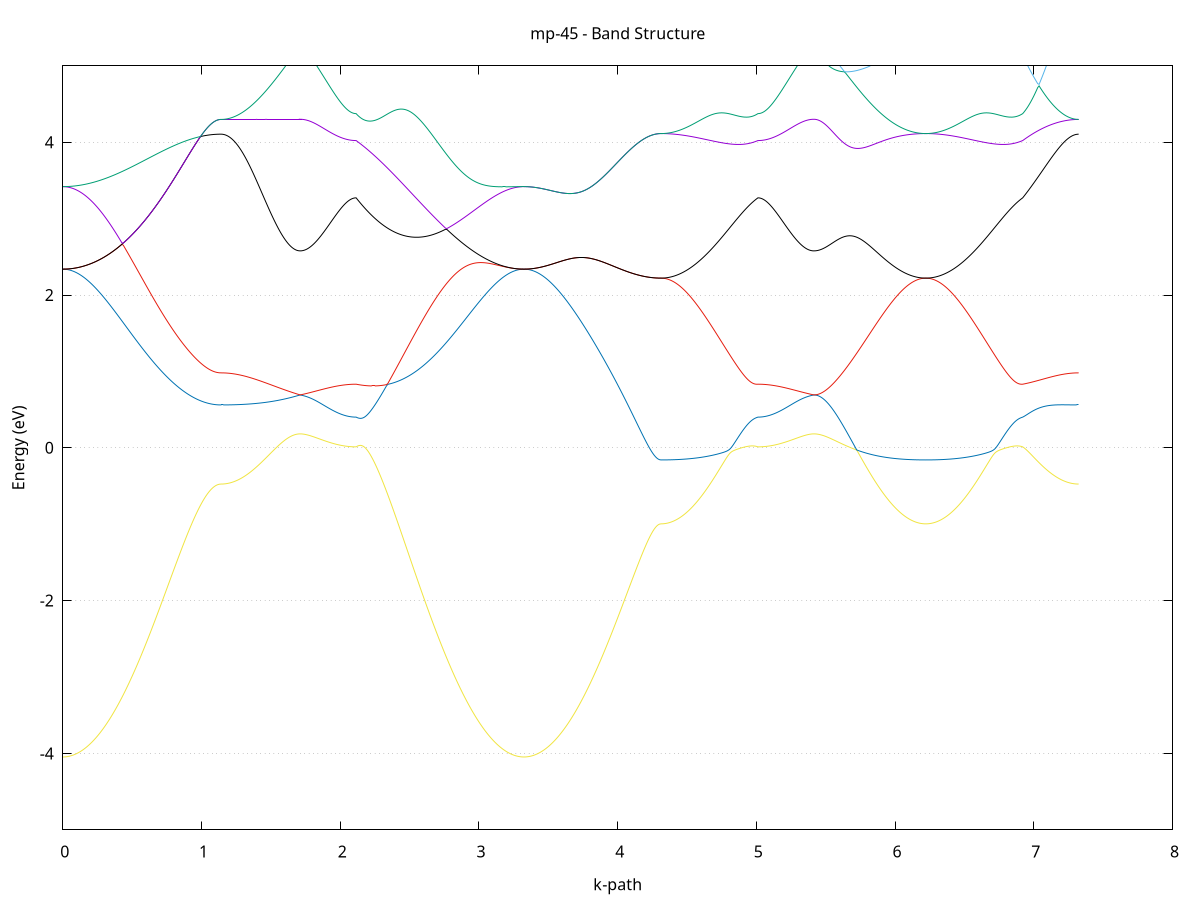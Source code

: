set title 'mp-45 - Band Structure'
set xlabel 'k-path'
set ylabel 'Energy (eV)'
set grid y
set yrange [-5:5]
set terminal png size 800,600
set output 'mp-45_bands_gnuplot.png'
plot '-' using 1:2 with lines notitle, '-' using 1:2 with lines notitle, '-' using 1:2 with lines notitle, '-' using 1:2 with lines notitle, '-' using 1:2 with lines notitle, '-' using 1:2 with lines notitle, '-' using 1:2 with lines notitle, '-' using 1:2 with lines notitle, '-' using 1:2 with lines notitle, '-' using 1:2 with lines notitle, '-' using 1:2 with lines notitle, '-' using 1:2 with lines notitle, '-' using 1:2 with lines notitle, '-' using 1:2 with lines notitle, '-' using 1:2 with lines notitle, '-' using 1:2 with lines notitle
0.000000 -41.937337
0.009921 -41.937337
0.019841 -41.937337
0.029762 -41.937337
0.039682 -41.937337
0.049603 -41.937237
0.059524 -41.937237
0.069444 -41.937237
0.079365 -41.937137
0.089285 -41.937037
0.099206 -41.937037
0.109127 -41.936937
0.119047 -41.936837
0.128968 -41.936737
0.138888 -41.936637
0.148809 -41.936537
0.158730 -41.936437
0.168650 -41.936337
0.178571 -41.936237
0.188491 -41.936137
0.198412 -41.935937
0.208333 -41.935837
0.218253 -41.935737
0.228174 -41.935537
0.238094 -41.935337
0.248015 -41.935237
0.257936 -41.935037
0.267856 -41.934837
0.277777 -41.934737
0.287697 -41.934537
0.297618 -41.934337
0.307538 -41.934137
0.317459 -41.933937
0.327380 -41.933737
0.337300 -41.933537
0.347221 -41.933337
0.357141 -41.933137
0.367062 -41.932837
0.376983 -41.932637
0.386903 -41.932437
0.396824 -41.932237
0.406744 -41.931937
0.416665 -41.931737
0.426586 -41.931537
0.436506 -41.931237
0.446427 -41.931037
0.456347 -41.930737
0.466268 -41.930537
0.476189 -41.930237
0.486109 -41.930037
0.496030 -41.929737
0.505950 -41.929537
0.515871 -41.929237
0.525792 -41.928937
0.535712 -41.928737
0.545633 -41.928437
0.555553 -41.928237
0.565474 -41.927937
0.575395 -41.927637
0.585315 -41.927437
0.595236 -41.927137
0.605156 -41.926937
0.615077 -41.926637
0.624998 -41.926337
0.634918 -41.926137
0.644839 -41.925837
0.654759 -41.925637
0.664680 -41.925337
0.674601 -41.925137
0.684521 -41.924837
0.694442 -41.924637
0.704362 -41.924337
0.714283 -41.924137
0.724204 -41.923837
0.734124 -41.923637
0.744045 -41.923437
0.753965 -41.923137
0.763886 -41.922937
0.773806 -41.922737
0.783727 -41.922537
0.793648 -41.922337
0.803568 -41.922137
0.813489 -41.921837
0.823409 -41.921637
0.833330 -41.921437
0.843251 -41.921337
0.853171 -41.921137
0.863092 -41.920937
0.873012 -41.920737
0.882933 -41.920537
0.892854 -41.920437
0.902774 -41.920237
0.912695 -41.920037
0.922615 -41.919937
0.932536 -41.919837
0.942457 -41.919637
0.952377 -41.919537
0.962298 -41.919437
0.972218 -41.919237
0.982139 -41.919137
0.992060 -41.919037
1.001980 -41.918937
1.011901 -41.918837
1.021821 -41.918737
1.031742 -41.918737
1.041663 -41.918637
1.051583 -41.918537
1.061504 -41.918537
1.071424 -41.918437
1.081345 -41.918437
1.091266 -41.918337
1.101186 -41.918337
1.111107 -41.918337
1.121027 -41.918237
1.130948 -41.918237
1.140869 -41.918237
1.140869 -41.918237
1.150704 -41.918237
1.160539 -41.918237
1.170374 -41.918237
1.180209 -41.918237
1.190044 -41.918237
1.199879 -41.918237
1.209714 -41.918237
1.219549 -41.918237
1.229384 -41.918237
1.239219 -41.918237
1.249054 -41.918237
1.258889 -41.918237
1.268725 -41.918237
1.278560 -41.918237
1.288395 -41.918237
1.298230 -41.918237
1.308065 -41.918237
1.317900 -41.918237
1.327735 -41.918237
1.337570 -41.918237
1.347405 -41.918237
1.357240 -41.918237
1.367075 -41.918237
1.376910 -41.918237
1.386745 -41.918237
1.396580 -41.918237
1.406416 -41.918237
1.416251 -41.918237
1.426086 -41.918237
1.435921 -41.918237
1.445756 -41.918237
1.455591 -41.918237
1.465426 -41.918237
1.475261 -41.918237
1.485096 -41.918237
1.494931 -41.918237
1.504766 -41.918237
1.514601 -41.918237
1.524436 -41.918237
1.534272 -41.918237
1.544107 -41.918237
1.553942 -41.918237
1.563777 -41.918237
1.573612 -41.918237
1.583447 -41.918237
1.593282 -41.918237
1.603117 -41.918237
1.612952 -41.918237
1.622787 -41.918237
1.632622 -41.918237
1.642457 -41.918237
1.652292 -41.918237
1.662127 -41.918237
1.671963 -41.918237
1.681798 -41.918237
1.691633 -41.918237
1.701468 -41.918237
1.711303 -41.918237
1.711303 -41.918237
1.721141 -41.918237
1.730979 -41.918237
1.740817 -41.918237
1.750655 -41.918237
1.760493 -41.918237
1.770331 -41.918237
1.780169 -41.918237
1.790007 -41.918337
1.799845 -41.918337
1.809683 -41.918337
1.819521 -41.918337
1.829359 -41.918337
1.839197 -41.918337
1.849035 -41.918337
1.858873 -41.918337
1.868711 -41.918437
1.878549 -41.918437
1.888387 -41.918437
1.898225 -41.918437
1.908063 -41.918437
1.917901 -41.918437
1.927739 -41.918537
1.937577 -41.918537
1.947415 -41.918537
1.957253 -41.918537
1.967091 -41.918537
1.976929 -41.918537
1.986767 -41.918537
1.996605 -41.918537
2.006443 -41.918637
2.016281 -41.918637
2.026119 -41.918637
2.035957 -41.918637
2.045795 -41.918637
2.055633 -41.918637
2.065471 -41.918637
2.075309 -41.918637
2.085147 -41.918637
2.094985 -41.918637
2.104823 -41.918637
2.114661 -41.918637
2.114661 -41.918637
2.124579 -41.918737
2.134498 -41.918737
2.144417 -41.918737
2.154335 -41.918837
2.164254 -41.918837
2.174173 -41.918937
2.184091 -41.918937
2.194010 -41.919037
2.203929 -41.919137
2.213847 -41.919137
2.223766 -41.919237
2.233684 -41.919337
2.243603 -41.919337
2.253522 -41.919437
2.263440 -41.919537
2.273359 -41.919637
2.283278 -41.919737
2.293196 -41.919837
2.303115 -41.919937
2.313034 -41.920037
2.322952 -41.920137
2.332871 -41.920237
2.342789 -41.920337
2.352708 -41.920437
2.362627 -41.920537
2.372545 -41.920737
2.382464 -41.920837
2.392383 -41.920937
2.402301 -41.921137
2.412220 -41.921237
2.422139 -41.921437
2.432057 -41.921537
2.441976 -41.921737
2.451894 -41.921837
2.461813 -41.922037
2.471732 -41.922137
2.481650 -41.922337
2.491569 -41.922537
2.501488 -41.922737
2.511406 -41.922837
2.521325 -41.923037
2.531244 -41.923237
2.541162 -41.923437
2.551081 -41.923637
2.561000 -41.923837
2.570918 -41.924037
2.580837 -41.924237
2.590755 -41.924437
2.600674 -41.924637
2.610593 -41.924837
2.620511 -41.925137
2.630430 -41.925337
2.640349 -41.925537
2.650267 -41.925737
2.660186 -41.925937
2.670105 -41.926237
2.680023 -41.926437
2.689942 -41.926637
2.699860 -41.926937
2.709779 -41.927137
2.719698 -41.927337
2.729616 -41.927637
2.739535 -41.927837
2.749454 -41.928037
2.759372 -41.928337
2.769291 -41.928537
2.779210 -41.928837
2.789128 -41.929037
2.799047 -41.929237
2.808965 -41.929537
2.818884 -41.929737
2.828803 -41.930037
2.838721 -41.930237
2.848640 -41.930437
2.858559 -41.930737
2.868477 -41.930937
2.878396 -41.931137
2.888315 -41.931437
2.898233 -41.931637
2.908152 -41.931837
2.918070 -41.932137
2.927989 -41.932337
2.937908 -41.932537
2.947826 -41.932737
2.957745 -41.932937
2.967664 -41.933137
2.977582 -41.933437
2.987501 -41.933637
2.997420 -41.933837
3.007338 -41.934037
3.017257 -41.934137
3.027176 -41.934337
3.037094 -41.934537
3.047013 -41.934737
3.056931 -41.934937
3.066850 -41.935037
3.076769 -41.935237
3.086687 -41.935437
3.096606 -41.935537
3.106525 -41.935737
3.116443 -41.935837
3.126362 -41.935937
3.136281 -41.936137
3.146199 -41.936237
3.156118 -41.936337
3.166036 -41.936437
3.175955 -41.936537
3.185874 -41.936637
3.195792 -41.936737
3.205711 -41.936837
3.215630 -41.936937
3.225548 -41.937037
3.235467 -41.937037
3.245386 -41.937137
3.255304 -41.937237
3.265223 -41.937237
3.275141 -41.937237
3.285060 -41.937337
3.294979 -41.937337
3.304897 -41.937337
3.314816 -41.937337
3.324735 -41.937337
3.324735 -41.937337
3.334715 -41.937337
3.344695 -41.937337
3.354675 -41.937337
3.364655 -41.937337
3.374635 -41.937237
3.384615 -41.937237
3.394595 -41.937237
3.404575 -41.937137
3.414555 -41.937037
3.424535 -41.937037
3.434515 -41.936937
3.444495 -41.936837
3.454475 -41.936737
3.464455 -41.936637
3.474435 -41.936537
3.484415 -41.936437
3.494395 -41.936337
3.504375 -41.936237
3.514355 -41.936137
3.524335 -41.935937
3.534315 -41.935837
3.544295 -41.935637
3.554275 -41.935537
3.564255 -41.935337
3.574235 -41.935237
3.584215 -41.935037
3.594195 -41.934937
3.604175 -41.934737
3.614155 -41.934537
3.624135 -41.934337
3.634115 -41.934137
3.644095 -41.933937
3.654075 -41.933737
3.664055 -41.933537
3.674035 -41.933337
3.684015 -41.933137
3.693995 -41.932937
3.703975 -41.932737
3.713955 -41.932537
3.723935 -41.932337
3.733915 -41.932137
3.743895 -41.931837
3.753875 -41.931637
3.763855 -41.931437
3.773835 -41.931237
3.783815 -41.930937
3.793795 -41.930737
3.803775 -41.930537
3.813755 -41.930337
3.823735 -41.930037
3.833715 -41.929837
3.843695 -41.929637
3.853675 -41.929337
3.863655 -41.929137
3.873635 -41.928937
3.883615 -41.928737
3.893595 -41.928437
3.903575 -41.928237
3.913555 -41.928037
3.923535 -41.927837
3.933515 -41.927637
3.943495 -41.927437
3.953475 -41.927237
3.963455 -41.927037
3.973435 -41.926737
3.983415 -41.926537
3.993395 -41.926437
4.003375 -41.926237
4.013355 -41.926037
4.023335 -41.925837
4.033315 -41.925637
4.043295 -41.925437
4.053276 -41.925337
4.063256 -41.925137
4.073236 -41.924937
4.083216 -41.924837
4.093196 -41.924637
4.103176 -41.924537
4.113156 -41.924337
4.123136 -41.924237
4.133116 -41.924137
4.143096 -41.924037
4.153076 -41.923937
4.163056 -41.923737
4.173036 -41.923637
4.183016 -41.923637
4.192996 -41.923537
4.202976 -41.923437
4.212956 -41.923337
4.222936 -41.923237
4.232916 -41.923237
4.242896 -41.923137
4.252876 -41.923137
4.262856 -41.923037
4.272836 -41.923037
4.282816 -41.923037
4.292796 -41.923037
4.302776 -41.923037
4.312756 -41.922937
4.312756 -41.922937
4.322736 -41.922937
4.332717 -41.922937
4.342697 -41.922937
4.352678 -41.922937
4.362658 -41.922937
4.372639 -41.922937
4.382619 -41.922937
4.392600 -41.922837
4.402580 -41.922837
4.412561 -41.922837
4.422542 -41.922737
4.432522 -41.922737
4.442503 -41.922737
4.452483 -41.922637
4.462464 -41.922637
4.472444 -41.922537
4.482425 -41.922437
4.492405 -41.922437
4.502386 -41.922337
4.512366 -41.922337
4.522347 -41.922237
4.532327 -41.922137
4.542308 -41.922137
4.552288 -41.922037
4.562269 -41.921937
4.572249 -41.921837
4.582230 -41.921837
4.592210 -41.921737
4.602191 -41.921637
4.612171 -41.921537
4.622152 -41.921437
4.632132 -41.921337
4.642113 -41.921337
4.652094 -41.921237
4.662074 -41.921137
4.672055 -41.921037
4.682035 -41.920937
4.692016 -41.920837
4.701996 -41.920737
4.711977 -41.920637
4.721957 -41.920537
4.731938 -41.920437
4.741918 -41.920437
4.751899 -41.920337
4.761879 -41.920237
4.771860 -41.920137
4.781840 -41.920037
4.791821 -41.919937
4.801801 -41.919837
4.811782 -41.919737
4.821762 -41.919737
4.831743 -41.919637
4.841723 -41.919537
4.851704 -41.919437
4.861684 -41.919437
4.871665 -41.919337
4.881645 -41.919237
4.891626 -41.919237
4.901607 -41.919137
4.911587 -41.919037
4.921568 -41.919037
4.931548 -41.918937
4.941529 -41.918937
4.951509 -41.918837
4.961490 -41.918837
4.971470 -41.918737
4.981451 -41.918737
4.991431 -41.918737
5.001412 -41.918637
5.011392 -41.918637
5.011392 -41.918637
5.021230 -41.918637
5.031068 -41.918637
5.040906 -41.918637
5.050744 -41.918637
5.060582 -41.918637
5.070420 -41.918637
5.080258 -41.918637
5.090096 -41.918637
5.099934 -41.918637
5.109772 -41.918637
5.119610 -41.918637
5.129448 -41.918537
5.139286 -41.918537
5.149124 -41.918537
5.158962 -41.918537
5.168800 -41.918537
5.178638 -41.918537
5.188476 -41.918537
5.198314 -41.918537
5.208152 -41.918437
5.217990 -41.918437
5.227828 -41.918437
5.237666 -41.918437
5.247504 -41.918437
5.257342 -41.918437
5.267180 -41.918337
5.277018 -41.918337
5.286856 -41.918337
5.296694 -41.918337
5.306532 -41.918337
5.316370 -41.918337
5.326208 -41.918337
5.336046 -41.918337
5.345884 -41.918237
5.355722 -41.918237
5.365560 -41.918237
5.375398 -41.918237
5.385236 -41.918237
5.395074 -41.918237
5.404912 -41.918237
5.414750 -41.918237
5.414750 -41.918237
5.424710 -41.918237
5.434669 -41.918237
5.444629 -41.918237
5.454588 -41.918237
5.464547 -41.918337
5.474507 -41.918337
5.484466 -41.918337
5.494426 -41.918337
5.504385 -41.918337
5.514345 -41.918437
5.524304 -41.918437
5.534264 -41.918537
5.544223 -41.918537
5.554183 -41.918537
5.564142 -41.918637
5.574102 -41.918637
5.584061 -41.918737
5.594020 -41.918837
5.603980 -41.918837
5.613939 -41.918937
5.623899 -41.919037
5.633858 -41.919037
5.643818 -41.919137
5.653777 -41.919237
5.663737 -41.919237
5.673696 -41.919337
5.683656 -41.919437
5.693615 -41.919537
5.703574 -41.919637
5.713534 -41.919637
5.723493 -41.919737
5.733453 -41.919837
5.743412 -41.919937
5.753372 -41.920037
5.763331 -41.920137
5.773291 -41.920237
5.783250 -41.920337
5.793210 -41.920337
5.803169 -41.920437
5.813128 -41.920537
5.823088 -41.920637
5.833047 -41.920737
5.843007 -41.920837
5.852966 -41.920937
5.862926 -41.921037
5.872885 -41.921137
5.882845 -41.921237
5.892804 -41.921337
5.902764 -41.921337
5.912723 -41.921437
5.922682 -41.921537
5.932642 -41.921637
5.942601 -41.921737
5.952561 -41.921837
5.962520 -41.921837
5.972480 -41.921937
5.982439 -41.922037
5.992399 -41.922137
6.002358 -41.922137
6.012318 -41.922237
6.022277 -41.922337
6.032236 -41.922337
6.042196 -41.922437
6.052155 -41.922437
6.062115 -41.922537
6.072074 -41.922637
6.082034 -41.922637
6.091993 -41.922737
6.101953 -41.922737
6.111912 -41.922737
6.121872 -41.922837
6.131831 -41.922837
6.141790 -41.922837
6.151750 -41.922937
6.161709 -41.922937
6.171669 -41.922937
6.181628 -41.922937
6.191588 -41.922937
6.201547 -41.922937
6.211507 -41.922937
6.221466 -41.922937
6.221466 -41.922937
6.231447 -41.922937
6.241427 -41.922937
6.251408 -41.922937
6.261388 -41.922937
6.271369 -41.922937
6.281349 -41.922937
6.291330 -41.922937
6.301310 -41.922837
6.311291 -41.922837
6.321271 -41.922837
6.331252 -41.922737
6.341232 -41.922737
6.351213 -41.922737
6.361193 -41.922637
6.371174 -41.922637
6.381154 -41.922537
6.391135 -41.922437
6.401115 -41.922437
6.411096 -41.922337
6.421077 -41.922337
6.431057 -41.922237
6.441038 -41.922137
6.451018 -41.922137
6.460999 -41.922037
6.470979 -41.921937
6.480960 -41.921837
6.490940 -41.921837
6.500921 -41.921737
6.510901 -41.921637
6.520882 -41.921537
6.530862 -41.921437
6.540843 -41.921337
6.550823 -41.921337
6.560804 -41.921237
6.570784 -41.921137
6.580765 -41.921037
6.590745 -41.920937
6.600726 -41.920837
6.610706 -41.920737
6.620687 -41.920637
6.630667 -41.920537
6.640648 -41.920437
6.650629 -41.920437
6.660609 -41.920337
6.670590 -41.920237
6.680570 -41.920137
6.690551 -41.920037
6.700531 -41.919937
6.710512 -41.919837
6.720492 -41.919737
6.730473 -41.919737
6.740453 -41.919637
6.750434 -41.919537
6.760414 -41.919437
6.770395 -41.919437
6.780375 -41.919337
6.790356 -41.919237
6.800336 -41.919237
6.810317 -41.919137
6.820297 -41.919037
6.830278 -41.919037
6.840258 -41.918937
6.850239 -41.918937
6.860219 -41.918837
6.870200 -41.918837
6.880180 -41.918737
6.890161 -41.918737
6.900142 -41.918737
6.910122 -41.918637
6.920103 -41.918637
6.920103 -41.918637
6.929941 -41.918637
6.939779 -41.918537
6.949617 -41.918537
6.959455 -41.918537
6.969293 -41.918537
6.979131 -41.918437
6.988969 -41.918437
6.998807 -41.918437
7.008645 -41.918437
7.018483 -41.918437
7.028321 -41.918337
7.038159 -41.918337
7.047997 -41.918337
7.057835 -41.918337
7.067673 -41.918337
7.077511 -41.918337
7.087349 -41.918337
7.097187 -41.918337
7.107025 -41.918337
7.116863 -41.918337
7.126701 -41.918237
7.136539 -41.918237
7.146377 -41.918237
7.156215 -41.918237
7.166053 -41.918237
7.175891 -41.918237
7.185729 -41.918237
7.195567 -41.918237
7.205405 -41.918237
7.215243 -41.918237
7.225081 -41.918237
7.234919 -41.918237
7.244757 -41.918237
7.254595 -41.918237
7.264433 -41.918237
7.274271 -41.918237
7.284109 -41.918237
7.293947 -41.918237
7.303785 -41.918237
7.313623 -41.918237
7.323461 -41.918237
e
0.000000 -22.903737
0.009921 -22.903737
0.019841 -22.903837
0.029762 -22.903937
0.039682 -22.904137
0.049603 -22.904337
0.059524 -22.904637
0.069444 -22.905037
0.079365 -22.905437
0.089285 -22.905837
0.099206 -22.906337
0.109127 -22.906937
0.119047 -22.907537
0.128968 -22.908137
0.138888 -22.908837
0.148809 -22.909637
0.158730 -22.910437
0.168650 -22.911237
0.178571 -22.912137
0.188491 -22.913137
0.198412 -22.914137
0.208333 -22.915137
0.218253 -22.916237
0.228174 -22.917337
0.238094 -22.918537
0.248015 -22.919737
0.257936 -22.920937
0.267856 -22.922237
0.277777 -22.923537
0.287697 -22.924837
0.297618 -22.926237
0.307538 -22.927637
0.317459 -22.929137
0.327380 -22.930637
0.337300 -22.932137
0.347221 -22.933637
0.357141 -22.935237
0.367062 -22.936837
0.376983 -22.938437
0.386903 -22.940137
0.396824 -22.941837
0.406744 -22.943537
0.416665 -22.945237
0.426586 -22.946937
0.436506 -22.948737
0.446427 -22.950437
0.456347 -22.952237
0.466268 -22.954037
0.476189 -22.955837
0.486109 -22.957637
0.496030 -22.959437
0.505950 -22.961337
0.515871 -22.963137
0.525792 -22.965037
0.535712 -22.966837
0.545633 -22.968737
0.555553 -22.970537
0.565474 -22.972437
0.575395 -22.974237
0.585315 -22.976137
0.595236 -22.977937
0.605156 -22.979737
0.615077 -22.981637
0.624998 -22.983437
0.634918 -22.985237
0.644839 -22.987037
0.654759 -22.988837
0.664680 -22.990637
0.674601 -22.992337
0.684521 -22.994137
0.694442 -22.995837
0.704362 -22.997537
0.714283 -22.999237
0.724204 -23.000837
0.734124 -23.002537
0.744045 -23.004137
0.753965 -23.005737
0.763886 -23.007237
0.773806 -23.008837
0.783727 -23.010337
0.793648 -23.011737
0.803568 -23.013237
0.813489 -23.014637
0.823409 -23.016037
0.833330 -23.017437
0.843251 -23.018737
0.853171 -23.019937
0.863092 -23.021237
0.873012 -23.022437
0.882933 -23.023637
0.892854 -23.024737
0.902774 -23.025837
0.912695 -23.026937
0.922615 -23.027937
0.932536 -23.028937
0.942457 -23.029837
0.952377 -23.030737
0.962298 -23.031637
0.972218 -23.032437
0.982139 -23.033237
0.992060 -23.033937
1.001980 -23.034637
1.011901 -23.035237
1.021821 -23.035837
1.031742 -23.036337
1.041663 -23.036837
1.051583 -23.037337
1.061504 -23.037737
1.071424 -23.038037
1.081345 -23.038337
1.091266 -23.038637
1.101186 -23.038837
1.111107 -23.039037
1.121027 -23.039137
1.130948 -23.039237
1.140869 -23.039237
1.140869 -23.039237
1.150704 -23.039237
1.160539 -23.039137
1.170374 -23.039137
1.180209 -23.039037
1.190044 -23.038837
1.199879 -23.038737
1.209714 -23.038537
1.219549 -23.038237
1.229384 -23.038037
1.239219 -23.037737
1.249054 -23.037437
1.258889 -23.037037
1.268725 -23.036737
1.278560 -23.036337
1.288395 -23.035837
1.298230 -23.035437
1.308065 -23.034937
1.317900 -23.034437
1.327735 -23.033937
1.337570 -23.033337
1.347405 -23.032737
1.357240 -23.032137
1.367075 -23.031537
1.376910 -23.030837
1.386745 -23.030137
1.396580 -23.029437
1.406416 -23.028737
1.416251 -23.027937
1.426086 -23.027137
1.435921 -23.026337
1.445756 -23.025537
1.455591 -23.024737
1.465426 -23.023837
1.475261 -23.022937
1.485096 -23.022037
1.494931 -23.021137
1.504766 -23.020237
1.514601 -23.019237
1.524436 -23.018237
1.534272 -23.017337
1.544107 -23.016337
1.553942 -23.015337
1.563777 -23.014237
1.573612 -23.013237
1.583447 -23.012237
1.593282 -23.011137
1.603117 -23.010037
1.612952 -23.009037
1.622787 -23.007937
1.632622 -23.006837
1.642457 -23.005737
1.652292 -23.004637
1.662127 -23.003537
1.671963 -23.002337
1.681798 -23.001237
1.691633 -23.000137
1.701468 -22.999037
1.711303 -22.997937
1.711303 -22.997937
1.721141 -22.998737
1.730979 -22.999437
1.740817 -23.000237
1.750655 -23.000937
1.760493 -23.001737
1.770331 -23.002437
1.780169 -23.003137
1.790007 -23.003837
1.799845 -23.004537
1.809683 -23.005137
1.819521 -23.005837
1.829359 -23.006437
1.839197 -23.007037
1.849035 -23.007637
1.858873 -23.008137
1.868711 -23.008737
1.878549 -23.009237
1.888387 -23.009737
1.898225 -23.010237
1.908063 -23.010737
1.917901 -23.011237
1.927739 -23.011637
1.937577 -23.012037
1.947415 -23.012437
1.957253 -23.012837
1.967091 -23.013137
1.976929 -23.013437
1.986767 -23.013737
1.996605 -23.014037
2.006443 -23.014337
2.016281 -23.014537
2.026119 -23.014837
2.035957 -23.014937
2.045795 -23.015137
2.055633 -23.015337
2.065471 -23.015437
2.075309 -23.015537
2.085147 -23.015637
2.094985 -23.015637
2.104823 -23.015737
2.114661 -23.015737
2.114661 -23.015737
2.124579 -23.014637
2.134498 -23.013537
2.144417 -23.012437
2.154335 -23.011337
2.164254 -23.010137
2.174173 -23.009037
2.184091 -23.007837
2.194010 -23.006637
2.203929 -23.005437
2.213847 -23.004237
2.223766 -23.003037
2.233684 -23.001737
2.243603 -23.000537
2.253522 -23.001037
2.263440 -23.001837
2.273359 -23.002537
2.283278 -23.003337
2.293196 -23.004037
2.303115 -23.004637
2.313034 -23.005237
2.322952 -23.005837
2.332871 -23.006337
2.342789 -23.006837
2.352708 -23.007337
2.362627 -23.007637
2.372545 -23.008037
2.382464 -23.008237
2.392383 -23.008537
2.402301 -23.008737
2.412220 -23.008837
2.422139 -23.008837
2.432057 -23.008937
2.441976 -23.008837
2.451894 -23.008737
2.461813 -23.008637
2.471732 -23.008437
2.481650 -23.008137
2.491569 -23.007837
2.501488 -23.007437
2.511406 -23.007037
2.521325 -23.006537
2.531244 -23.006037
2.541162 -23.005437
2.551081 -23.004737
2.561000 -23.004037
2.570918 -23.003237
2.580837 -23.002437
2.590755 -23.001537
2.600674 -23.000637
2.610593 -22.999637
2.620511 -22.998637
2.630430 -22.997537
2.640349 -22.996437
2.650267 -22.995237
2.660186 -22.994037
2.670105 -22.992737
2.680023 -22.991437
2.689942 -22.990037
2.699860 -22.988637
2.709779 -22.987137
2.719698 -22.985737
2.729616 -22.984137
2.739535 -22.982637
2.749454 -22.981037
2.759372 -22.979437
2.769291 -22.977737
2.779210 -22.976037
2.789128 -22.974337
2.799047 -22.972637
2.808965 -22.970837
2.818884 -22.969137
2.828803 -22.967337
2.838721 -22.965537
2.848640 -22.963637
2.858559 -22.961837
2.868477 -22.960037
2.878396 -22.958137
2.888315 -22.956337
2.898233 -22.954437
2.908152 -22.952637
2.918070 -22.950737
2.927989 -22.948937
2.937908 -22.947137
2.947826 -22.945237
2.957745 -22.943437
2.967664 -22.941637
2.977582 -22.939937
2.987501 -22.938137
2.997420 -22.936437
3.007338 -22.934637
3.017257 -22.932937
3.027176 -22.931337
3.037094 -22.929637
3.047013 -22.928037
3.056931 -22.926537
3.066850 -22.925037
3.076769 -22.923537
3.086687 -22.922037
3.096606 -22.920637
3.106525 -22.919337
3.116443 -22.917937
3.126362 -22.916737
3.136281 -22.915537
3.146199 -22.914337
3.156118 -22.913237
3.166036 -22.912137
3.175955 -22.911137
3.185874 -22.910237
3.195792 -22.909337
3.205711 -22.908537
3.215630 -22.907737
3.225548 -22.907037
3.235467 -22.906437
3.245386 -22.905837
3.255304 -22.905337
3.265223 -22.904937
3.275141 -22.904537
3.285060 -22.904237
3.294979 -22.904037
3.304897 -22.903837
3.314816 -22.903737
3.324735 -22.903737
3.324735 -22.903737
3.334715 -22.903737
3.344695 -22.903837
3.354675 -22.904037
3.364655 -22.904337
3.374635 -22.904637
3.384615 -22.905037
3.394595 -22.905537
3.404575 -22.906037
3.414555 -22.906637
3.424535 -22.907337
3.434515 -22.908137
3.444495 -22.908937
3.454475 -22.909837
3.464455 -22.910837
3.474435 -22.911837
3.484415 -22.912937
3.494395 -22.914137
3.504375 -22.915337
3.514355 -22.916637
3.524335 -22.917937
3.534315 -22.919337
3.544295 -22.920837
3.554275 -22.922337
3.564255 -22.923937
3.574235 -22.925537
3.584215 -22.927237
3.594195 -22.928937
3.604175 -22.930737
3.614155 -22.932537
3.624135 -22.934337
3.634115 -22.936237
3.644095 -22.938237
3.654075 -22.940237
3.664055 -22.942237
3.674035 -22.944237
3.684015 -22.946337
3.693995 -22.948437
3.703975 -22.950537
3.713955 -22.952737
3.723935 -22.954837
3.733915 -22.957037
3.743895 -22.959337
3.753875 -22.961537
3.763855 -22.963737
3.773835 -22.966037
3.783815 -22.968337
3.793795 -22.970637
3.803775 -22.972837
3.813755 -22.975137
3.823735 -22.977437
3.833715 -22.979737
3.843695 -22.981937
3.853675 -22.984237
3.863655 -22.986537
3.873635 -22.988737
3.883615 -22.990937
3.893595 -22.993237
3.903575 -22.995437
3.913555 -22.997537
3.923535 -22.999737
3.933515 -23.001837
3.943495 -23.003937
3.953475 -23.006037
3.963455 -23.008137
3.973435 -23.010137
3.983415 -23.012137
3.993395 -23.014037
4.003375 -23.015937
4.013355 -23.017837
4.023335 -23.019637
4.033315 -23.021437
4.043295 -23.023137
4.053276 -23.024837
4.063256 -23.026437
4.073236 -23.028037
4.083216 -23.029537
4.093196 -23.031037
4.103176 -23.032437
4.113156 -23.033837
4.123136 -23.035137
4.133116 -23.036337
4.143096 -23.037537
4.153076 -23.038637
4.163056 -23.039737
4.173036 -23.040737
4.183016 -23.041637
4.192996 -23.042537
4.202976 -23.043337
4.212956 -23.044037
4.222936 -23.044737
4.232916 -23.045337
4.242896 -23.045837
4.252876 -23.046337
4.262856 -23.046737
4.272836 -23.047037
4.282816 -23.047237
4.292796 -23.047437
4.302776 -23.047537
4.312756 -23.047637
4.312756 -23.047637
4.322736 -23.047637
4.332717 -23.047537
4.342697 -23.047437
4.352678 -23.047337
4.362658 -23.047237
4.372639 -23.047137
4.382619 -23.046937
4.392600 -23.046737
4.402580 -23.046537
4.412561 -23.046237
4.422542 -23.045937
4.432522 -23.045637
4.442503 -23.045337
4.452483 -23.045037
4.462464 -23.044637
4.472444 -23.044237
4.482425 -23.043737
4.492405 -23.043337
4.502386 -23.042837
4.512366 -23.042337
4.522347 -23.041837
4.532327 -23.041237
4.542308 -23.040737
4.552288 -23.040137
4.562269 -23.039537
4.572249 -23.038937
4.582230 -23.038237
4.592210 -23.037537
4.602191 -23.036837
4.612171 -23.036137
4.622152 -23.035437
4.632132 -23.034737
4.642113 -23.033937
4.652094 -23.033137
4.662074 -23.032437
4.672055 -23.031637
4.682035 -23.030737
4.692016 -23.029937
4.701996 -23.029137
4.711977 -23.028237
4.721957 -23.027437
4.731938 -23.026537
4.741918 -23.025637
4.751899 -23.024837
4.761879 -23.023937
4.771860 -23.023037
4.781840 -23.022137
4.791821 -23.021337
4.801801 -23.020437
4.811782 -23.019637
4.821762 -23.018837
4.831743 -23.018037
4.841723 -23.017237
4.851704 -23.016437
4.861684 -23.015737
4.871665 -23.015137
4.881645 -23.014537
4.891626 -23.014037
4.901607 -23.013637
4.911587 -23.013237
4.921568 -23.013037
4.931548 -23.012937
4.941529 -23.012937
4.951509 -23.013037
4.961490 -23.013337
4.971470 -23.013637
4.981451 -23.014037
4.991431 -23.014537
5.001412 -23.015137
5.011392 -23.015737
5.011392 -23.015737
5.021230 -23.015737
5.031068 -23.015637
5.040906 -23.015637
5.050744 -23.015537
5.060582 -23.015437
5.070420 -23.015337
5.080258 -23.015137
5.090096 -23.014937
5.099934 -23.014837
5.109772 -23.014537
5.119610 -23.014337
5.129448 -23.014037
5.139286 -23.013737
5.149124 -23.013437
5.158962 -23.013137
5.168800 -23.012837
5.178638 -23.012437
5.188476 -23.012037
5.198314 -23.011637
5.208152 -23.011237
5.217990 -23.010737
5.227828 -23.010237
5.237666 -23.009737
5.247504 -23.009237
5.257342 -23.008737
5.267180 -23.008137
5.277018 -23.007637
5.286856 -23.007037
5.296694 -23.006437
5.306532 -23.005837
5.316370 -23.005137
5.326208 -23.004537
5.336046 -23.003837
5.345884 -23.003137
5.355722 -23.002437
5.365560 -23.001737
5.375398 -23.000937
5.385236 -23.000237
5.395074 -22.999437
5.404912 -22.998737
5.414750 -22.997937
5.414750 -22.997937
5.424710 -22.997937
5.434669 -22.998037
5.444629 -22.998237
5.454588 -22.998437
5.464547 -22.998737
5.474507 -22.999137
5.484466 -22.999537
5.494426 -23.000037
5.504385 -23.000537
5.514345 -23.001137
5.524304 -23.001837
5.534264 -23.002437
5.544223 -23.003137
5.554183 -23.003937
5.564142 -23.004637
5.574102 -23.005437
5.584061 -23.006237
5.594020 -23.007137
5.603980 -23.007937
5.613939 -23.008837
5.623899 -23.009737
5.633858 -23.010637
5.643818 -23.011537
5.653777 -23.012537
5.663737 -23.013437
5.673696 -23.014337
5.683656 -23.015337
5.693615 -23.016237
5.703574 -23.017237
5.713534 -23.018137
5.723493 -23.019137
5.733453 -23.020037
5.743412 -23.020937
5.753372 -23.021937
5.763331 -23.022837
5.773291 -23.023737
5.783250 -23.024637
5.793210 -23.025537
5.803169 -23.026437
5.813128 -23.027337
5.823088 -23.028237
5.833047 -23.029137
5.843007 -23.029937
5.852966 -23.030737
5.862926 -23.031637
5.872885 -23.032437
5.882845 -23.033237
5.892804 -23.033937
5.902764 -23.034737
5.912723 -23.035437
5.922682 -23.036237
5.932642 -23.036937
5.942601 -23.037637
5.952561 -23.038237
5.962520 -23.038937
5.972480 -23.039537
5.982439 -23.040137
5.992399 -23.040737
6.002358 -23.041337
6.012318 -23.041837
6.022277 -23.042337
6.032236 -23.042837
6.042196 -23.043337
6.052155 -23.043837
6.062115 -23.044237
6.072074 -23.044637
6.082034 -23.045037
6.091993 -23.045337
6.101953 -23.045637
6.111912 -23.045937
6.121872 -23.046237
6.131831 -23.046537
6.141790 -23.046737
6.151750 -23.046937
6.161709 -23.047137
6.171669 -23.047237
6.181628 -23.047337
6.191588 -23.047437
6.201547 -23.047537
6.211507 -23.047637
6.221466 -23.047637
6.221466 -23.047637
6.231447 -23.047637
6.241427 -23.047537
6.251408 -23.047437
6.261388 -23.047337
6.271369 -23.047237
6.281349 -23.047137
6.291330 -23.046937
6.301310 -23.046737
6.311291 -23.046537
6.321271 -23.046237
6.331252 -23.045937
6.341232 -23.045637
6.351213 -23.045337
6.361193 -23.045037
6.371174 -23.044637
6.381154 -23.044237
6.391135 -23.043737
6.401115 -23.043337
6.411096 -23.042837
6.421077 -23.042337
6.431057 -23.041837
6.441038 -23.041237
6.451018 -23.040737
6.460999 -23.040137
6.470979 -23.039537
6.480960 -23.038937
6.490940 -23.038237
6.500921 -23.037537
6.510901 -23.036837
6.520882 -23.036137
6.530862 -23.035437
6.540843 -23.034737
6.550823 -23.033937
6.560804 -23.033137
6.570784 -23.032437
6.580765 -23.031637
6.590745 -23.030737
6.600726 -23.029937
6.610706 -23.029137
6.620687 -23.028237
6.630667 -23.027437
6.640648 -23.026537
6.650629 -23.025637
6.660609 -23.024837
6.670590 -23.023937
6.680570 -23.023037
6.690551 -23.022137
6.700531 -23.021337
6.710512 -23.020437
6.720492 -23.019637
6.730473 -23.018837
6.740453 -23.018037
6.750434 -23.017237
6.760414 -23.016437
6.770395 -23.015737
6.780375 -23.015137
6.790356 -23.014537
6.800336 -23.014037
6.810317 -23.013637
6.820297 -23.013237
6.830278 -23.013037
6.840258 -23.012937
6.850239 -23.012937
6.860219 -23.013037
6.870200 -23.013337
6.880180 -23.013637
6.890161 -23.014037
6.900142 -23.014537
6.910122 -23.015137
6.920103 -23.015737
6.920103 -23.015737
6.929941 -23.016737
6.939779 -23.017837
6.949617 -23.018837
6.959455 -23.019837
6.969293 -23.020737
6.979131 -23.021737
6.988969 -23.022637
6.998807 -23.023537
7.008645 -23.024437
7.018483 -23.025337
7.028321 -23.026237
7.038159 -23.027037
7.047997 -23.027837
7.057835 -23.028537
7.067673 -23.029337
7.077511 -23.030037
7.087349 -23.030737
7.097187 -23.031437
7.107025 -23.032037
7.116863 -23.032737
7.126701 -23.033337
7.136539 -23.033837
7.146377 -23.034437
7.156215 -23.034937
7.166053 -23.035437
7.175891 -23.035837
7.185729 -23.036337
7.195567 -23.036737
7.205405 -23.037037
7.215243 -23.037437
7.225081 -23.037737
7.234919 -23.038037
7.244757 -23.038237
7.254595 -23.038537
7.264433 -23.038737
7.274271 -23.038837
7.284109 -23.039037
7.293947 -23.039137
7.303785 -23.039137
7.313623 -23.039237
7.323461 -23.039237
e
0.000000 -22.903737
0.009921 -22.903737
0.019841 -22.903737
0.029762 -22.903837
0.039682 -22.903837
0.049603 -22.903937
0.059524 -22.904037
0.069444 -22.904237
0.079365 -22.904337
0.089285 -22.904537
0.099206 -22.904737
0.109127 -22.904937
0.119047 -22.905137
0.128968 -22.905337
0.138888 -22.905637
0.148809 -22.905937
0.158730 -22.906237
0.168650 -22.906537
0.178571 -22.906837
0.188491 -22.907237
0.198412 -22.907537
0.208333 -22.907937
0.218253 -22.908337
0.228174 -22.908737
0.238094 -22.909137
0.248015 -22.909637
0.257936 -22.910137
0.267856 -22.910537
0.277777 -22.911037
0.287697 -22.911537
0.297618 -22.912037
0.307538 -22.912637
0.317459 -22.913137
0.327380 -22.913737
0.337300 -22.914337
0.347221 -22.914837
0.357141 -22.915437
0.367062 -22.916037
0.376983 -22.916737
0.386903 -22.917337
0.396824 -22.917937
0.406744 -22.918637
0.416665 -22.919237
0.426586 -22.919937
0.436506 -22.920537
0.446427 -22.921237
0.456347 -22.921937
0.466268 -22.922637
0.476189 -22.923337
0.486109 -22.924037
0.496030 -22.924737
0.505950 -22.925437
0.515871 -22.926137
0.525792 -22.926837
0.535712 -22.927537
0.545633 -22.928237
0.555553 -22.928937
0.565474 -22.929737
0.575395 -22.930437
0.585315 -22.931137
0.595236 -22.931837
0.605156 -22.932537
0.615077 -22.933237
0.624998 -22.934037
0.634918 -22.934737
0.644839 -22.935437
0.654759 -22.936137
0.664680 -22.936837
0.674601 -22.937537
0.684521 -22.938137
0.694442 -22.938837
0.704362 -22.939537
0.714283 -22.940237
0.724204 -22.940837
0.734124 -22.941537
0.744045 -22.942137
0.753965 -22.942737
0.763886 -22.943437
0.773806 -22.944037
0.783727 -22.944637
0.793648 -22.945237
0.803568 -22.945837
0.813489 -22.946337
0.823409 -22.946937
0.833330 -22.947437
0.843251 -22.948037
0.853171 -22.948537
0.863092 -22.949037
0.873012 -22.949537
0.882933 -22.950037
0.892854 -22.950437
0.902774 -22.950937
0.912695 -22.951337
0.922615 -22.951737
0.932536 -22.952137
0.942457 -22.952537
0.952377 -22.952937
0.962298 -22.953237
0.972218 -22.953537
0.982139 -22.953837
0.992060 -22.954137
1.001980 -22.954437
1.011901 -22.954737
1.021821 -22.954937
1.031742 -22.955137
1.041663 -22.955337
1.051583 -22.955537
1.061504 -22.955737
1.071424 -22.955837
1.081345 -22.955937
1.091266 -22.956037
1.101186 -22.956137
1.111107 -22.956237
1.121027 -22.956237
1.130948 -22.956337
1.140869 -22.956337
1.140869 -22.956337
1.150704 -22.956337
1.160539 -22.956337
1.170374 -22.956437
1.180209 -22.956537
1.190044 -22.956737
1.199879 -22.956837
1.209714 -22.957037
1.219549 -22.957337
1.229384 -22.957537
1.239219 -22.957837
1.249054 -22.958137
1.258889 -22.958537
1.268725 -22.958937
1.278560 -22.959337
1.288395 -22.959737
1.298230 -22.960237
1.308065 -22.960637
1.317900 -22.961237
1.327735 -22.961737
1.337570 -22.962337
1.347405 -22.962937
1.357240 -22.963537
1.367075 -22.964137
1.376910 -22.964837
1.386745 -22.965537
1.396580 -22.966237
1.406416 -22.967037
1.416251 -22.967737
1.426086 -22.968537
1.435921 -22.969337
1.445756 -22.970137
1.455591 -22.971037
1.465426 -22.971937
1.475261 -22.972837
1.485096 -22.973737
1.494931 -22.974637
1.504766 -22.975537
1.514601 -22.976537
1.524436 -22.977437
1.534272 -22.978437
1.544107 -22.979437
1.553942 -22.980537
1.563777 -22.981537
1.573612 -22.982537
1.583447 -22.983637
1.593282 -22.984637
1.603117 -22.985737
1.612952 -22.986837
1.622787 -22.987937
1.632622 -22.989037
1.642457 -22.990137
1.652292 -22.991237
1.662127 -22.992337
1.671963 -22.993437
1.681798 -22.994537
1.691633 -22.995637
1.701468 -22.996737
1.711303 -22.997937
1.711303 -22.997937
1.721141 -22.997137
1.730979 -22.996337
1.740817 -22.995637
1.750655 -22.994937
1.760493 -22.994237
1.770331 -22.993637
1.780169 -22.992937
1.790007 -22.992437
1.799845 -22.991837
1.809683 -22.991337
1.819521 -22.990837
1.829359 -22.990437
1.839197 -22.990037
1.849035 -22.989637
1.858873 -22.989337
1.868711 -22.989037
1.878549 -22.988737
1.888387 -22.988537
1.898225 -22.988337
1.908063 -22.988137
1.917901 -22.987937
1.927739 -22.987737
1.937577 -22.987637
1.947415 -22.987537
1.957253 -22.987437
1.967091 -22.987337
1.976929 -22.987237
1.986767 -22.987237
1.996605 -22.987137
2.006443 -22.987137
2.016281 -22.987137
2.026119 -22.987037
2.035957 -22.987037
2.045795 -22.987037
2.055633 -22.987037
2.065471 -22.987037
2.075309 -22.986937
2.085147 -22.986937
2.094985 -22.986937
2.104823 -22.986937
2.114661 -22.986937
2.114661 -22.986937
2.124579 -22.988037
2.134498 -22.989237
2.144417 -22.990237
2.154335 -22.991337
2.164254 -22.992437
2.174173 -22.993437
2.184091 -22.994537
2.194010 -22.995537
2.203929 -22.996537
2.213847 -22.997437
2.223766 -22.998437
2.233684 -22.999337
2.243603 -23.000137
2.253522 -22.999237
2.263440 -22.998037
2.273359 -22.996737
2.283278 -22.995437
2.293196 -22.994137
2.303115 -22.992837
2.313034 -22.991537
2.322952 -22.990237
2.332871 -22.988937
2.342789 -22.987537
2.352708 -22.986237
2.362627 -22.984937
2.372545 -22.983537
2.382464 -22.982237
2.392383 -22.980937
2.402301 -22.979537
2.412220 -22.978237
2.422139 -22.976937
2.432057 -22.975537
2.441976 -22.974237
2.451894 -22.972837
2.461813 -22.971537
2.471732 -22.970237
2.481650 -22.968837
2.491569 -22.967537
2.501488 -22.966237
2.511406 -22.964937
2.521325 -22.963637
2.531244 -22.962337
2.541162 -22.961037
2.551081 -22.959737
2.561000 -22.958437
2.570918 -22.957137
2.580837 -22.955837
2.590755 -22.954637
2.600674 -22.953337
2.610593 -22.952137
2.620511 -22.950837
2.630430 -22.949637
2.640349 -22.948437
2.650267 -22.947237
2.660186 -22.946037
2.670105 -22.944837
2.680023 -22.943737
2.689942 -22.942537
2.699860 -22.941437
2.709779 -22.940237
2.719698 -22.939137
2.729616 -22.938037
2.739535 -22.936937
2.749454 -22.935937
2.759372 -22.934837
2.769291 -22.933837
2.779210 -22.932837
2.789128 -22.931737
2.799047 -22.930737
2.808965 -22.929837
2.818884 -22.928837
2.828803 -22.927837
2.838721 -22.926937
2.848640 -22.926037
2.858559 -22.925137
2.868477 -22.924237
2.878396 -22.923337
2.888315 -22.922537
2.898233 -22.921637
2.908152 -22.920837
2.918070 -22.920037
2.927989 -22.919337
2.937908 -22.918537
2.947826 -22.917837
2.957745 -22.917037
2.967664 -22.916337
2.977582 -22.915637
2.987501 -22.915037
2.997420 -22.914337
3.007338 -22.913737
3.017257 -22.913137
3.027176 -22.912537
3.037094 -22.911937
3.047013 -22.911437
3.056931 -22.910837
3.066850 -22.910337
3.076769 -22.909837
3.086687 -22.909337
3.096606 -22.908937
3.106525 -22.908437
3.116443 -22.908037
3.126362 -22.907637
3.136281 -22.907237
3.146199 -22.906937
3.156118 -22.906537
3.166036 -22.906237
3.175955 -22.905937
3.185874 -22.905637
3.195792 -22.905337
3.205711 -22.905137
3.215630 -22.904937
3.225548 -22.904737
3.235467 -22.904537
3.245386 -22.904337
3.255304 -22.904237
3.265223 -22.904037
3.275141 -22.903937
3.285060 -22.903837
3.294979 -22.903837
3.304897 -22.903737
3.314816 -22.903737
3.324735 -22.903737
3.324735 -22.903737
3.334715 -22.903737
3.344695 -22.903737
3.354675 -22.903737
3.364655 -22.903837
3.374635 -22.903837
3.384615 -22.903937
3.394595 -22.903937
3.404575 -22.904037
3.414555 -22.904137
3.424535 -22.904237
3.434515 -22.904337
3.444495 -22.904437
3.454475 -22.904537
3.464455 -22.904637
3.474435 -22.904837
3.484415 -22.904937
3.494395 -22.905137
3.504375 -22.905337
3.514355 -22.905437
3.524335 -22.905637
3.534315 -22.905837
3.544295 -22.906037
3.554275 -22.906237
3.564255 -22.906437
3.574235 -22.906737
3.584215 -22.906937
3.594195 -22.907137
3.604175 -22.907437
3.614155 -22.907637
3.624135 -22.907937
3.634115 -22.908137
3.644095 -22.908437
3.654075 -22.908737
3.664055 -22.908937
3.674035 -22.909237
3.684015 -22.909537
3.693995 -22.909837
3.703975 -22.910137
3.713955 -22.910437
3.723935 -22.910737
3.733915 -22.911037
3.743895 -22.911337
3.753875 -22.911637
3.763855 -22.911937
3.773835 -22.912237
3.783815 -22.912637
3.793795 -22.912937
3.803775 -22.913237
3.813755 -22.913537
3.823735 -22.913837
3.833715 -22.914137
3.843695 -22.914437
3.853675 -22.914837
3.863655 -22.915137
3.873635 -22.915437
3.883615 -22.915737
3.893595 -22.916037
3.903575 -22.916337
3.913555 -22.916637
3.923535 -22.916937
3.933515 -22.917237
3.943495 -22.917537
3.953475 -22.917837
3.963455 -22.918137
3.973435 -22.918437
3.983415 -22.918637
3.993395 -22.918937
4.003375 -22.919237
4.013355 -22.919437
4.023335 -22.919737
4.033315 -22.919937
4.043295 -22.920237
4.053276 -22.920437
4.063256 -22.920637
4.073236 -22.920837
4.083216 -22.921137
4.093196 -22.921337
4.103176 -22.921537
4.113156 -22.921737
4.123136 -22.921837
4.133116 -22.922037
4.143096 -22.922237
4.153076 -22.922337
4.163056 -22.922537
4.173036 -22.922637
4.183016 -22.922837
4.192996 -22.922937
4.202976 -22.923037
4.212956 -22.923137
4.222936 -22.923237
4.232916 -22.923337
4.242896 -22.923337
4.252876 -22.923437
4.262856 -22.923537
4.272836 -22.923537
4.282816 -22.923637
4.292796 -22.923637
4.302776 -22.923637
4.312756 -22.923637
4.312756 -22.923637
4.322736 -22.923637
4.332717 -22.923737
4.342697 -22.923837
4.352678 -22.924037
4.362658 -22.924337
4.372639 -22.924637
4.382619 -22.925037
4.392600 -22.925437
4.402580 -22.925937
4.412561 -22.926437
4.422542 -22.927037
4.432522 -22.927637
4.442503 -22.928337
4.452483 -22.929037
4.462464 -22.929837
4.472444 -22.930637
4.482425 -22.931537
4.492405 -22.932437
4.502386 -22.933437
4.512366 -22.934437
4.522347 -22.935537
4.532327 -22.936637
4.542308 -22.937737
4.552288 -22.938937
4.562269 -22.940137
4.572249 -22.941437
4.582230 -22.942737
4.592210 -22.944037
4.602191 -22.945337
4.612171 -22.946737
4.622152 -22.948137
4.632132 -22.949537
4.642113 -22.951037
4.652094 -22.952537
4.662074 -22.954037
4.672055 -22.955537
4.682035 -22.957037
4.692016 -22.958537
4.701996 -22.960137
4.711977 -22.961637
4.721957 -22.963237
4.731938 -22.964737
4.741918 -22.966237
4.751899 -22.967837
4.761879 -22.969337
4.771860 -22.970837
4.781840 -22.972437
4.791821 -22.973837
4.801801 -22.975337
4.811782 -22.976737
4.821762 -22.978137
4.831743 -22.979537
4.841723 -22.980837
4.851704 -22.982137
4.861684 -22.983237
4.871665 -22.984437
4.881645 -22.985437
4.891626 -22.986337
4.901607 -22.987137
4.911587 -22.987837
4.921568 -22.988337
4.931548 -22.988737
4.941529 -22.989037
4.951509 -22.989137
4.961490 -22.989037
4.971470 -22.988837
4.981451 -22.988537
4.991431 -22.988137
5.001412 -22.987537
5.011392 -22.986937
5.011392 -22.986937
5.021230 -22.986937
5.031068 -22.986937
5.040906 -22.986937
5.050744 -22.986937
5.060582 -22.987037
5.070420 -22.987037
5.080258 -22.987037
5.090096 -22.987037
5.099934 -22.987037
5.109772 -22.987137
5.119610 -22.987137
5.129448 -22.987137
5.139286 -22.987237
5.149124 -22.987237
5.158962 -22.987337
5.168800 -22.987437
5.178638 -22.987537
5.188476 -22.987637
5.198314 -22.987737
5.208152 -22.987937
5.217990 -22.988137
5.227828 -22.988337
5.237666 -22.988537
5.247504 -22.988737
5.257342 -22.989037
5.267180 -22.989337
5.277018 -22.989637
5.286856 -22.990037
5.296694 -22.990437
5.306532 -22.990837
5.316370 -22.991337
5.326208 -22.991837
5.336046 -22.992437
5.345884 -22.992937
5.355722 -22.993637
5.365560 -22.994237
5.375398 -22.994937
5.385236 -22.995637
5.395074 -22.996337
5.404912 -22.997137
5.414750 -22.997937
5.414750 -22.997937
5.424710 -22.997837
5.434669 -22.997837
5.444629 -22.997637
5.454588 -22.997437
5.464547 -22.997237
5.474507 -22.996937
5.484466 -22.996537
5.494426 -22.996137
5.504385 -22.995737
5.514345 -22.995137
5.524304 -22.994637
5.534264 -22.993937
5.544223 -22.993337
5.554183 -22.992637
5.564142 -22.991837
5.574102 -22.991037
5.584061 -22.990137
5.594020 -22.989237
5.603980 -22.988337
5.613939 -22.987337
5.623899 -22.986337
5.633858 -22.985237
5.643818 -22.984137
5.653777 -22.983037
5.663737 -22.981837
5.673696 -22.980637
5.683656 -22.979437
5.693615 -22.978237
5.703574 -22.976937
5.713534 -22.975637
5.723493 -22.974337
5.733453 -22.972937
5.743412 -22.971537
5.753372 -22.970137
5.763331 -22.968737
5.773291 -22.967337
5.783250 -22.965937
5.793210 -22.964537
5.803169 -22.963037
5.813128 -22.961637
5.823088 -22.960237
5.833047 -22.958737
5.843007 -22.957337
5.852966 -22.955937
5.862926 -22.954437
5.872885 -22.953037
5.882845 -22.951637
5.892804 -22.950237
5.902764 -22.948837
5.912723 -22.947537
5.922682 -22.946137
5.932642 -22.944837
5.942601 -22.943537
5.952561 -22.942337
5.962520 -22.941037
5.972480 -22.939837
5.982439 -22.938637
5.992399 -22.937537
6.002358 -22.936437
6.012318 -22.935337
6.022277 -22.934337
6.032236 -22.933337
6.042196 -22.932337
6.052155 -22.931437
6.062115 -22.930637
6.072074 -22.929737
6.082034 -22.929037
6.091993 -22.928237
6.101953 -22.927637
6.111912 -22.926937
6.121872 -22.926437
6.131831 -22.925837
6.141790 -22.925437
6.151750 -22.925037
6.161709 -22.924637
6.171669 -22.924337
6.181628 -22.924037
6.191588 -22.923837
6.201547 -22.923737
6.211507 -22.923637
6.221466 -22.923637
6.221466 -22.923637
6.231447 -22.923637
6.241427 -22.923737
6.251408 -22.923837
6.261388 -22.924037
6.271369 -22.924337
6.281349 -22.924637
6.291330 -22.925037
6.301310 -22.925437
6.311291 -22.925937
6.321271 -22.926437
6.331252 -22.927037
6.341232 -22.927637
6.351213 -22.928337
6.361193 -22.929037
6.371174 -22.929837
6.381154 -22.930637
6.391135 -22.931537
6.401115 -22.932437
6.411096 -22.933437
6.421077 -22.934437
6.431057 -22.935537
6.441038 -22.936637
6.451018 -22.937737
6.460999 -22.938937
6.470979 -22.940137
6.480960 -22.941437
6.490940 -22.942737
6.500921 -22.944037
6.510901 -22.945337
6.520882 -22.946737
6.530862 -22.948137
6.540843 -22.949537
6.550823 -22.951037
6.560804 -22.952537
6.570784 -22.954037
6.580765 -22.955537
6.590745 -22.957037
6.600726 -22.958537
6.610706 -22.960137
6.620687 -22.961637
6.630667 -22.963237
6.640648 -22.964737
6.650629 -22.966237
6.660609 -22.967837
6.670590 -22.969337
6.680570 -22.970837
6.690551 -22.972437
6.700531 -22.973837
6.710512 -22.975337
6.720492 -22.976737
6.730473 -22.978137
6.740453 -22.979537
6.750434 -22.980837
6.760414 -22.982137
6.770395 -22.983237
6.780375 -22.984437
6.790356 -22.985437
6.800336 -22.986337
6.810317 -22.987137
6.820297 -22.987837
6.830278 -22.988337
6.840258 -22.988737
6.850239 -22.989037
6.860219 -22.989137
6.870200 -22.989037
6.880180 -22.988837
6.890161 -22.988537
6.900142 -22.988137
6.910122 -22.987537
6.920103 -22.986937
6.920103 -22.986937
6.929941 -22.985837
6.939779 -22.984737
6.949617 -22.983637
6.959455 -22.982537
6.969293 -22.981337
6.979131 -22.980237
6.988969 -22.979137
6.998807 -22.978037
7.008645 -22.976937
7.018483 -22.975837
7.028321 -22.974737
7.038159 -22.973737
7.047997 -22.972637
7.057835 -22.971637
7.067673 -22.970637
7.077511 -22.969637
7.087349 -22.968737
7.097187 -22.967737
7.107025 -22.966937
7.116863 -22.966037
7.126701 -22.965137
7.136539 -22.964337
7.146377 -22.963537
7.156215 -22.962837
7.166053 -22.962137
7.175891 -22.961437
7.185729 -22.960837
7.195567 -22.960237
7.205405 -22.959637
7.215243 -22.959137
7.225081 -22.958637
7.234919 -22.958237
7.244757 -22.957837
7.254595 -22.957437
7.264433 -22.957137
7.274271 -22.956937
7.284109 -22.956737
7.293947 -22.956537
7.303785 -22.956437
7.313623 -22.956337
7.323461 -22.956337
e
0.000000 -22.903737
0.009921 -22.903737
0.019841 -22.903737
0.029762 -22.903837
0.039682 -22.903837
0.049603 -22.903937
0.059524 -22.904037
0.069444 -22.904237
0.079365 -22.904337
0.089285 -22.904537
0.099206 -22.904737
0.109127 -22.904937
0.119047 -22.905137
0.128968 -22.905337
0.138888 -22.905637
0.148809 -22.905937
0.158730 -22.906237
0.168650 -22.906537
0.178571 -22.906837
0.188491 -22.907237
0.198412 -22.907537
0.208333 -22.907937
0.218253 -22.908337
0.228174 -22.908737
0.238094 -22.909137
0.248015 -22.909637
0.257936 -22.910137
0.267856 -22.910537
0.277777 -22.911037
0.287697 -22.911537
0.297618 -22.912037
0.307538 -22.912637
0.317459 -22.913137
0.327380 -22.913737
0.337300 -22.914337
0.347221 -22.914837
0.357141 -22.915437
0.367062 -22.916037
0.376983 -22.916737
0.386903 -22.917337
0.396824 -22.917937
0.406744 -22.918637
0.416665 -22.919237
0.426586 -22.919937
0.436506 -22.920537
0.446427 -22.921237
0.456347 -22.921937
0.466268 -22.922637
0.476189 -22.923337
0.486109 -22.924037
0.496030 -22.924737
0.505950 -22.925437
0.515871 -22.926137
0.525792 -22.926837
0.535712 -22.927537
0.545633 -22.928237
0.555553 -22.928937
0.565474 -22.929737
0.575395 -22.930437
0.585315 -22.931137
0.595236 -22.931837
0.605156 -22.932537
0.615077 -22.933237
0.624998 -22.934037
0.634918 -22.934737
0.644839 -22.935437
0.654759 -22.936137
0.664680 -22.936837
0.674601 -22.937537
0.684521 -22.938137
0.694442 -22.938837
0.704362 -22.939537
0.714283 -22.940237
0.724204 -22.940837
0.734124 -22.941537
0.744045 -22.942137
0.753965 -22.942737
0.763886 -22.943437
0.773806 -22.944037
0.783727 -22.944637
0.793648 -22.945237
0.803568 -22.945837
0.813489 -22.946337
0.823409 -22.946937
0.833330 -22.947437
0.843251 -22.948037
0.853171 -22.948537
0.863092 -22.949037
0.873012 -22.949537
0.882933 -22.950037
0.892854 -22.950437
0.902774 -22.950937
0.912695 -22.951337
0.922615 -22.951737
0.932536 -22.952137
0.942457 -22.952537
0.952377 -22.952937
0.962298 -22.953237
0.972218 -22.953537
0.982139 -22.953837
0.992060 -22.954137
1.001980 -22.954437
1.011901 -22.954737
1.021821 -22.954937
1.031742 -22.955137
1.041663 -22.955337
1.051583 -22.955537
1.061504 -22.955737
1.071424 -22.955837
1.081345 -22.955937
1.091266 -22.956037
1.101186 -22.956137
1.111107 -22.956237
1.121027 -22.956237
1.130948 -22.956337
1.140869 -22.956337
1.140869 -22.956337
1.150704 -22.956337
1.160539 -22.956337
1.170374 -22.956337
1.180209 -22.956337
1.190044 -22.956337
1.199879 -22.956337
1.209714 -22.956337
1.219549 -22.956437
1.229384 -22.956437
1.239219 -22.956437
1.249054 -22.956437
1.258889 -22.956437
1.268725 -22.956537
1.278560 -22.956537
1.288395 -22.956537
1.298230 -22.956537
1.308065 -22.956637
1.317900 -22.956637
1.327735 -22.956637
1.337570 -22.956737
1.347405 -22.956737
1.357240 -22.956737
1.367075 -22.956737
1.376910 -22.956837
1.386745 -22.956837
1.396580 -22.956837
1.406416 -22.956937
1.416251 -22.956937
1.426086 -22.956937
1.435921 -22.957037
1.445756 -22.957037
1.455591 -22.957037
1.465426 -22.957137
1.475261 -22.957137
1.485096 -22.957237
1.494931 -22.957237
1.504766 -22.957237
1.514601 -22.957237
1.524436 -22.957337
1.534272 -22.957337
1.544107 -22.957337
1.553942 -22.957437
1.563777 -22.957437
1.573612 -22.957437
1.583447 -22.957437
1.593282 -22.957437
1.603117 -22.957537
1.612952 -22.957537
1.622787 -22.957537
1.632622 -22.957537
1.642457 -22.957537
1.652292 -22.957537
1.662127 -22.957637
1.671963 -22.957637
1.681798 -22.957637
1.691633 -22.957637
1.701468 -22.957637
1.711303 -22.957637
1.711303 -22.957637
1.721141 -22.957637
1.730979 -22.957537
1.740817 -22.957437
1.750655 -22.957337
1.760493 -22.957237
1.770331 -22.957037
1.780169 -22.956837
1.790007 -22.956637
1.799845 -22.956337
1.809683 -22.956037
1.819521 -22.955737
1.829359 -22.955337
1.839197 -22.954937
1.849035 -22.954537
1.858873 -22.954137
1.868711 -22.953737
1.878549 -22.953237
1.888387 -22.952737
1.898225 -22.952337
1.908063 -22.951837
1.917901 -22.951337
1.927739 -22.950837
1.937577 -22.950337
1.947415 -22.949937
1.957253 -22.949437
1.967091 -22.949037
1.976929 -22.948637
1.986767 -22.948237
1.996605 -22.947837
2.006443 -22.947537
2.016281 -22.947137
2.026119 -22.946837
2.035957 -22.946537
2.045795 -22.946337
2.055633 -22.946137
2.065471 -22.945937
2.075309 -22.945737
2.085147 -22.945637
2.094985 -22.945537
2.104823 -22.945537
2.114661 -22.945537
2.114661 -22.945537
2.124579 -22.945037
2.134498 -22.944537
2.144417 -22.944037
2.154335 -22.943537
2.164254 -22.943037
2.174173 -22.942537
2.184091 -22.941937
2.194010 -22.941437
2.203929 -22.940937
2.213847 -22.940337
2.223766 -22.939837
2.233684 -22.939337
2.243603 -22.938737
2.253522 -22.938237
2.263440 -22.937637
2.273359 -22.937137
2.283278 -22.936537
2.293196 -22.936037
2.303115 -22.935437
2.313034 -22.934937
2.322952 -22.934337
2.332871 -22.933737
2.342789 -22.933237
2.352708 -22.932637
2.362627 -22.932137
2.372545 -22.931537
2.382464 -22.931037
2.392383 -22.930437
2.402301 -22.929937
2.412220 -22.929337
2.422139 -22.928837
2.432057 -22.928237
2.441976 -22.927737
2.451894 -22.927137
2.461813 -22.926637
2.471732 -22.926137
2.481650 -22.925637
2.491569 -22.925037
2.501488 -22.924537
2.511406 -22.924037
2.521325 -22.923537
2.531244 -22.923037
2.541162 -22.922537
2.551081 -22.922037
2.561000 -22.921537
2.570918 -22.921037
2.580837 -22.920537
2.590755 -22.920137
2.600674 -22.919637
2.610593 -22.919137
2.620511 -22.918737
2.630430 -22.918237
2.640349 -22.917837
2.650267 -22.917437
2.660186 -22.916937
2.670105 -22.916537
2.680023 -22.916137
2.689942 -22.915737
2.699860 -22.915337
2.709779 -22.914937
2.719698 -22.914537
2.729616 -22.914137
2.739535 -22.913837
2.749454 -22.913437
2.759372 -22.913037
2.769291 -22.912737
2.779210 -22.912337
2.789128 -22.912037
2.799047 -22.911737
2.808965 -22.911437
2.818884 -22.911037
2.828803 -22.910737
2.838721 -22.910437
2.848640 -22.910137
2.858559 -22.909937
2.868477 -22.909637
2.878396 -22.909337
2.888315 -22.909037
2.898233 -22.908837
2.908152 -22.908537
2.918070 -22.908337
2.927989 -22.908037
2.937908 -22.907837
2.947826 -22.907637
2.957745 -22.907437
2.967664 -22.907237
2.977582 -22.907037
2.987501 -22.906837
2.997420 -22.906637
3.007338 -22.906437
3.017257 -22.906237
3.027176 -22.906137
3.037094 -22.905937
3.047013 -22.905737
3.056931 -22.905637
3.066850 -22.905537
3.076769 -22.905337
3.086687 -22.905237
3.096606 -22.905137
3.106525 -22.904937
3.116443 -22.904837
3.126362 -22.904737
3.136281 -22.904637
3.146199 -22.904537
3.156118 -22.904437
3.166036 -22.904337
3.175955 -22.904237
3.185874 -22.904237
3.195792 -22.904137
3.205711 -22.904037
3.215630 -22.904037
3.225548 -22.903937
3.235467 -22.903937
3.245386 -22.903837
3.255304 -22.903837
3.265223 -22.903837
3.275141 -22.903737
3.285060 -22.903737
3.294979 -22.903737
3.304897 -22.903737
3.314816 -22.903737
3.324735 -22.903737
3.324735 -22.903737
3.334715 -22.903737
3.344695 -22.903737
3.354675 -22.903737
3.364655 -22.903837
3.374635 -22.903837
3.384615 -22.903937
3.394595 -22.903937
3.404575 -22.904037
3.414555 -22.904137
3.424535 -22.904237
3.434515 -22.904337
3.444495 -22.904437
3.454475 -22.904537
3.464455 -22.904637
3.474435 -22.904837
3.484415 -22.904937
3.494395 -22.905137
3.504375 -22.905337
3.514355 -22.905437
3.524335 -22.905637
3.534315 -22.905837
3.544295 -22.906037
3.554275 -22.906237
3.564255 -22.906437
3.574235 -22.906737
3.584215 -22.906937
3.594195 -22.907137
3.604175 -22.907437
3.614155 -22.907637
3.624135 -22.907937
3.634115 -22.908137
3.644095 -22.908437
3.654075 -22.908737
3.664055 -22.908937
3.674035 -22.909237
3.684015 -22.909537
3.693995 -22.909837
3.703975 -22.910137
3.713955 -22.910437
3.723935 -22.910737
3.733915 -22.911037
3.743895 -22.911337
3.753875 -22.911637
3.763855 -22.911937
3.773835 -22.912237
3.783815 -22.912637
3.793795 -22.912937
3.803775 -22.913237
3.813755 -22.913537
3.823735 -22.913837
3.833715 -22.914137
3.843695 -22.914437
3.853675 -22.914837
3.863655 -22.915137
3.873635 -22.915437
3.883615 -22.915737
3.893595 -22.916037
3.903575 -22.916337
3.913555 -22.916637
3.923535 -22.916937
3.933515 -22.917237
3.943495 -22.917537
3.953475 -22.917837
3.963455 -22.918137
3.973435 -22.918437
3.983415 -22.918637
3.993395 -22.918937
4.003375 -22.919237
4.013355 -22.919437
4.023335 -22.919737
4.033315 -22.919937
4.043295 -22.920237
4.053276 -22.920437
4.063256 -22.920637
4.073236 -22.920837
4.083216 -22.921137
4.093196 -22.921337
4.103176 -22.921537
4.113156 -22.921737
4.123136 -22.921837
4.133116 -22.922037
4.143096 -22.922237
4.153076 -22.922337
4.163056 -22.922537
4.173036 -22.922637
4.183016 -22.922837
4.192996 -22.922937
4.202976 -22.923037
4.212956 -22.923137
4.222936 -22.923237
4.232916 -22.923337
4.242896 -22.923337
4.252876 -22.923437
4.262856 -22.923537
4.272836 -22.923537
4.282816 -22.923637
4.292796 -22.923637
4.302776 -22.923637
4.312756 -22.923637
4.312756 -22.923637
4.322736 -22.923637
4.332717 -22.923637
4.342697 -22.923737
4.352678 -22.923737
4.362658 -22.923837
4.372639 -22.923937
4.382619 -22.924037
4.392600 -22.924137
4.402580 -22.924237
4.412561 -22.924337
4.422542 -22.924537
4.432522 -22.924637
4.442503 -22.924837
4.452483 -22.925037
4.462464 -22.925237
4.472444 -22.925537
4.482425 -22.925737
4.492405 -22.925937
4.502386 -22.926237
4.512366 -22.926537
4.522347 -22.926737
4.532327 -22.927037
4.542308 -22.927337
4.552288 -22.927737
4.562269 -22.928037
4.572249 -22.928337
4.582230 -22.928637
4.592210 -22.929037
4.602191 -22.929437
4.612171 -22.929737
4.622152 -22.930137
4.632132 -22.930537
4.642113 -22.930937
4.652094 -22.931337
4.662074 -22.931737
4.672055 -22.932137
4.682035 -22.932537
4.692016 -22.932937
4.701996 -22.933337
4.711977 -22.933837
4.721957 -22.934237
4.731938 -22.934637
4.741918 -22.935137
4.751899 -22.935537
4.761879 -22.935937
4.771860 -22.936337
4.781840 -22.936837
4.791821 -22.937237
4.801801 -22.937637
4.811782 -22.938137
4.821762 -22.938537
4.831743 -22.938937
4.841723 -22.939337
4.851704 -22.939837
4.861684 -22.940237
4.871665 -22.940637
4.881645 -22.941037
4.891626 -22.941437
4.901607 -22.941837
4.911587 -22.942137
4.921568 -22.942537
4.931548 -22.942937
4.941529 -22.943237
4.951509 -22.943637
4.961490 -22.943937
4.971470 -22.944237
4.981451 -22.944637
4.991431 -22.944937
5.001412 -22.945237
5.011392 -22.945537
5.011392 -22.945537
5.021230 -22.945537
5.031068 -22.945537
5.040906 -22.945637
5.050744 -22.945737
5.060582 -22.945937
5.070420 -22.946137
5.080258 -22.946337
5.090096 -22.946537
5.099934 -22.946837
5.109772 -22.947137
5.119610 -22.947537
5.129448 -22.947837
5.139286 -22.948237
5.149124 -22.948637
5.158962 -22.949037
5.168800 -22.949437
5.178638 -22.949937
5.188476 -22.950337
5.198314 -22.950837
5.208152 -22.951337
5.217990 -22.951837
5.227828 -22.952337
5.237666 -22.952737
5.247504 -22.953237
5.257342 -22.953737
5.267180 -22.954137
5.277018 -22.954537
5.286856 -22.954937
5.296694 -22.955337
5.306532 -22.955737
5.316370 -22.956037
5.326208 -22.956337
5.336046 -22.956637
5.345884 -22.956837
5.355722 -22.957037
5.365560 -22.957237
5.375398 -22.957337
5.385236 -22.957437
5.395074 -22.957537
5.404912 -22.957637
5.414750 -22.957637
5.414750 -22.957637
5.424710 -22.957537
5.434669 -22.957537
5.444629 -22.957337
5.454588 -22.957137
5.464547 -22.956937
5.474507 -22.956637
5.484466 -22.956237
5.494426 -22.955837
5.504385 -22.955437
5.514345 -22.954937
5.524304 -22.954437
5.534264 -22.953937
5.544223 -22.953337
5.554183 -22.952737
5.564142 -22.952137
5.574102 -22.951537
5.584061 -22.950937
5.594020 -22.950237
5.603980 -22.949537
5.613939 -22.948937
5.623899 -22.948237
5.633858 -22.947537
5.643818 -22.946837
5.653777 -22.946237
5.663737 -22.945537
5.673696 -22.944837
5.683656 -22.944137
5.693615 -22.943437
5.703574 -22.942737
5.713534 -22.942137
5.723493 -22.941437
5.733453 -22.940837
5.743412 -22.940137
5.753372 -22.939537
5.763331 -22.938837
5.773291 -22.938237
5.783250 -22.937637
5.793210 -22.937037
5.803169 -22.936437
5.813128 -22.935837
5.823088 -22.935237
5.833047 -22.934737
5.843007 -22.934137
5.852966 -22.933637
5.862926 -22.933137
5.872885 -22.932637
5.882845 -22.932137
5.892804 -22.931637
5.902764 -22.931137
5.912723 -22.930737
5.922682 -22.930237
5.932642 -22.929837
5.942601 -22.929437
5.952561 -22.929037
5.962520 -22.928637
5.972480 -22.928237
5.982439 -22.927937
5.992399 -22.927537
6.002358 -22.927237
6.012318 -22.926937
6.022277 -22.926637
6.032236 -22.926337
6.042196 -22.926037
6.052155 -22.925737
6.062115 -22.925537
6.072074 -22.925337
6.082034 -22.925037
6.091993 -22.924837
6.101953 -22.924737
6.111912 -22.924537
6.121872 -22.924337
6.131831 -22.924237
6.141790 -22.924137
6.151750 -22.924037
6.161709 -22.923937
6.171669 -22.923837
6.181628 -22.923737
6.191588 -22.923737
6.201547 -22.923637
6.211507 -22.923637
6.221466 -22.923637
6.221466 -22.923637
6.231447 -22.923637
6.241427 -22.923637
6.251408 -22.923737
6.261388 -22.923737
6.271369 -22.923837
6.281349 -22.923937
6.291330 -22.924037
6.301310 -22.924137
6.311291 -22.924237
6.321271 -22.924337
6.331252 -22.924537
6.341232 -22.924637
6.351213 -22.924837
6.361193 -22.925037
6.371174 -22.925237
6.381154 -22.925537
6.391135 -22.925737
6.401115 -22.925937
6.411096 -22.926237
6.421077 -22.926537
6.431057 -22.926737
6.441038 -22.927037
6.451018 -22.927337
6.460999 -22.927737
6.470979 -22.928037
6.480960 -22.928337
6.490940 -22.928637
6.500921 -22.929037
6.510901 -22.929437
6.520882 -22.929737
6.530862 -22.930137
6.540843 -22.930537
6.550823 -22.930937
6.560804 -22.931337
6.570784 -22.931737
6.580765 -22.932137
6.590745 -22.932537
6.600726 -22.932937
6.610706 -22.933337
6.620687 -22.933837
6.630667 -22.934237
6.640648 -22.934637
6.650629 -22.935137
6.660609 -22.935537
6.670590 -22.935937
6.680570 -22.936337
6.690551 -22.936837
6.700531 -22.937237
6.710512 -22.937637
6.720492 -22.938137
6.730473 -22.938537
6.740453 -22.938937
6.750434 -22.939337
6.760414 -22.939837
6.770395 -22.940237
6.780375 -22.940637
6.790356 -22.941037
6.800336 -22.941437
6.810317 -22.941837
6.820297 -22.942137
6.830278 -22.942537
6.840258 -22.942937
6.850239 -22.943237
6.860219 -22.943637
6.870200 -22.943937
6.880180 -22.944237
6.890161 -22.944637
6.900142 -22.944937
6.910122 -22.945237
6.920103 -22.945537
6.920103 -22.945537
6.929941 -22.945937
6.939779 -22.946437
6.949617 -22.946937
6.959455 -22.947337
6.969293 -22.947837
6.979131 -22.948237
6.988969 -22.948637
6.998807 -22.949037
7.008645 -22.949437
7.018483 -22.949837
7.028321 -22.950237
7.038159 -22.950637
7.047997 -22.951037
7.057835 -22.951337
7.067673 -22.951737
7.077511 -22.952037
7.087349 -22.952337
7.097187 -22.952737
7.107025 -22.953037
7.116863 -22.953237
7.126701 -22.953537
7.136539 -22.953837
7.146377 -22.954037
7.156215 -22.954337
7.166053 -22.954537
7.175891 -22.954737
7.185729 -22.954937
7.195567 -22.955137
7.205405 -22.955337
7.215243 -22.955437
7.225081 -22.955637
7.234919 -22.955737
7.244757 -22.955837
7.254595 -22.956037
7.264433 -22.956037
7.274271 -22.956137
7.284109 -22.956237
7.293947 -22.956237
7.303785 -22.956337
7.313623 -22.956337
7.323461 -22.956337
e
0.000000 -4.046937
0.009921 -4.046537
0.019841 -4.045137
0.029762 -4.043037
0.039682 -4.039937
0.049603 -4.036037
0.059524 -4.031237
0.069444 -4.025537
0.079365 -4.018937
0.089285 -4.011537
0.099206 -4.003237
0.109127 -3.994137
0.119047 -3.984137
0.128968 -3.973237
0.138888 -3.961537
0.148809 -3.948937
0.158730 -3.935437
0.168650 -3.921237
0.178571 -3.906037
0.188491 -3.890037
0.198412 -3.873237
0.208333 -3.855637
0.218253 -3.837137
0.228174 -3.817737
0.238094 -3.797637
0.248015 -3.776637
0.257936 -3.754937
0.267856 -3.732337
0.277777 -3.708937
0.287697 -3.684737
0.297618 -3.659837
0.307538 -3.634037
0.317459 -3.607537
0.327380 -3.580137
0.337300 -3.552137
0.347221 -3.523237
0.357141 -3.493637
0.367062 -3.463337
0.376983 -3.432237
0.386903 -3.400437
0.396824 -3.367937
0.406744 -3.334737
0.416665 -3.300837
0.426586 -3.266237
0.436506 -3.230937
0.446427 -3.194937
0.456347 -3.158337
0.466268 -3.121037
0.476189 -3.083137
0.486109 -3.044537
0.496030 -3.005337
0.505950 -2.965637
0.515871 -2.925237
0.525792 -2.884337
0.535712 -2.842837
0.545633 -2.800737
0.555553 -2.758237
0.565474 -2.715137
0.575395 -2.671537
0.585315 -2.627437
0.595236 -2.582837
0.605156 -2.537937
0.615077 -2.492437
0.624998 -2.446637
0.634918 -2.400437
0.644839 -2.353837
0.654759 -2.306937
0.664680 -2.259637
0.674601 -2.212037
0.684521 -2.164237
0.694442 -2.116137
0.704362 -2.067937
0.714283 -2.019437
0.724204 -1.970737
0.734124 -1.922037
0.744045 -1.873137
0.753965 -1.824237
0.763886 -1.775237
0.773806 -1.726237
0.783727 -1.677337
0.793648 -1.628537
0.803568 -1.579837
0.813489 -1.531337
0.823409 -1.483037
0.833330 -1.435037
0.843251 -1.387337
0.853171 -1.340037
0.863092 -1.293137
0.873012 -1.246837
0.882933 -1.200937
0.892854 -1.155737
0.902774 -1.111237
0.912695 -1.067437
0.922615 -1.024437
0.932536 -0.982437
0.942457 -0.941337
0.952377 -0.901437
0.962298 -0.862537
0.972218 -0.825037
0.982139 -0.788737
0.992060 -0.753937
1.001980 -0.720737
1.011901 -0.689137
1.021821 -0.659237
1.031742 -0.631237
1.041663 -0.605237
1.051583 -0.581237
1.061504 -0.559537
1.071424 -0.540037
1.081345 -0.522837
1.091266 -0.508237
1.101186 -0.496137
1.111107 -0.486637
1.121027 -0.479837
1.130948 -0.475737
1.140869 -0.474337
1.140869 -0.474337
1.150704 -0.473937
1.160539 -0.472937
1.170374 -0.471137
1.180209 -0.468637
1.190044 -0.465437
1.199879 -0.461637
1.209714 -0.457037
1.219549 -0.451737
1.229384 -0.445837
1.239219 -0.439137
1.249054 -0.431837
1.258889 -0.423937
1.268725 -0.415237
1.278560 -0.406037
1.288395 -0.396137
1.298230 -0.385637
1.308065 -0.374537
1.317900 -0.362837
1.327735 -0.350537
1.337570 -0.337637
1.347405 -0.324337
1.357240 -0.310437
1.367075 -0.296037
1.376910 -0.281137
1.386745 -0.265837
1.396580 -0.250037
1.406416 -0.233937
1.416251 -0.217437
1.426086 -0.200637
1.435921 -0.183537
1.445756 -0.166137
1.455591 -0.148537
1.465426 -0.130837
1.475261 -0.112937
1.485096 -0.095037
1.494931 -0.077037
1.504766 -0.059137
1.514601 -0.041337
1.524436 -0.023637
1.534272 -0.006237
1.544107 0.010863
1.553942 0.027663
1.563777 0.043963
1.573612 0.059763
1.583447 0.074963
1.593282 0.089463
1.603117 0.103263
1.612952 0.116163
1.622787 0.128063
1.632622 0.139063
1.642457 0.148863
1.652292 0.157663
1.662127 0.165163
1.671963 0.171363
1.681798 0.176263
1.691633 0.179763
1.701468 0.181863
1.711303 0.182563
1.711303 0.182563
1.721141 0.181963
1.730979 0.180363
1.740817 0.177763
1.750655 0.174363
1.760493 0.170263
1.770331 0.165663
1.780169 0.160563
1.790007 0.155063
1.799845 0.149163
1.809683 0.143163
1.819521 0.136863
1.829359 0.130563
1.839197 0.124063
1.849035 0.117663
1.858873 0.111163
1.868711 0.104763
1.878549 0.098463
1.888387 0.092163
1.898225 0.086063
1.908063 0.080163
1.917901 0.074363
1.927739 0.068763
1.937577 0.063363
1.947415 0.058163
1.957253 0.053163
1.967091 0.048463
1.976929 0.044063
1.986767 0.039863
1.996605 0.035963
2.006443 0.032263
2.016281 0.028963
2.026119 0.025963
2.035957 0.023163
2.045795 0.020763
2.055633 0.018663
2.065471 0.016863
2.075309 0.015363
2.085147 0.014263
2.094985 0.013363
2.104823 0.012863
2.114661 0.012763
2.114661 0.012763
2.124579 0.022863
2.134498 0.029563
2.144417 0.032063
2.154335 0.029863
2.164254 0.022463
2.174173 0.010163
2.184091 -0.006837
2.194010 -0.028137
2.203929 -0.053037
2.213847 -0.081237
2.223766 -0.112137
2.233684 -0.145437
2.243603 -0.180937
2.253522 -0.218237
2.263440 -0.257237
2.273359 -0.297837
2.283278 -0.339737
2.293196 -0.382837
2.303115 -0.427137
2.313034 -0.472437
2.322952 -0.518637
2.332871 -0.565737
2.342789 -0.613537
2.352708 -0.662137
2.362627 -0.711337
2.372545 -0.761137
2.382464 -0.811337
2.392383 -0.862137
2.402301 -0.913237
2.412220 -0.964637
2.422139 -1.016437
2.432057 -1.068437
2.441976 -1.120637
2.451894 -1.173037
2.461813 -1.225537
2.471732 -1.278137
2.481650 -1.330737
2.491569 -1.383337
2.501488 -1.436037
2.511406 -1.488537
2.521325 -1.541037
2.531244 -1.593437
2.541162 -1.645637
2.551081 -1.697637
2.561000 -1.749537
2.570918 -1.801137
2.580837 -1.852637
2.590755 -1.903737
2.600674 -1.954637
2.610593 -2.005137
2.620511 -2.055337
2.630430 -2.105237
2.640349 -2.154737
2.650267 -2.203937
2.660186 -2.252637
2.670105 -2.301037
2.680023 -2.348937
2.689942 -2.396337
2.699860 -2.443337
2.709779 -2.489937
2.719698 -2.535937
2.729616 -2.581437
2.739535 -2.626537
2.749454 -2.671037
2.759372 -2.714937
2.769291 -2.758337
2.779210 -2.801237
2.789128 -2.843437
2.799047 -2.885137
2.808965 -2.926237
2.818884 -2.966737
2.828803 -3.006537
2.838721 -3.045837
2.848640 -3.084437
2.858559 -3.122337
2.868477 -3.159637
2.878396 -3.196237
2.888315 -3.232237
2.898233 -3.267537
2.908152 -3.302137
2.918070 -3.335937
2.927989 -3.369137
2.937908 -3.401637
2.947826 -3.433337
2.957745 -3.464337
2.967664 -3.494637
2.977582 -3.524137
2.987501 -3.552937
2.997420 -3.580937
3.007338 -3.608237
3.017257 -3.634637
3.027176 -3.660337
3.037094 -3.685337
3.047013 -3.709437
3.056931 -3.732737
3.066850 -3.755337
3.076769 -3.777037
3.086687 -3.797937
3.096606 -3.818037
3.106525 -3.837337
3.116443 -3.855837
3.126362 -3.873437
3.136281 -3.890237
3.146199 -3.906137
3.156118 -3.921337
3.166036 -3.935537
3.175955 -3.949037
3.185874 -3.961537
3.195792 -3.973337
3.205711 -3.984137
3.215630 -3.994137
3.225548 -4.003337
3.235467 -4.011537
3.245386 -4.018937
3.255304 -4.025537
3.265223 -4.031237
3.275141 -4.036037
3.285060 -4.039937
3.294979 -4.043037
3.304897 -4.045137
3.314816 -4.046537
3.324735 -4.046937
3.324735 -4.046937
3.334715 -4.046537
3.344695 -4.045137
3.354675 -4.042937
3.364655 -4.039837
3.374635 -4.035837
3.384615 -4.031037
3.394595 -4.025237
3.404575 -4.018637
3.414555 -4.011137
3.424535 -4.002737
3.434515 -3.993537
3.444495 -3.983337
3.454475 -3.972337
3.464455 -3.960537
3.474435 -3.947837
3.484415 -3.934237
3.494395 -3.919737
3.504375 -3.904437
3.514355 -3.888337
3.524335 -3.871337
3.534315 -3.853537
3.544295 -3.834837
3.554275 -3.815337
3.564255 -3.795037
3.574235 -3.773837
3.584215 -3.751937
3.594195 -3.729137
3.604175 -3.705537
3.614155 -3.681237
3.624135 -3.656037
3.634115 -3.630137
3.644095 -3.603437
3.654075 -3.575937
3.664055 -3.547637
3.674035 -3.518637
3.684015 -3.488937
3.693995 -3.458437
3.703975 -3.427237
3.713955 -3.395237
3.723935 -3.362637
3.733915 -3.329237
3.743895 -3.295237
3.753875 -3.260537
3.763855 -3.225137
3.773835 -3.189137
3.783815 -3.152437
3.793795 -3.115137
3.803775 -3.077237
3.813755 -3.038637
3.823735 -2.999537
3.833715 -2.959737
3.843695 -2.919437
3.853675 -2.878637
3.863655 -2.837237
3.873635 -2.795337
3.883615 -2.752937
3.893595 -2.710037
3.903575 -2.666637
3.913555 -2.622737
3.923535 -2.578437
3.933515 -2.533737
3.943495 -2.488637
3.953475 -2.443137
3.963455 -2.397337
3.973435 -2.351137
3.983415 -2.304637
3.993395 -2.257837
4.003375 -2.210837
4.013355 -2.163537
4.023335 -2.116037
4.033315 -2.068437
4.043295 -2.020637
4.053276 -1.972637
4.063256 -1.924737
4.073236 -1.876737
4.083216 -1.828637
4.093196 -1.780737
4.103176 -1.732937
4.113156 -1.685237
4.123136 -1.637737
4.133116 -1.590637
4.143096 -1.543837
4.153076 -1.497537
4.163056 -1.451837
4.173036 -1.406737
4.183016 -1.362537
4.192996 -1.319337
4.202976 -1.277237
4.212956 -1.236637
4.222936 -1.197637
4.232916 -1.160737
4.242896 -1.126137
4.252876 -1.094537
4.262856 -1.066137
4.272836 -1.041837
4.282816 -1.022037
4.292796 -1.007337
4.302776 -0.998337
4.312756 -0.995237
4.312756 -0.995237
4.322736 -0.994837
4.332717 -0.993437
4.342697 -0.991237
4.352678 -0.988137
4.362658 -0.984137
4.372639 -0.979337
4.382619 -0.973537
4.392600 -0.966937
4.402580 -0.959437
4.412561 -0.951037
4.422542 -0.941837
4.432522 -0.931737
4.442503 -0.920837
4.452483 -0.909037
4.462464 -0.896437
4.472444 -0.883037
4.482425 -0.868737
4.492405 -0.853637
4.502386 -0.837737
4.512366 -0.821137
4.522347 -0.803637
4.532327 -0.785437
4.542308 -0.766437
4.552288 -0.746637
4.562269 -0.726237
4.572249 -0.705037
4.582230 -0.683137
4.592210 -0.660637
4.602191 -0.637437
4.612171 -0.613537
4.622152 -0.589037
4.632132 -0.563937
4.642113 -0.538337
4.652094 -0.512137
4.662074 -0.485337
4.672055 -0.458137
4.682035 -0.430437
4.692016 -0.402337
4.701996 -0.373837
4.711977 -0.344937
4.721957 -0.315737
4.731938 -0.286337
4.741918 -0.256737
4.751899 -0.227137
4.761879 -0.197537
4.771860 -0.168137
4.781840 -0.139337
4.791821 -0.111837
4.801801 -0.086837
4.811782 -0.066437
4.821762 -0.051537
4.831743 -0.040837
4.841723 -0.032337
4.851704 -0.025037
4.861684 -0.018437
4.871665 -0.012237
4.881645 -0.006437
4.891626 -0.000837
4.901607 0.004363
4.911587 0.009163
4.921568 0.013563
4.931548 0.017363
4.941529 0.020663
4.951509 0.023163
4.961490 0.024763
4.971470 0.025263
4.981451 0.024463
4.991431 0.022363
5.001412 0.018463
5.011392 0.012763
5.011392 0.012763
5.021230 0.012863
5.031068 0.013363
5.040906 0.014263
5.050744 0.015363
5.060582 0.016863
5.070420 0.018663
5.080258 0.020763
5.090096 0.023163
5.099934 0.025963
5.109772 0.028963
5.119610 0.032263
5.129448 0.035963
5.139286 0.039863
5.149124 0.044063
5.158962 0.048463
5.168800 0.053163
5.178638 0.058163
5.188476 0.063363
5.198314 0.068763
5.208152 0.074363
5.217990 0.080163
5.227828 0.086063
5.237666 0.092163
5.247504 0.098463
5.257342 0.104763
5.267180 0.111163
5.277018 0.117663
5.286856 0.124063
5.296694 0.130563
5.306532 0.136863
5.316370 0.143163
5.326208 0.149163
5.336046 0.155063
5.345884 0.160563
5.355722 0.165663
5.365560 0.170263
5.375398 0.174363
5.385236 0.177763
5.395074 0.180363
5.404912 0.181963
5.414750 0.182563
5.414750 0.182563
5.424710 0.182063
5.434669 0.180563
5.444629 0.178063
5.454588 0.174563
5.464547 0.170263
5.474507 0.165163
5.484466 0.159363
5.494426 0.152963
5.504385 0.146063
5.514345 0.138663
5.524304 0.130963
5.534264 0.122963
5.544223 0.114663
5.554183 0.106263
5.564142 0.097763
5.574102 0.089263
5.584061 0.080663
5.594020 0.072063
5.603980 0.063563
5.613939 0.055063
5.623899 0.046763
5.633858 0.038463
5.643818 0.030363
5.653777 0.022463
5.663737 0.014663
5.673696 0.006963
5.683656 -0.000437
5.693615 -0.007737
5.703574 -0.014837
5.713534 -0.021737
5.723493 -0.028437
5.733453 -0.060137
5.743412 -0.092537
5.753372 -0.124737
5.763331 -0.156837
5.773291 -0.188537
5.783250 -0.220037
5.793210 -0.251137
5.803169 -0.281937
5.813128 -0.312337
5.823088 -0.342337
5.833047 -0.371937
5.843007 -0.401037
5.852966 -0.429637
5.862926 -0.457737
5.872885 -0.485237
5.882845 -0.512237
5.892804 -0.538637
5.902764 -0.564537
5.912723 -0.589737
5.922682 -0.614237
5.932642 -0.638237
5.942601 -0.661437
5.952561 -0.684037
5.962520 -0.705937
5.972480 -0.727037
5.982439 -0.747537
5.992399 -0.767237
6.002358 -0.786137
6.012318 -0.804337
6.022277 -0.821737
6.032236 -0.838337
6.042196 -0.854237
6.052155 -0.869237
6.062115 -0.883437
6.072074 -0.896837
6.082034 -0.909437
6.091993 -0.921137
6.101953 -0.932037
6.111912 -0.942037
6.121872 -0.951237
6.131831 -0.959537
6.141790 -0.967037
6.151750 -0.973637
6.161709 -0.979337
6.171669 -0.984237
6.181628 -0.988137
6.191588 -0.991237
6.201547 -0.993437
6.211507 -0.994837
6.221466 -0.995237
6.221466 -0.995237
6.231447 -0.994837
6.241427 -0.993437
6.251408 -0.991237
6.261388 -0.988137
6.271369 -0.984137
6.281349 -0.979337
6.291330 -0.973537
6.301310 -0.966937
6.311291 -0.959437
6.321271 -0.951037
6.331252 -0.941837
6.341232 -0.931737
6.351213 -0.920837
6.361193 -0.909037
6.371174 -0.896437
6.381154 -0.883037
6.391135 -0.868737
6.401115 -0.853637
6.411096 -0.837737
6.421077 -0.821137
6.431057 -0.803637
6.441038 -0.785437
6.451018 -0.766437
6.460999 -0.746637
6.470979 -0.726237
6.480960 -0.705037
6.490940 -0.683137
6.500921 -0.660637
6.510901 -0.637437
6.520882 -0.613537
6.530862 -0.589037
6.540843 -0.563937
6.550823 -0.538337
6.560804 -0.512137
6.570784 -0.485337
6.580765 -0.458137
6.590745 -0.430437
6.600726 -0.402337
6.610706 -0.373837
6.620687 -0.344937
6.630667 -0.315737
6.640648 -0.286337
6.650629 -0.256737
6.660609 -0.227137
6.670590 -0.197537
6.680570 -0.168137
6.690551 -0.139337
6.700531 -0.111837
6.710512 -0.086837
6.720492 -0.066437
6.730473 -0.051537
6.740453 -0.040837
6.750434 -0.032337
6.760414 -0.025037
6.770395 -0.018437
6.780375 -0.012237
6.790356 -0.006437
6.800336 -0.000837
6.810317 0.004363
6.820297 0.009163
6.830278 0.013563
6.840258 0.017363
6.850239 0.020663
6.860219 0.023163
6.870200 0.024763
6.880180 0.025263
6.890161 0.024463
6.900142 0.022363
6.910122 0.018463
6.920103 0.012763
6.920103 0.012763
6.929941 0.000063
6.939779 -0.014637
6.949617 -0.030837
6.959455 -0.048037
6.969293 -0.065837
6.979131 -0.084137
6.988969 -0.102737
6.998807 -0.121337
7.008645 -0.139937
7.018483 -0.158337
7.028321 -0.176537
7.038159 -0.194437
7.047997 -0.212037
7.057835 -0.229237
7.067673 -0.246037
7.077511 -0.262337
7.087349 -0.278137
7.097187 -0.293537
7.107025 -0.308337
7.116863 -0.322537
7.126701 -0.336237
7.136539 -0.349337
7.146377 -0.361837
7.156215 -0.373737
7.166053 -0.385037
7.175891 -0.395637
7.185729 -0.405637
7.195567 -0.415037
7.205405 -0.423737
7.215243 -0.431737
7.225081 -0.439037
7.234919 -0.445737
7.244757 -0.451737
7.254595 -0.456937
7.264433 -0.461537
7.274271 -0.465437
7.284109 -0.468637
7.293947 -0.471137
7.303785 -0.472937
7.313623 -0.473937
7.323461 -0.474337
e
0.000000 2.339063
0.009921 2.338663
0.019841 2.337163
0.029762 2.334863
0.039682 2.331463
0.049603 2.327263
0.059524 2.322063
0.069444 2.315963
0.079365 2.308963
0.089285 2.301063
0.099206 2.292263
0.109127 2.282663
0.119047 2.272163
0.128968 2.260863
0.138888 2.248763
0.148809 2.235863
0.158730 2.222263
0.168650 2.207863
0.178571 2.192763
0.188491 2.176963
0.198412 2.160563
0.208333 2.143463
0.218253 2.125763
0.228174 2.107463
0.238094 2.088663
0.248015 2.069263
0.257936 2.049463
0.267856 2.029063
0.277777 2.008363
0.287697 1.987163
0.297618 1.965563
0.307538 1.943563
0.317459 1.921263
0.327380 1.898663
0.337300 1.875763
0.347221 1.852563
0.357141 1.829163
0.367062 1.805563
0.376983 1.781763
0.386903 1.757763
0.396824 1.733663
0.406744 1.709463
0.416665 1.685163
0.426586 1.660763
0.436506 1.636263
0.446427 1.611763
0.456347 1.587263
0.466268 1.562763
0.476189 1.538263
0.486109 1.513863
0.496030 1.489463
0.505950 1.465163
0.515871 1.440963
0.525792 1.416863
0.535712 1.392963
0.545633 1.369163
0.555553 1.345463
0.565474 1.321963
0.575395 1.298663
0.585315 1.275563
0.595236 1.252663
0.605156 1.230063
0.615077 1.207563
0.624998 1.185363
0.634918 1.163463
0.644839 1.141863
0.654759 1.120463
0.664680 1.099363
0.674601 1.078663
0.684521 1.058163
0.694442 1.037963
0.704362 1.018163
0.714283 0.998763
0.724204 0.979563
0.734124 0.960763
0.744045 0.942363
0.753965 0.924363
0.763886 0.906663
0.773806 0.889363
0.783727 0.872463
0.793648 0.855963
0.803568 0.839863
0.813489 0.824263
0.823409 0.808963
0.833330 0.794063
0.843251 0.779663
0.853171 0.765663
0.863092 0.752063
0.873012 0.738963
0.882933 0.726263
0.892854 0.713963
0.902774 0.702163
0.912695 0.690863
0.922615 0.679963
0.932536 0.669563
0.942457 0.659563
0.952377 0.650163
0.962298 0.641063
0.972218 0.632563
0.982139 0.624463
0.992060 0.616863
1.001980 0.609763
1.011901 0.603163
1.021821 0.596963
1.031742 0.591363
1.041663 0.586163
1.051583 0.581463
1.061504 0.577263
1.071424 0.573563
1.081345 0.570363
1.091266 0.567663
1.101186 0.565363
1.111107 0.563663
1.121027 0.562463
1.130948 0.561663
1.140869 0.561463
1.140869 0.561463
1.150704 0.561463
1.160539 0.561563
1.170374 0.561663
1.180209 0.561863
1.190044 0.562063
1.199879 0.562363
1.209714 0.562763
1.219549 0.563163
1.229384 0.563563
1.239219 0.564063
1.249054 0.564663
1.258889 0.565263
1.268725 0.565963
1.278560 0.566763
1.288395 0.567563
1.298230 0.568463
1.308065 0.569463
1.317900 0.570463
1.327735 0.571563
1.337570 0.572763
1.347405 0.574063
1.357240 0.575363
1.367075 0.576763
1.376910 0.578263
1.386745 0.579863
1.396580 0.581563
1.406416 0.583363
1.416251 0.585163
1.426086 0.587163
1.435921 0.589163
1.445756 0.591363
1.455591 0.593563
1.465426 0.595963
1.475261 0.598463
1.485096 0.600963
1.494931 0.603663
1.504766 0.606463
1.514601 0.609363
1.524436 0.612463
1.534272 0.615563
1.544107 0.618763
1.553942 0.622163
1.563777 0.625663
1.573612 0.629263
1.583447 0.633063
1.593282 0.636863
1.603117 0.640863
1.612952 0.644963
1.622787 0.649163
1.632622 0.653463
1.642457 0.657963
1.652292 0.662563
1.662127 0.667263
1.671963 0.672063
1.681798 0.677063
1.691633 0.682063
1.701468 0.687263
1.711303 0.692563
1.711303 0.692563
1.721141 0.688563
1.730979 0.684263
1.740817 0.679563
1.750655 0.674263
1.760493 0.668463
1.770331 0.662063
1.780169 0.655063
1.790007 0.647463
1.799845 0.639363
1.809683 0.630763
1.819521 0.621663
1.829359 0.612163
1.839197 0.602363
1.849035 0.592263
1.858873 0.581963
1.868711 0.571463
1.878549 0.560863
1.888387 0.550263
1.898225 0.539763
1.908063 0.529263
1.917901 0.518963
1.927739 0.508863
1.937577 0.498963
1.947415 0.489363
1.957253 0.480163
1.967091 0.471263
1.976929 0.462763
1.986767 0.454763
1.996605 0.447263
2.006443 0.440263
2.016281 0.433763
2.026119 0.427863
2.035957 0.422463
2.045795 0.417663
2.055633 0.413563
2.065471 0.409963
2.075309 0.407063
2.085147 0.404763
2.094985 0.403163
2.104823 0.402163
2.114661 0.401863
2.114661 0.401863
2.124579 0.393763
2.134498 0.388063
2.144417 0.385563
2.154335 0.386763
2.164254 0.392063
2.174173 0.401263
2.184091 0.414263
2.194010 0.430463
2.203929 0.449263
2.213847 0.470463
2.223766 0.493363
2.233684 0.517863
2.243603 0.543663
2.253522 0.570463
2.263440 0.598163
2.273359 0.626663
2.283278 0.655763
2.293196 0.685463
2.303115 0.715763
2.313034 0.746463
2.322952 0.777563
2.332871 0.808963
2.342789 0.830763
2.352708 0.834963
2.362627 0.839563
2.372545 0.844563
2.382464 0.850063
2.392383 0.855863
2.402301 0.862163
2.412220 0.868863
2.422139 0.875963
2.432057 0.883563
2.441976 0.891563
2.451894 0.899963
2.461813 0.908863
2.471732 0.918163
2.481650 0.927863
2.491569 0.938063
2.501488 0.948663
2.511406 0.959663
2.521325 0.971163
2.531244 0.983063
2.541162 0.995363
2.551081 1.008063
2.561000 1.021263
2.570918 1.034863
2.580837 1.048863
2.590755 1.063363
2.600674 1.078163
2.610593 1.093363
2.620511 1.109063
2.630430 1.125063
2.640349 1.141563
2.650267 1.158363
2.660186 1.175563
2.670105 1.193063
2.680023 1.210963
2.689942 1.229263
2.699860 1.247863
2.709779 1.266863
2.719698 1.286163
2.729616 1.305763
2.739535 1.325663
2.749454 1.345863
2.759372 1.366363
2.769291 1.387063
2.779210 1.408063
2.789128 1.429363
2.799047 1.450863
2.808965 1.472563
2.818884 1.494463
2.828803 1.516463
2.838721 1.538763
2.848640 1.561163
2.858559 1.583663
2.868477 1.606363
2.878396 1.629063
2.888315 1.651863
2.898233 1.674763
2.908152 1.697663
2.918070 1.720563
2.927989 1.743463
2.937908 1.766363
2.947826 1.789163
2.957745 1.811963
2.967664 1.834563
2.977582 1.857063
2.987501 1.879363
2.997420 1.901463
3.007338 1.923463
3.017257 1.945063
3.027176 1.966463
3.037094 1.987563
3.047013 2.008363
3.056931 2.028763
3.066850 2.048863
3.076769 2.068463
3.086687 2.087563
3.096606 2.106263
3.106525 2.124463
3.116443 2.142063
3.126362 2.159063
3.136281 2.175463
3.146199 2.191263
3.156118 2.206463
3.166036 2.220863
3.175955 2.234663
3.185874 2.247563
3.195792 2.259863
3.205711 2.271263
3.215630 2.281863
3.225548 2.291563
3.235467 2.300463
3.245386 2.308463
3.255304 2.315563
3.265223 2.321763
3.275141 2.327063
3.285060 2.331363
3.294979 2.334763
3.304897 2.337163
3.314816 2.338563
3.324735 2.339063
3.324735 2.339063
3.334715 2.338563
3.344695 2.337163
3.354675 2.334663
3.364655 2.331263
3.374635 2.326763
3.384615 2.321463
3.394595 2.315063
3.404575 2.307863
3.414555 2.299663
3.424535 2.290463
3.434515 2.280463
3.444495 2.269563
3.454475 2.257763
3.464455 2.245163
3.474435 2.231663
3.484415 2.217463
3.494395 2.202363
3.504375 2.186563
3.514355 2.169963
3.524335 2.152663
3.534315 2.134663
3.544295 2.116063
3.554275 2.096663
3.564255 2.076763
3.574235 2.056163
3.584215 2.034963
3.594195 2.013263
3.604175 1.990963
3.614155 1.968163
3.624135 1.944963
3.634115 1.921163
3.644095 1.896863
3.654075 1.872163
3.664055 1.847063
3.674035 1.821563
3.684015 1.795663
3.693995 1.769363
3.703975 1.742663
3.713955 1.715663
3.723935 1.688363
3.733915 1.660663
3.743895 1.632763
3.753875 1.604463
3.763855 1.575863
3.773835 1.547063
3.783815 1.517963
3.793795 1.488563
3.803775 1.458863
3.813755 1.428963
3.823735 1.398863
3.833715 1.368463
3.843695 1.337763
3.853675 1.306863
3.863655 1.275763
3.873635 1.244363
3.883615 1.212763
3.893595 1.180863
3.903575 1.148763
3.913555 1.116463
3.923535 1.083863
3.933515 1.050963
3.943495 1.017963
3.953475 0.984563
3.963455 0.950963
3.973435 0.917063
3.983415 0.882963
3.993395 0.848663
4.003375 0.813963
4.013355 0.779063
4.023335 0.743963
4.033315 0.708563
4.043295 0.672863
4.053276 0.636963
4.063256 0.600763
4.073236 0.564463
4.083216 0.527863
4.093196 0.491063
4.103176 0.454163
4.113156 0.417063
4.123136 0.379863
4.133116 0.342663
4.143096 0.305363
4.153076 0.268163
4.163056 0.231163
4.173036 0.194363
4.183016 0.157963
4.192996 0.121963
4.202976 0.086663
4.212956 0.052263
4.222936 0.019063
4.232916 -0.012737
4.242896 -0.042737
4.252876 -0.070437
4.262856 -0.095337
4.272836 -0.116937
4.282816 -0.134537
4.292796 -0.147637
4.302776 -0.155737
4.312756 -0.158537
4.312756 -0.158537
4.322736 -0.158437
4.332717 -0.158337
4.342697 -0.158237
4.352678 -0.157937
4.362658 -0.157637
4.372639 -0.157237
4.382619 -0.156837
4.392600 -0.156337
4.402580 -0.155737
4.412561 -0.155037
4.422542 -0.154337
4.432522 -0.153537
4.442503 -0.152637
4.452483 -0.151637
4.462464 -0.150537
4.472444 -0.149337
4.482425 -0.148137
4.492405 -0.146737
4.502386 -0.145237
4.512366 -0.143737
4.522347 -0.142037
4.532327 -0.140237
4.542308 -0.138337
4.552288 -0.136337
4.562269 -0.134237
4.572249 -0.131937
4.582230 -0.129637
4.592210 -0.127037
4.602191 -0.124437
4.612171 -0.121637
4.622152 -0.118737
4.632132 -0.115637
4.642113 -0.112437
4.652094 -0.109037
4.662074 -0.105537
4.672055 -0.101837
4.682035 -0.097937
4.692016 -0.093937
4.701996 -0.089737
4.711977 -0.085337
4.721957 -0.080737
4.731938 -0.075937
4.741918 -0.070837
4.751899 -0.065537
4.761879 -0.059737
4.771860 -0.053537
4.781840 -0.046537
4.791821 -0.038037
4.801801 -0.027037
4.811782 -0.011437
4.821762 0.009663
4.831743 0.034763
4.841723 0.061763
4.851704 0.089663
4.861684 0.117663
4.871665 0.145463
4.881645 0.172763
4.891626 0.199363
4.901607 0.225263
4.911587 0.249963
4.921568 0.273563
4.931548 0.295663
4.941529 0.316063
4.951509 0.334763
4.961490 0.351363
4.971470 0.365763
4.981451 0.377963
4.991431 0.387863
5.001412 0.395763
5.011392 0.401863
5.011392 0.401863
5.021230 0.402163
5.031068 0.403163
5.040906 0.404763
5.050744 0.407063
5.060582 0.409963
5.070420 0.413563
5.080258 0.417663
5.090096 0.422463
5.099934 0.427863
5.109772 0.433763
5.119610 0.440263
5.129448 0.447263
5.139286 0.454763
5.149124 0.462763
5.158962 0.471263
5.168800 0.480163
5.178638 0.489363
5.188476 0.498963
5.198314 0.508863
5.208152 0.518963
5.217990 0.529263
5.227828 0.539763
5.237666 0.550263
5.247504 0.560863
5.257342 0.571463
5.267180 0.581963
5.277018 0.592263
5.286856 0.602363
5.296694 0.612163
5.306532 0.621663
5.316370 0.630763
5.326208 0.639363
5.336046 0.647463
5.345884 0.655063
5.355722 0.662063
5.365560 0.668463
5.375398 0.674263
5.385236 0.679563
5.395074 0.684263
5.404912 0.688563
5.414750 0.692563
5.414750 0.692563
5.424710 0.691363
5.434669 0.688063
5.444629 0.682463
5.454588 0.674663
5.464547 0.664763
5.474507 0.652763
5.484466 0.638863
5.494426 0.623063
5.504385 0.605563
5.514345 0.586263
5.524304 0.565463
5.534264 0.543263
5.544223 0.519663
5.554183 0.494863
5.564142 0.468863
5.574102 0.441863
5.584061 0.413963
5.594020 0.385263
5.603980 0.355763
5.613939 0.325663
5.623899 0.294963
5.633858 0.263863
5.643818 0.232263
5.653777 0.200363
5.663737 0.168163
5.673696 0.135663
5.683656 0.103163
5.693615 0.070463
5.703574 0.037763
5.713534 0.005063
5.723493 -0.027637
5.733453 -0.034837
5.743412 -0.041137
5.753372 -0.047237
5.763331 -0.053137
5.773291 -0.058837
5.783250 -0.064337
5.793210 -0.069637
5.803169 -0.074637
5.813128 -0.079537
5.823088 -0.084237
5.833047 -0.088837
5.843007 -0.093137
5.852966 -0.097237
5.862926 -0.101237
5.872885 -0.105037
5.882845 -0.108637
5.892804 -0.112137
5.902764 -0.115437
5.912723 -0.118537
5.922682 -0.121537
5.932642 -0.124337
5.942601 -0.127037
5.952561 -0.129537
5.962520 -0.131937
5.972480 -0.134237
5.982439 -0.136337
5.992399 -0.138437
6.002358 -0.140337
6.012318 -0.142037
6.022277 -0.143737
6.032236 -0.145337
6.042196 -0.146737
6.052155 -0.148137
6.062115 -0.149437
6.072074 -0.150537
6.082034 -0.151637
6.091993 -0.152637
6.101953 -0.153537
6.111912 -0.154337
6.121872 -0.155037
6.131831 -0.155737
6.141790 -0.156337
6.151750 -0.156837
6.161709 -0.157337
6.171669 -0.157637
6.181628 -0.157937
6.191588 -0.158237
6.201547 -0.158337
6.211507 -0.158437
6.221466 -0.158537
6.221466 -0.158537
6.231447 -0.158437
6.241427 -0.158337
6.251408 -0.158237
6.261388 -0.157937
6.271369 -0.157637
6.281349 -0.157237
6.291330 -0.156837
6.301310 -0.156337
6.311291 -0.155737
6.321271 -0.155037
6.331252 -0.154337
6.341232 -0.153537
6.351213 -0.152637
6.361193 -0.151637
6.371174 -0.150537
6.381154 -0.149337
6.391135 -0.148137
6.401115 -0.146737
6.411096 -0.145237
6.421077 -0.143737
6.431057 -0.142037
6.441038 -0.140237
6.451018 -0.138337
6.460999 -0.136337
6.470979 -0.134237
6.480960 -0.131937
6.490940 -0.129637
6.500921 -0.127037
6.510901 -0.124437
6.520882 -0.121637
6.530862 -0.118737
6.540843 -0.115637
6.550823 -0.112437
6.560804 -0.109037
6.570784 -0.105537
6.580765 -0.101837
6.590745 -0.097937
6.600726 -0.093937
6.610706 -0.089737
6.620687 -0.085337
6.630667 -0.080737
6.640648 -0.075937
6.650629 -0.070837
6.660609 -0.065537
6.670590 -0.059737
6.680570 -0.053537
6.690551 -0.046537
6.700531 -0.038037
6.710512 -0.027037
6.720492 -0.011437
6.730473 0.009663
6.740453 0.034763
6.750434 0.061763
6.760414 0.089663
6.770395 0.117663
6.780375 0.145463
6.790356 0.172763
6.800336 0.199363
6.810317 0.225263
6.820297 0.249963
6.830278 0.273563
6.840258 0.295663
6.850239 0.316063
6.860219 0.334763
6.870200 0.351363
6.880180 0.365763
6.890161 0.377963
6.900142 0.387863
6.910122 0.395763
6.920103 0.401863
6.920103 0.401863
6.929941 0.411563
6.939779 0.422363
6.949617 0.433663
6.959455 0.445163
6.969293 0.456563
6.979131 0.467563
6.988969 0.478063
6.998807 0.487963
7.008645 0.497263
7.018483 0.505863
7.028321 0.513663
7.038159 0.520863
7.047997 0.527263
7.057835 0.533063
7.067673 0.538163
7.077511 0.542663
7.087349 0.546663
7.097187 0.550063
7.107025 0.552963
7.116863 0.555363
7.126701 0.557463
7.136539 0.559063
7.146377 0.560363
7.156215 0.561463
7.166053 0.562163
7.175891 0.562763
7.185729 0.563063
7.195567 0.563263
7.205405 0.563363
7.215243 0.563263
7.225081 0.563163
7.234919 0.562963
7.244757 0.562763
7.254595 0.562463
7.264433 0.562263
7.274271 0.562063
7.284109 0.561863
7.293947 0.561663
7.303785 0.561563
7.313623 0.561463
7.323461 0.561463
e
0.000000 2.339063
0.009921 2.339263
0.019841 2.339763
0.029762 2.340663
0.039682 2.341863
0.049603 2.343363
0.059524 2.345263
0.069444 2.347463
0.079365 2.350063
0.089285 2.353063
0.099206 2.356263
0.109127 2.359863
0.119047 2.363863
0.128968 2.368163
0.138888 2.372863
0.148809 2.377863
0.158730 2.383263
0.168650 2.388963
0.178571 2.395063
0.188491 2.401463
0.198412 2.408263
0.208333 2.415363
0.218253 2.422863
0.228174 2.430763
0.238094 2.438963
0.248015 2.447563
0.257936 2.456463
0.267856 2.465763
0.277777 2.475463
0.287697 2.485463
0.297618 2.495863
0.307538 2.506663
0.317459 2.517863
0.327380 2.529363
0.337300 2.541263
0.347221 2.553563
0.357141 2.566263
0.367062 2.579263
0.376983 2.592663
0.386903 2.606463
0.396824 2.620663
0.406744 2.635263
0.416665 2.650163
0.426586 2.665463
0.436506 2.651263
0.446427 2.620563
0.456347 2.589563
0.466268 2.558363
0.476189 2.526963
0.486109 2.495363
0.496030 2.463563
0.505950 2.431663
0.515871 2.399663
0.525792 2.367563
0.535712 2.335363
0.545633 2.303163
0.555553 2.270963
0.565474 2.238763
0.575395 2.206563
0.585315 2.174463
0.595236 2.142363
0.605156 2.110363
0.615077 2.078563
0.624998 2.046863
0.634918 2.015363
0.644839 1.983963
0.654759 1.952863
0.664680 1.921863
0.674601 1.891163
0.684521 1.860763
0.694442 1.830563
0.704362 1.800663
0.714283 1.771063
0.724204 1.741763
0.734124 1.712763
0.744045 1.684163
0.753965 1.655963
0.763886 1.628063
0.773806 1.600563
0.783727 1.573363
0.793648 1.546663
0.803568 1.520363
0.813489 1.494463
0.823409 1.468963
0.833330 1.443963
0.843251 1.419363
0.853171 1.395263
0.863092 1.371663
0.873012 1.348463
0.882933 1.325863
0.892854 1.303663
0.902774 1.281963
0.912695 1.260863
0.922615 1.240263
0.932536 1.220263
0.942457 1.200763
0.952377 1.181863
0.962298 1.163663
0.972218 1.145963
0.982139 1.129063
0.992060 1.112763
1.001980 1.097263
1.011901 1.082463
1.021821 1.068563
1.031742 1.055463
1.041663 1.043263
1.051583 1.031963
1.061504 1.021663
1.071424 1.012463
1.081345 1.004363
1.091266 0.997463
1.101186 0.991663
1.111107 0.987163
1.121027 0.983963
1.130948 0.981963
1.140869 0.981263
1.140869 0.981263
1.150704 0.981163
1.160539 0.980663
1.170374 0.979963
1.180209 0.978963
1.190044 0.977563
1.199879 0.975963
1.209714 0.974063
1.219549 0.971863
1.229384 0.969363
1.239219 0.966663
1.249054 0.963663
1.258889 0.960363
1.268725 0.956863
1.278560 0.953163
1.288395 0.949163
1.298230 0.944963
1.308065 0.940563
1.317900 0.935963
1.327735 0.931063
1.337570 0.926063
1.347405 0.920863
1.357240 0.915563
1.367075 0.910063
1.376910 0.904363
1.386745 0.898563
1.396580 0.892663
1.406416 0.886663
1.416251 0.880563
1.426086 0.874263
1.435921 0.867963
1.445756 0.861563
1.455591 0.855163
1.465426 0.848663
1.475261 0.842163
1.485096 0.835563
1.494931 0.828963
1.504766 0.822363
1.514601 0.815663
1.524436 0.809063
1.534272 0.802463
1.544107 0.795863
1.553942 0.789263
1.563777 0.782763
1.573612 0.776263
1.583447 0.769763
1.593282 0.763363
1.603117 0.757063
1.612952 0.750763
1.622787 0.744563
1.632622 0.738363
1.642457 0.732363
1.652292 0.726363
1.662127 0.720463
1.671963 0.714663
1.681798 0.708963
1.691633 0.703363
1.701468 0.697863
1.711303 0.692563
1.711303 0.692563
1.721141 0.696363
1.730979 0.700363
1.740817 0.704463
1.750655 0.708663
1.760493 0.712963
1.770331 0.717463
1.780169 0.721863
1.790007 0.726463
1.799845 0.731063
1.809683 0.735763
1.819521 0.740463
1.829359 0.745163
1.839197 0.749863
1.849035 0.754563
1.858873 0.759163
1.868711 0.763863
1.878549 0.768363
1.888387 0.772963
1.898225 0.777363
1.908063 0.781663
1.917901 0.785963
1.927739 0.790063
1.937577 0.794063
1.947415 0.797963
1.957253 0.801663
1.967091 0.805263
1.976929 0.808563
1.986767 0.811763
1.996605 0.814763
2.006443 0.817563
2.016281 0.820163
2.026119 0.822563
2.035957 0.824663
2.045795 0.826563
2.055633 0.828263
2.065471 0.829663
2.075309 0.830863
2.085147 0.831763
2.094985 0.832463
2.104823 0.832763
2.114661 0.832963
2.114661 0.832963
2.124579 0.829563
2.134498 0.826463
2.144417 0.823663
2.154335 0.820963
2.164254 0.818663
2.174173 0.816563
2.184091 0.814763
2.194010 0.813163
2.203929 0.811963
2.213847 0.811063
2.223766 0.810463
2.233684 0.810163
2.243603 0.810163
2.253522 0.810563
2.263440 0.811363
2.273359 0.812463
2.283278 0.813963
2.293196 0.815763
2.303115 0.817963
2.313034 0.820563
2.322952 0.823563
2.332871 0.826963
2.342789 0.840763
2.352708 0.872863
2.362627 0.905163
2.372545 0.937663
2.382464 0.970463
2.392383 1.003363
2.402301 1.036363
2.412220 1.069563
2.422139 1.102863
2.432057 1.136163
2.441976 1.169563
2.451894 1.203063
2.461813 1.236463
2.471732 1.269963
2.481650 1.303363
2.491569 1.336763
2.501488 1.369963
2.511406 1.403163
2.521325 1.436263
2.531244 1.469163
2.541162 1.501963
2.551081 1.534563
2.561000 1.566963
2.570918 1.599063
2.580837 1.630963
2.590755 1.662563
2.600674 1.693863
2.610593 1.724863
2.620511 1.755563
2.630430 1.785763
2.640349 1.815663
2.650267 1.845163
2.660186 1.874163
2.670105 1.902663
2.680023 1.930663
2.689942 1.958163
2.699860 1.985163
2.709779 2.011463
2.719698 2.037263
2.729616 2.062363
2.739535 2.086863
2.749454 2.110663
2.759372 2.133763
2.769291 2.156163
2.779210 2.177663
2.789128 2.198563
2.799047 2.218463
2.808965 2.237663
2.818884 2.255963
2.828803 2.273363
2.838721 2.289863
2.848640 2.305463
2.858559 2.320063
2.868477 2.333763
2.878396 2.346463
2.888315 2.358163
2.898233 2.368963
2.908152 2.378663
2.918070 2.387463
2.927989 2.395263
2.937908 2.402063
2.947826 2.407963
2.957745 2.412863
2.967664 2.416963
2.977582 2.420163
2.987501 2.422463
2.997420 2.423963
3.007338 2.424763
3.017257 2.424863
3.027176 2.424263
3.037094 2.423163
3.047013 2.421463
3.056931 2.419263
3.066850 2.416563
3.076769 2.413563
3.086687 2.410163
3.096606 2.406563
3.106525 2.402763
3.116443 2.398763
3.126362 2.394563
3.136281 2.390363
3.146199 2.386163
3.156118 2.381963
3.166036 2.377763
3.175955 2.373663
3.185874 2.369663
3.195792 2.365763
3.205711 2.362163
3.215630 2.358663
3.225548 2.355463
3.235467 2.352463
3.245386 2.349763
3.255304 2.347263
3.265223 2.345163
3.275141 2.343363
3.285060 2.341863
3.294979 2.340663
3.304897 2.339763
3.314816 2.339263
3.324735 2.339063
3.324735 2.339063
3.334715 2.339263
3.344695 2.339763
3.354675 2.340663
3.364655 2.341963
3.374635 2.343563
3.384615 2.345463
3.394595 2.347763
3.404575 2.350363
3.414555 2.353363
3.424535 2.356563
3.434515 2.360163
3.444495 2.363963
3.454475 2.368163
3.464455 2.372563
3.474435 2.377163
3.484415 2.381963
3.494395 2.387063
3.504375 2.392363
3.514355 2.397763
3.524335 2.403263
3.534315 2.408963
3.544295 2.414663
3.554275 2.420463
3.564255 2.426363
3.574235 2.432163
3.584215 2.437863
3.594195 2.443563
3.604175 2.449063
3.614155 2.454463
3.624135 2.459563
3.634115 2.464463
3.644095 2.469063
3.654075 2.473363
3.664055 2.477363
3.674035 2.480863
3.684015 2.483963
3.693995 2.486563
3.703975 2.488663
3.713955 2.490263
3.723935 2.491363
3.733915 2.491863
3.743895 2.491863
3.753875 2.491263
3.763855 2.490063
3.773835 2.488363
3.783815 2.486163
3.793795 2.483363
3.803775 2.480063
3.813755 2.476263
3.823735 2.472063
3.833715 2.467463
3.843695 2.462463
3.853675 2.457063
3.863655 2.451263
3.873635 2.445263
3.883615 2.438963
3.893595 2.432363
3.903575 2.425663
3.913555 2.418763
3.923535 2.411663
3.933515 2.404463
3.943495 2.397163
3.953475 2.389863
3.963455 2.382463
3.973435 2.375063
3.983415 2.367663
3.993395 2.360263
4.003375 2.352963
4.013355 2.345763
4.023335 2.338563
4.033315 2.331463
4.043295 2.324563
4.053276 2.317763
4.063256 2.311063
4.073236 2.304563
4.083216 2.298263
4.093196 2.292163
4.103176 2.286263
4.113156 2.280463
4.123136 2.274963
4.133116 2.269763
4.143096 2.264663
4.153076 2.259963
4.163056 2.255363
4.173036 2.251163
4.183016 2.247163
4.192996 2.243363
4.202976 2.239963
4.212956 2.236763
4.222936 2.233863
4.232916 2.231363
4.242896 2.229063
4.252876 2.227063
4.262856 2.225363
4.272836 2.223963
4.282816 2.222863
4.292796 2.222163
4.302776 2.221663
4.312756 2.221463
4.312756 2.221463
4.322736 2.220963
4.332717 2.219163
4.342697 2.216263
4.352678 2.212263
4.362658 2.207063
4.372639 2.200663
4.382619 2.193263
4.392600 2.184663
4.402580 2.175063
4.412561 2.164363
4.422542 2.152663
4.432522 2.139863
4.442503 2.126163
4.452483 2.111363
4.462464 2.095763
4.472444 2.079163
4.482425 2.061763
4.492405 2.043463
4.502386 2.024363
4.512366 2.004463
4.522347 1.983763
4.532327 1.962463
4.542308 1.940463
4.552288 1.917763
4.562269 1.894463
4.572249 1.870663
4.582230 1.846263
4.592210 1.821363
4.602191 1.795963
4.612171 1.770163
4.622152 1.743963
4.632132 1.717363
4.642113 1.690463
4.652094 1.663163
4.662074 1.635663
4.672055 1.607863
4.682035 1.579763
4.692016 1.551563
4.701996 1.523163
4.711977 1.494663
4.721957 1.466063
4.731938 1.437263
4.741918 1.408463
4.751899 1.379663
4.761879 1.350863
4.771860 1.322063
4.781840 1.293363
4.791821 1.264763
4.801801 1.236263
4.811782 1.207863
4.821762 1.179763
4.831743 1.151863
4.841723 1.124363
4.851704 1.097263
4.861684 1.070563
4.871665 1.044463
4.881645 1.018963
4.891626 0.994263
4.901607 0.970563
4.911587 0.947863
4.921568 0.926563
4.931548 0.906763
4.941529 0.888663
4.951509 0.872763
4.961490 0.859063
4.971470 0.848063
4.981451 0.839863
4.991431 0.834563
5.001412 0.832363
5.011392 0.832963
5.011392 0.832963
5.021230 0.832763
5.031068 0.832463
5.040906 0.831763
5.050744 0.830863
5.060582 0.829663
5.070420 0.828263
5.080258 0.826563
5.090096 0.824663
5.099934 0.822563
5.109772 0.820163
5.119610 0.817563
5.129448 0.814763
5.139286 0.811763
5.149124 0.808563
5.158962 0.805263
5.168800 0.801663
5.178638 0.797963
5.188476 0.794063
5.198314 0.790063
5.208152 0.785963
5.217990 0.781663
5.227828 0.777363
5.237666 0.772963
5.247504 0.768363
5.257342 0.763863
5.267180 0.759163
5.277018 0.754563
5.286856 0.749863
5.296694 0.745163
5.306532 0.740463
5.316370 0.735763
5.326208 0.731063
5.336046 0.726463
5.345884 0.721863
5.355722 0.717463
5.365560 0.712963
5.375398 0.708663
5.385236 0.704463
5.395074 0.700363
5.404912 0.696363
5.414750 0.692563
5.414750 0.692563
5.424710 0.693363
5.434669 0.696063
5.444629 0.700463
5.454588 0.706563
5.464547 0.714163
5.474507 0.723363
5.484466 0.734063
5.494426 0.746063
5.504385 0.759263
5.514345 0.773663
5.524304 0.789163
5.534264 0.805563
5.544223 0.822963
5.554183 0.841263
5.564142 0.860263
5.574102 0.880063
5.584061 0.900463
5.594020 0.921563
5.603980 0.943263
5.613939 0.965563
5.623899 0.988363
5.633858 1.011563
5.643818 1.035263
5.653777 1.059463
5.663737 1.083963
5.673696 1.108863
5.683656 1.134063
5.693615 1.159663
5.703574 1.185563
5.713534 1.211663
5.723493 1.237963
5.733453 1.264563
5.743412 1.291363
5.753372 1.318263
5.763331 1.345363
5.773291 1.372563
5.783250 1.399863
5.793210 1.427163
5.803169 1.454563
5.813128 1.481963
5.823088 1.509363
5.833047 1.536763
5.843007 1.563963
5.852966 1.591163
5.862926 1.618263
5.872885 1.645063
5.882845 1.671763
5.892804 1.698263
5.902764 1.724463
5.912723 1.750363
5.922682 1.775963
5.932642 1.801163
5.942601 1.826063
5.952561 1.850463
5.962520 1.874363
5.972480 1.897863
5.982439 1.920663
5.992399 1.943063
6.002358 1.964763
6.012318 1.985763
6.022277 2.006163
6.032236 2.025863
6.042196 2.044763
6.052155 2.062863
6.062115 2.080163
6.072074 2.096563
6.082034 2.112063
6.091993 2.126663
6.101953 2.140363
6.111912 2.152963
6.121872 2.164663
6.131831 2.175263
6.141790 2.184863
6.151750 2.193363
6.161709 2.200763
6.171669 2.207063
6.181628 2.212263
6.191588 2.216263
6.201547 2.219163
6.211507 2.220963
6.221466 2.221463
6.221466 2.221463
6.231447 2.220963
6.241427 2.219163
6.251408 2.216263
6.261388 2.212263
6.271369 2.207063
6.281349 2.200663
6.291330 2.193263
6.301310 2.184663
6.311291 2.175063
6.321271 2.164363
6.331252 2.152663
6.341232 2.139863
6.351213 2.126163
6.361193 2.111363
6.371174 2.095763
6.381154 2.079163
6.391135 2.061763
6.401115 2.043463
6.411096 2.024363
6.421077 2.004463
6.431057 1.983763
6.441038 1.962463
6.451018 1.940463
6.460999 1.917763
6.470979 1.894463
6.480960 1.870663
6.490940 1.846263
6.500921 1.821363
6.510901 1.795963
6.520882 1.770163
6.530862 1.743963
6.540843 1.717363
6.550823 1.690463
6.560804 1.663163
6.570784 1.635663
6.580765 1.607863
6.590745 1.579763
6.600726 1.551563
6.610706 1.523163
6.620687 1.494663
6.630667 1.466063
6.640648 1.437263
6.650629 1.408463
6.660609 1.379663
6.670590 1.350863
6.680570 1.322063
6.690551 1.293363
6.700531 1.264763
6.710512 1.236263
6.720492 1.207863
6.730473 1.179763
6.740453 1.151863
6.750434 1.124363
6.760414 1.097263
6.770395 1.070563
6.780375 1.044463
6.790356 1.018963
6.800336 0.994263
6.810317 0.970563
6.820297 0.947863
6.830278 0.926563
6.840258 0.906763
6.850239 0.888663
6.860219 0.872763
6.870200 0.859063
6.880180 0.848063
6.890161 0.839863
6.900142 0.834563
6.910122 0.832363
6.920103 0.832963
6.920103 0.832963
6.929941 0.836463
6.939779 0.840163
6.949617 0.844063
6.959455 0.848063
6.969293 0.852263
6.979131 0.856663
6.988969 0.861163
6.998807 0.865763
7.008645 0.870463
7.018483 0.875163
7.028321 0.880063
7.038159 0.884963
7.047997 0.889863
7.057835 0.894763
7.067673 0.899763
7.077511 0.904663
7.087349 0.909663
7.097187 0.914463
7.107025 0.919263
7.116863 0.924063
7.126701 0.928663
7.136539 0.933263
7.146377 0.937663
7.156215 0.941963
7.166053 0.946063
7.175891 0.950063
7.185729 0.953763
7.195567 0.957363
7.205405 0.960763
7.215243 0.963863
7.225081 0.966863
7.234919 0.969463
7.244757 0.971963
7.254595 0.974063
7.264433 0.975963
7.274271 0.977563
7.284109 0.978963
7.293947 0.979963
7.303785 0.980663
7.313623 0.981163
7.323461 0.981263
e
0.000000 2.339063
0.009921 2.339263
0.019841 2.339763
0.029762 2.340663
0.039682 2.341863
0.049603 2.343363
0.059524 2.345263
0.069444 2.347463
0.079365 2.350063
0.089285 2.353063
0.099206 2.356263
0.109127 2.359863
0.119047 2.363863
0.128968 2.368163
0.138888 2.372863
0.148809 2.377863
0.158730 2.383263
0.168650 2.388963
0.178571 2.395063
0.188491 2.401463
0.198412 2.408263
0.208333 2.415363
0.218253 2.422863
0.228174 2.430763
0.238094 2.438963
0.248015 2.447563
0.257936 2.456463
0.267856 2.465763
0.277777 2.475463
0.287697 2.485463
0.297618 2.495863
0.307538 2.506663
0.317459 2.517863
0.327380 2.529363
0.337300 2.541263
0.347221 2.553563
0.357141 2.566263
0.367062 2.579263
0.376983 2.592663
0.386903 2.606463
0.396824 2.620663
0.406744 2.635263
0.416665 2.650163
0.426586 2.665463
0.436506 2.681263
0.446427 2.697363
0.456347 2.713863
0.466268 2.730663
0.476189 2.747963
0.486109 2.765663
0.496030 2.783663
0.505950 2.802163
0.515871 2.820963
0.525792 2.840163
0.535712 2.859763
0.545633 2.879763
0.555553 2.900163
0.565474 2.920963
0.575395 2.942063
0.585315 2.963563
0.595236 2.985563
0.605156 3.007763
0.615077 3.030463
0.624998 3.053563
0.634918 3.076963
0.644839 3.100663
0.654759 3.124863
0.664680 3.149363
0.674601 3.174163
0.684521 3.199363
0.694442 3.224963
0.704362 3.250763
0.714283 3.276963
0.724204 3.303563
0.734124 3.330363
0.744045 3.357463
0.753965 3.384963
0.763886 3.412663
0.773806 3.440563
0.783727 3.468863
0.793648 3.497263
0.803568 3.525963
0.813489 3.554863
0.823409 3.583863
0.833330 3.613163
0.843251 3.642463
0.853171 3.671963
0.863092 3.701463
0.873012 3.731063
0.882933 3.760663
0.892854 3.790263
0.902774 3.819763
0.912695 3.849163
0.922615 3.878363
0.932536 3.907363
0.942457 3.936063
0.952377 3.964463
0.962298 3.992363
0.972218 4.019763
0.982139 4.046563
0.992060 4.072663
1.001980 4.078763
1.011901 4.082463
1.021821 4.085863
1.031742 4.089063
1.041663 4.091963
1.051583 4.094663
1.061504 4.097063
1.071424 4.099163
1.081345 4.100963
1.091266 4.102563
1.101186 4.103763
1.111107 4.104763
1.121027 4.105463
1.130948 4.105963
1.140869 4.106063
1.140869 4.106063
1.150704 4.105063
1.160539 4.102063
1.170374 4.097163
1.180209 4.090163
1.190044 4.081263
1.199879 4.070363
1.209714 4.057563
1.219549 4.042763
1.229384 4.025963
1.239219 4.007363
1.249054 3.986863
1.258889 3.964463
1.268725 3.940263
1.278560 3.914463
1.288395 3.886863
1.298230 3.857663
1.308065 3.826963
1.317900 3.794763
1.327735 3.761263
1.337570 3.726563
1.347405 3.690663
1.357240 3.653763
1.367075 3.615863
1.376910 3.577163
1.386745 3.537763
1.396580 3.497863
1.406416 3.457363
1.416251 3.416563
1.426086 3.375563
1.435921 3.334363
1.445756 3.293263
1.455591 3.252163
1.465426 3.211363
1.475261 3.170863
1.485096 3.130763
1.494931 3.091263
1.504766 3.052363
1.514601 3.014263
1.524436 2.977063
1.534272 2.940863
1.544107 2.905763
1.553942 2.871863
1.563777 2.839263
1.573612 2.808063
1.583447 2.778463
1.593282 2.750563
1.603117 2.724363
1.612952 2.699963
1.622787 2.677663
1.632622 2.657263
1.642457 2.639163
1.652292 2.623163
1.662127 2.609563
1.671963 2.598363
1.681798 2.589563
1.691633 2.583163
1.701468 2.579363
1.711303 2.578163
1.711303 2.578163
1.721141 2.579063
1.730979 2.582063
1.740817 2.586963
1.750655 2.593663
1.760493 2.602263
1.770331 2.612663
1.780169 2.624763
1.790007 2.638363
1.799845 2.653563
1.809683 2.670163
1.819521 2.688163
1.829359 2.707263
1.839197 2.727463
1.849035 2.748763
1.858873 2.770863
1.868711 2.793863
1.878549 2.817463
1.888387 2.841663
1.898225 2.866263
1.908063 2.891263
1.917901 2.916563
1.927739 2.942063
1.937577 2.967463
1.947415 2.992863
1.957253 3.018063
1.967091 3.042863
1.976929 3.067263
1.986767 3.091063
1.996605 3.114163
2.006443 3.136363
2.016281 3.157463
2.026119 3.177363
2.035957 3.195863
2.045795 3.212763
2.055633 3.227963
2.065471 3.241163
2.075309 3.252163
2.085147 3.260963
2.094985 3.267363
2.104823 3.271263
2.114661 3.272563
2.114661 3.272563
2.124579 3.250063
2.134498 3.227963
2.144417 3.206263
2.154335 3.185063
2.164254 3.164263
2.174173 3.143963
2.184091 3.124063
2.194010 3.104663
2.203929 3.085763
2.213847 3.067263
2.223766 3.049363
2.233684 3.031863
2.243603 3.014963
2.253522 2.998463
2.263440 2.982563
2.273359 2.967163
2.283278 2.952263
2.293196 2.937963
2.303115 2.924163
2.313034 2.910863
2.322952 2.898163
2.332871 2.885963
2.342789 2.874363
2.352708 2.863263
2.362627 2.852763
2.372545 2.842763
2.382464 2.833263
2.392383 2.824363
2.402301 2.816063
2.412220 2.808263
2.422139 2.801063
2.432057 2.794363
2.441976 2.788163
2.451894 2.782663
2.461813 2.777563
2.471732 2.773063
2.481650 2.769163
2.491569 2.765763
2.501488 2.762863
2.511406 2.760463
2.521325 2.758663
2.531244 2.757463
2.541162 2.756663
2.551081 2.756463
2.561000 2.756763
2.570918 2.757563
2.580837 2.758863
2.590755 2.760663
2.600674 2.762963
2.610593 2.765763
2.620511 2.769063
2.630430 2.772763
2.640349 2.776963
2.650267 2.781663
2.660186 2.786763
2.670105 2.792363
2.680023 2.798463
2.689942 2.804863
2.699860 2.811763
2.709779 2.819063
2.719698 2.826663
2.729616 2.834763
2.739535 2.843263
2.749454 2.852063
2.759372 2.861263
2.769291 2.858263
2.779210 2.841563
2.789128 2.824863
2.799047 2.808463
2.808965 2.792263
2.818884 2.776263
2.828803 2.760563
2.838721 2.744963
2.848640 2.729563
2.858559 2.714463
2.868477 2.699663
2.878396 2.684963
2.888315 2.670563
2.898233 2.656463
2.908152 2.642563
2.918070 2.628963
2.927989 2.615563
2.937908 2.602463
2.947826 2.589663
2.957745 2.577163
2.967664 2.564963
2.977582 2.552963
2.987501 2.541263
2.997420 2.529863
3.007338 2.518863
3.017257 2.508063
3.027176 2.497563
3.037094 2.487463
3.047013 2.477563
3.056931 2.468063
3.066850 2.458863
3.076769 2.449963
3.086687 2.441363
3.096606 2.433163
3.106525 2.425263
3.116443 2.417663
3.126362 2.410463
3.136281 2.403563
3.146199 2.397063
3.156118 2.390763
3.166036 2.384963
3.175955 2.379463
3.185874 2.374263
3.195792 2.369463
3.205711 2.364963
3.215630 2.360863
3.225548 2.357063
3.235467 2.353663
3.245386 2.350663
3.255304 2.347963
3.265223 2.345563
3.275141 2.343563
3.285060 2.341963
3.294979 2.340763
3.304897 2.339863
3.314816 2.339263
3.324735 2.339063
3.324735 2.339063
3.334715 2.339263
3.344695 2.339763
3.354675 2.340663
3.364655 2.341963
3.374635 2.343563
3.384615 2.345463
3.394595 2.347763
3.404575 2.350363
3.414555 2.353363
3.424535 2.356563
3.434515 2.360163
3.444495 2.363963
3.454475 2.368163
3.464455 2.372563
3.474435 2.377163
3.484415 2.381963
3.494395 2.387063
3.504375 2.392363
3.514355 2.397763
3.524335 2.403263
3.534315 2.408963
3.544295 2.414663
3.554275 2.420463
3.564255 2.426363
3.574235 2.432163
3.584215 2.437863
3.594195 2.443563
3.604175 2.449063
3.614155 2.454463
3.624135 2.459563
3.634115 2.464463
3.644095 2.469063
3.654075 2.473363
3.664055 2.477363
3.674035 2.480863
3.684015 2.483963
3.693995 2.486563
3.703975 2.488663
3.713955 2.490263
3.723935 2.491363
3.733915 2.491863
3.743895 2.491863
3.753875 2.491263
3.763855 2.490063
3.773835 2.488363
3.783815 2.486163
3.793795 2.483363
3.803775 2.480063
3.813755 2.476263
3.823735 2.472063
3.833715 2.467463
3.843695 2.462463
3.853675 2.457063
3.863655 2.451263
3.873635 2.445263
3.883615 2.438963
3.893595 2.432363
3.903575 2.425663
3.913555 2.418763
3.923535 2.411663
3.933515 2.404463
3.943495 2.397163
3.953475 2.389863
3.963455 2.382463
3.973435 2.375063
3.983415 2.367663
3.993395 2.360263
4.003375 2.352963
4.013355 2.345763
4.023335 2.338563
4.033315 2.331463
4.043295 2.324563
4.053276 2.317763
4.063256 2.311063
4.073236 2.304563
4.083216 2.298263
4.093196 2.292163
4.103176 2.286263
4.113156 2.280463
4.123136 2.274963
4.133116 2.269763
4.143096 2.264663
4.153076 2.259963
4.163056 2.255363
4.173036 2.251163
4.183016 2.247163
4.192996 2.243363
4.202976 2.239963
4.212956 2.236763
4.222936 2.233863
4.232916 2.231363
4.242896 2.229063
4.252876 2.227063
4.262856 2.225363
4.272836 2.223963
4.282816 2.222863
4.292796 2.222163
4.302776 2.221663
4.312756 2.221463
4.312756 2.221463
4.322736 2.221763
4.332717 2.222763
4.342697 2.224263
4.352678 2.226363
4.362658 2.229063
4.372639 2.232463
4.382619 2.236363
4.392600 2.240963
4.402580 2.246063
4.412561 2.251763
4.422542 2.258163
4.432522 2.265063
4.442503 2.272563
4.452483 2.280663
4.462464 2.289263
4.472444 2.298563
4.482425 2.308363
4.492405 2.318763
4.502386 2.329663
4.512366 2.341163
4.522347 2.353163
4.532327 2.365763
4.542308 2.378863
4.552288 2.392463
4.562269 2.406563
4.572249 2.421263
4.582230 2.436363
4.592210 2.451963
4.602191 2.468063
4.612171 2.484663
4.622152 2.501663
4.632132 2.519163
4.642113 2.536963
4.652094 2.555263
4.662074 2.573963
4.672055 2.593063
4.682035 2.612463
4.692016 2.632263
4.701996 2.652363
4.711977 2.672863
4.721957 2.693563
4.731938 2.714563
4.741918 2.735763
4.751899 2.757163
4.761879 2.778863
4.771860 2.800663
4.781840 2.822563
4.791821 2.844563
4.801801 2.866763
4.811782 2.888863
4.821762 2.911063
4.831743 2.933163
4.841723 2.955163
4.851704 2.977063
4.861684 2.998863
4.871665 3.020363
4.881645 3.041663
4.891626 3.062663
4.901607 3.083263
4.911587 3.103463
4.921568 3.123263
4.931548 3.142463
4.941529 3.161163
4.951509 3.179163
4.961490 3.196663
4.971470 3.213363
4.981451 3.229363
4.991431 3.244563
5.001412 3.258963
5.011392 3.272563
5.011392 3.272563
5.021230 3.271263
5.031068 3.267363
5.040906 3.260963
5.050744 3.252163
5.060582 3.241163
5.070420 3.227963
5.080258 3.212763
5.090096 3.195863
5.099934 3.177363
5.109772 3.157463
5.119610 3.136363
5.129448 3.114163
5.139286 3.091063
5.149124 3.067263
5.158962 3.042863
5.168800 3.018063
5.178638 2.992863
5.188476 2.967463
5.198314 2.942063
5.208152 2.916563
5.217990 2.891263
5.227828 2.866263
5.237666 2.841663
5.247504 2.817463
5.257342 2.793863
5.267180 2.770863
5.277018 2.748763
5.286856 2.727463
5.296694 2.707263
5.306532 2.688163
5.316370 2.670163
5.326208 2.653563
5.336046 2.638363
5.345884 2.624763
5.355722 2.612663
5.365560 2.602263
5.375398 2.593663
5.385236 2.586963
5.395074 2.582063
5.404912 2.579063
5.414750 2.578163
5.414750 2.578163
5.424710 2.578863
5.434669 2.580963
5.444629 2.584463
5.454588 2.589363
5.464547 2.595463
5.474507 2.602763
5.484466 2.611163
5.494426 2.620363
5.504385 2.630463
5.514345 2.641263
5.524304 2.652563
5.534264 2.664163
5.544223 2.675963
5.554183 2.687863
5.564142 2.699563
5.574102 2.710963
5.584061 2.721863
5.594020 2.732163
5.603980 2.741663
5.613939 2.750263
5.623899 2.757863
5.633858 2.764163
5.643818 2.769263
5.653777 2.772963
5.663737 2.775163
5.673696 2.775963
5.683656 2.775163
5.693615 2.772863
5.703574 2.769163
5.713534 2.763863
5.723493 2.757263
5.733453 2.749263
5.743412 2.740163
5.753372 2.729763
5.763331 2.718463
5.773291 2.706163
5.783250 2.693063
5.793210 2.679263
5.803169 2.664863
5.813128 2.649963
5.823088 2.634663
5.833047 2.619063
5.843007 2.603163
5.852966 2.587063
5.862926 2.570963
5.872885 2.554763
5.882845 2.538663
5.892804 2.522563
5.902764 2.506663
5.912723 2.490963
5.922682 2.475463
5.932642 2.460163
5.942601 2.445263
5.952561 2.430563
5.962520 2.416363
5.972480 2.402463
5.982439 2.388963
5.992399 2.375863
6.002358 2.363263
6.012318 2.351063
6.022277 2.339463
6.032236 2.328263
6.042196 2.317563
6.052155 2.307363
6.062115 2.297763
6.072074 2.288663
6.082034 2.280163
6.091993 2.272163
6.101953 2.264763
6.111912 2.257863
6.121872 2.251563
6.131831 2.245963
6.141790 2.240863
6.151750 2.236263
6.161709 2.232363
6.171669 2.229063
6.181628 2.226363
6.191588 2.224263
6.201547 2.222763
6.211507 2.221763
6.221466 2.221463
6.221466 2.221463
6.231447 2.221763
6.241427 2.222763
6.251408 2.224263
6.261388 2.226363
6.271369 2.229063
6.281349 2.232463
6.291330 2.236363
6.301310 2.240963
6.311291 2.246063
6.321271 2.251763
6.331252 2.258163
6.341232 2.265063
6.351213 2.272563
6.361193 2.280663
6.371174 2.289263
6.381154 2.298563
6.391135 2.308363
6.401115 2.318763
6.411096 2.329663
6.421077 2.341163
6.431057 2.353163
6.441038 2.365763
6.451018 2.378863
6.460999 2.392463
6.470979 2.406563
6.480960 2.421263
6.490940 2.436363
6.500921 2.451963
6.510901 2.468063
6.520882 2.484663
6.530862 2.501663
6.540843 2.519163
6.550823 2.536963
6.560804 2.555263
6.570784 2.573963
6.580765 2.593063
6.590745 2.612463
6.600726 2.632263
6.610706 2.652363
6.620687 2.672863
6.630667 2.693563
6.640648 2.714563
6.650629 2.735763
6.660609 2.757163
6.670590 2.778863
6.680570 2.800663
6.690551 2.822563
6.700531 2.844563
6.710512 2.866763
6.720492 2.888863
6.730473 2.911063
6.740453 2.933163
6.750434 2.955163
6.760414 2.977063
6.770395 2.998863
6.780375 3.020363
6.790356 3.041663
6.800336 3.062663
6.810317 3.083263
6.820297 3.103463
6.830278 3.123263
6.840258 3.142463
6.850239 3.161163
6.860219 3.179163
6.870200 3.196663
6.880180 3.213363
6.890161 3.229363
6.900142 3.244563
6.910122 3.258963
6.920103 3.272563
6.920103 3.272563
6.929941 3.295163
6.939779 3.318263
6.949617 3.341663
6.959455 3.365363
6.969293 3.389463
6.979131 3.413763
6.988969 3.438463
6.998807 3.463363
7.008645 3.488463
7.018483 3.513763
7.028321 3.539263
7.038159 3.564863
7.047997 3.590663
7.057835 3.616463
7.067673 3.642263
7.077511 3.668163
7.087349 3.693963
7.097187 3.719663
7.107025 3.745163
7.116863 3.770463
7.126701 3.795563
7.136539 3.820263
7.146377 3.844563
7.156215 3.868363
7.166053 3.891563
7.175891 3.914163
7.185729 3.935963
7.195567 3.956963
7.205405 3.976963
7.215243 3.995963
7.225081 4.013763
7.234919 4.030263
7.244757 4.045463
7.254595 4.059163
7.264433 4.071263
7.274271 4.081663
7.284109 4.090363
7.293947 4.097163
7.303785 4.102063
7.313623 4.105063
7.323461 4.106063
e
0.000000 3.419263
0.009921 3.418863
0.019841 3.417463
0.029762 3.415263
0.039682 3.412163
0.049603 3.408263
0.059524 3.403363
0.069444 3.397663
0.079365 3.391063
0.089285 3.383563
0.099206 3.375263
0.109127 3.366063
0.119047 3.356063
0.128968 3.345163
0.138888 3.333463
0.148809 3.320863
0.158730 3.307463
0.168650 3.293263
0.178571 3.278163
0.188491 3.262363
0.198412 3.245763
0.208333 3.228363
0.218253 3.210163
0.228174 3.191263
0.238094 3.171563
0.248015 3.151263
0.257936 3.130163
0.267856 3.108363
0.277777 3.085863
0.287697 3.062763
0.297618 3.038963
0.307538 3.014663
0.317459 2.989663
0.327380 2.964063
0.337300 2.937963
0.347221 2.911363
0.357141 2.884163
0.367062 2.856463
0.376983 2.828363
0.386903 2.799863
0.396824 2.770863
0.406744 2.741463
0.416665 2.711763
0.426586 2.681663
0.436506 2.681263
0.446427 2.697363
0.456347 2.713863
0.466268 2.730663
0.476189 2.747963
0.486109 2.765663
0.496030 2.783663
0.505950 2.802163
0.515871 2.820963
0.525792 2.840163
0.535712 2.859763
0.545633 2.879763
0.555553 2.900163
0.565474 2.920963
0.575395 2.942063
0.585315 2.963563
0.595236 2.985563
0.605156 3.007763
0.615077 3.030463
0.624998 3.053563
0.634918 3.076963
0.644839 3.100663
0.654759 3.124863
0.664680 3.149363
0.674601 3.174163
0.684521 3.199363
0.694442 3.224963
0.704362 3.250763
0.714283 3.276963
0.724204 3.303563
0.734124 3.330363
0.744045 3.357463
0.753965 3.384963
0.763886 3.412663
0.773806 3.440563
0.783727 3.468863
0.793648 3.497263
0.803568 3.525963
0.813489 3.554863
0.823409 3.583863
0.833330 3.613163
0.843251 3.642463
0.853171 3.671963
0.863092 3.701463
0.873012 3.731063
0.882933 3.760663
0.892854 3.790263
0.902774 3.819763
0.912695 3.849163
0.922615 3.878363
0.932536 3.907363
0.942457 3.936063
0.952377 3.964463
0.962298 3.992363
0.972218 4.019763
0.982139 4.046563
0.992060 4.072663
1.001980 4.098063
1.011901 4.122463
1.021821 4.145863
1.031742 4.168063
1.041663 4.188963
1.051583 4.208563
1.061504 4.226463
1.071424 4.242763
1.081345 4.257163
1.091266 4.269663
1.101186 4.280063
1.111107 4.288263
1.121027 4.294163
1.130948 4.297763
1.140869 4.298963
1.140869 4.298963
1.150704 4.298963
1.160539 4.298963
1.170374 4.298963
1.180209 4.298963
1.190044 4.298963
1.199879 4.299063
1.209714 4.299063
1.219549 4.299063
1.229384 4.299063
1.239219 4.299163
1.249054 4.299163
1.258889 4.299163
1.268725 4.299263
1.278560 4.299263
1.288395 4.299263
1.298230 4.299363
1.308065 4.299363
1.317900 4.299463
1.327735 4.299463
1.337570 4.299563
1.347405 4.299563
1.357240 4.299663
1.367075 4.299663
1.376910 4.299763
1.386745 4.299763
1.396580 4.299863
1.406416 4.299963
1.416251 4.299963
1.426086 4.300063
1.435921 4.300063
1.445756 4.300163
1.455591 4.300163
1.465426 4.300263
1.475261 4.300363
1.485096 4.300363
1.494931 4.300463
1.504766 4.300463
1.514601 4.300563
1.524436 4.300563
1.534272 4.300663
1.544107 4.300663
1.553942 4.300763
1.563777 4.300763
1.573612 4.300763
1.583447 4.300863
1.593282 4.300863
1.603117 4.300963
1.612952 4.300963
1.622787 4.300963
1.632622 4.300963
1.642457 4.301063
1.652292 4.301063
1.662127 4.301063
1.671963 4.301063
1.681798 4.301063
1.691633 4.301063
1.701468 4.301063
1.711303 4.301063
1.711303 4.301063
1.721141 4.300563
1.730979 4.299063
1.740817 4.296463
1.750655 4.292963
1.760493 4.288463
1.770331 4.283163
1.780169 4.276863
1.790007 4.269963
1.799845 4.262163
1.809683 4.253863
1.819521 4.244963
1.829359 4.235563
1.839197 4.225763
1.849035 4.215663
1.858873 4.205263
1.868711 4.194663
1.878549 4.183963
1.888387 4.173263
1.898225 4.162563
1.908063 4.151863
1.917901 4.141463
1.927739 4.131163
1.937577 4.121163
1.947415 4.111463
1.957253 4.102063
1.967091 4.093063
1.976929 4.084463
1.986767 4.076263
1.996605 4.068663
2.006443 4.061463
2.016281 4.054863
2.026119 4.048863
2.035957 4.043363
2.045795 4.038563
2.055633 4.034263
2.065471 4.030663
2.075309 4.027663
2.085147 4.025363
2.094985 4.023763
2.104823 4.022763
2.114661 4.022363
2.114661 4.022363
2.124579 4.009163
2.134498 3.995563
2.144417 3.981763
2.154335 3.967763
2.164254 3.953363
2.174173 3.938863
2.184091 3.924063
2.194010 3.908963
2.203929 3.893663
2.213847 3.878163
2.223766 3.862463
2.233684 3.846563
2.243603 3.830363
2.253522 3.813963
2.263440 3.797463
2.273359 3.780663
2.283278 3.763763
2.293196 3.746563
2.303115 3.729263
2.313034 3.711863
2.322952 3.694163
2.332871 3.676463
2.342789 3.658463
2.352708 3.640463
2.362627 3.622263
2.372545 3.603963
2.382464 3.585463
2.392383 3.566963
2.402301 3.548363
2.412220 3.529563
2.422139 3.510763
2.432057 3.491863
2.441976 3.472863
2.451894 3.453863
2.461813 3.434763
2.471732 3.415663
2.481650 3.396463
2.491569 3.377263
2.501488 3.358063
2.511406 3.338763
2.521325 3.319563
2.531244 3.300263
2.541162 3.281063
2.551081 3.261863
2.561000 3.242663
2.570918 3.223463
2.580837 3.204263
2.590755 3.185263
2.600674 3.166163
2.610593 3.147263
2.620511 3.128363
2.630430 3.109463
2.640349 3.090763
2.650267 3.072163
2.660186 3.053563
2.670105 3.035163
2.680023 3.016863
2.689942 2.998663
2.699860 2.980563
2.709779 2.962663
2.719698 2.944863
2.729616 2.927263
2.739535 2.909763
2.749454 2.892463
2.759372 2.875263
2.769291 2.870763
2.779210 2.880563
2.789128 2.890763
2.799047 2.901263
2.808965 2.912063
2.818884 2.923063
2.828803 2.934363
2.838721 2.945963
2.848640 2.957763
2.858559 2.969763
2.868477 2.981963
2.878396 2.994363
2.888315 3.006963
2.898233 3.019663
2.908152 3.032563
2.918070 3.045463
2.927989 3.058563
2.937908 3.071663
2.947826 3.084863
2.957745 3.098063
2.967664 3.111363
2.977582 3.124563
2.987501 3.137763
2.997420 3.150863
3.007338 3.163963
3.017257 3.176963
3.027176 3.189863
3.037094 3.202563
3.047013 3.215163
3.056931 3.227563
3.066850 3.239763
3.076769 3.251763
3.086687 3.263463
3.096606 3.274963
3.106525 3.286063
3.116443 3.296963
3.126362 3.307463
3.136281 3.317563
3.146199 3.327363
3.156118 3.336763
3.166036 3.345763
3.175955 3.354263
3.185874 3.362263
3.195792 3.369863
3.205711 3.376963
3.215630 3.383563
3.225548 3.389663
3.235467 3.395163
3.245386 3.400163
3.255304 3.404563
3.265223 3.408463
3.275141 3.411763
3.285060 3.414463
3.294979 3.416563
3.304897 3.418063
3.314816 3.418963
3.324735 3.419263
3.324735 3.419263
3.334715 3.419063
3.344695 3.418563
3.354675 3.417763
3.364655 3.416663
3.374635 3.415163
3.384615 3.413463
3.394595 3.411363
3.404575 3.409063
3.414555 3.406463
3.424535 3.403563
3.434515 3.400463
3.444495 3.397063
3.454475 3.393563
3.464455 3.389863
3.474435 3.385963
3.484415 3.381963
3.494395 3.377863
3.504375 3.373663
3.514355 3.369463
3.524335 3.365163
3.534315 3.360963
3.544295 3.356863
3.554275 3.352863
3.564255 3.348963
3.574235 3.345363
3.584215 3.341863
3.594195 3.338763
3.604175 3.335863
3.614155 3.333463
3.624135 3.331463
3.634115 3.329863
3.644095 3.328863
3.654075 3.328463
3.664055 3.328563
3.674035 3.329463
3.684015 3.330963
3.693995 3.333263
3.703975 3.336263
3.713955 3.340063
3.723935 3.344663
3.733915 3.350163
3.743895 3.356463
3.753875 3.363663
3.763855 3.371663
3.773835 3.380463
3.783815 3.390163
3.793795 3.400663
3.803775 3.411863
3.813755 3.423863
3.823735 3.436663
3.833715 3.450063
3.843695 3.464163
3.853675 3.478863
3.863655 3.494163
3.873635 3.509963
3.883615 3.526263
3.893595 3.543063
3.903575 3.560263
3.913555 3.577763
3.923535 3.595663
3.933515 3.613863
3.943495 3.632263
3.953475 3.650863
3.963455 3.669563
3.973435 3.688463
3.983415 3.707363
3.993395 3.726263
4.003375 3.745263
4.013355 3.764063
4.023335 3.782863
4.033315 3.801463
4.043295 3.819963
4.053276 3.838163
4.063256 3.856163
4.073236 3.873763
4.083216 3.891063
4.093196 3.907963
4.103176 3.924463
4.113156 3.940563
4.123136 3.956063
4.133116 3.971063
4.143096 3.985463
4.153076 3.999263
4.163056 4.012463
4.173036 4.024963
4.183016 4.036663
4.192996 4.047763
4.202976 4.058063
4.212956 4.067463
4.222936 4.076163
4.232916 4.083963
4.242896 4.090863
4.252876 4.096963
4.262856 4.102063
4.272836 4.106363
4.282816 4.109663
4.292796 4.112063
4.302776 4.113463
4.312756 4.113963
4.312756 4.113963
4.322736 4.113863
4.332717 4.113563
4.342697 4.113163
4.352678 4.112563
4.362658 4.111763
4.372639 4.110763
4.382619 4.109663
4.392600 4.108363
4.402580 4.106963
4.412561 4.105263
4.422542 4.103563
4.432522 4.101563
4.442503 4.099463
4.452483 4.097263
4.462464 4.094863
4.472444 4.092363
4.482425 4.089763
4.492405 4.086963
4.502386 4.084063
4.512366 4.080963
4.522347 4.077863
4.532327 4.074663
4.542308 4.071263
4.552288 4.067863
4.562269 4.064363
4.572249 4.060763
4.582230 4.057063
4.592210 4.053363
4.602191 4.049563
4.612171 4.045763
4.622152 4.041863
4.632132 4.037963
4.642113 4.034063
4.652094 4.030163
4.662074 4.026263
4.672055 4.022363
4.682035 4.018563
4.692016 4.014663
4.701996 4.010963
4.711977 4.007263
4.721957 4.003663
4.731938 4.000163
4.741918 3.996763
4.751899 3.993463
4.761879 3.990363
4.771860 3.987363
4.781840 3.984563
4.791821 3.982063
4.801801 3.979663
4.811782 3.977563
4.821762 3.975663
4.831743 3.974163
4.841723 3.972863
4.851704 3.971963
4.861684 3.971363
4.871665 3.971263
4.881645 3.971463
4.891626 3.972163
4.901607 3.973263
4.911587 3.974963
4.921568 3.977163
4.931548 3.979863
4.941529 3.983063
4.951509 3.986963
4.961490 3.991363
4.971470 3.996363
4.981451 4.002063
4.991431 4.008263
5.001412 4.015063
5.011392 4.022363
5.011392 4.022363
5.021230 4.022763
5.031068 4.023763
5.040906 4.025363
5.050744 4.027663
5.060582 4.030663
5.070420 4.034263
5.080258 4.038563
5.090096 4.043363
5.099934 4.048863
5.109772 4.054863
5.119610 4.061463
5.129448 4.068663
5.139286 4.076263
5.149124 4.084463
5.158962 4.093063
5.168800 4.102063
5.178638 4.111463
5.188476 4.121163
5.198314 4.131163
5.208152 4.141463
5.217990 4.151863
5.227828 4.162563
5.237666 4.173263
5.247504 4.183963
5.257342 4.194663
5.267180 4.205263
5.277018 4.215663
5.286856 4.225763
5.296694 4.235563
5.306532 4.244963
5.316370 4.253863
5.326208 4.262163
5.336046 4.269963
5.345884 4.276863
5.355722 4.283163
5.365560 4.288463
5.375398 4.292963
5.385236 4.296463
5.395074 4.299063
5.404912 4.300563
5.414750 4.301063
5.414750 4.301063
5.424710 4.300063
5.434669 4.296863
5.444629 4.291663
5.454588 4.284363
5.464547 4.275163
5.474507 4.264063
5.484466 4.251263
5.494426 4.236863
5.504385 4.221163
5.514345 4.204163
5.524304 4.186263
5.534264 4.167563
5.544223 4.148363
5.554183 4.128763
5.564142 4.109163
5.574102 4.089663
5.584061 4.070563
5.594020 4.051963
5.603980 4.034163
5.613939 4.017163
5.623899 4.001363
5.633858 3.986663
5.643818 3.973363
5.653777 3.961363
5.663737 3.950863
5.673696 3.941963
5.683656 3.934463
5.693615 3.928563
5.703574 3.924163
5.713534 3.921163
5.723493 3.919563
5.733453 3.919163
5.743412 3.920063
5.753372 3.921963
5.763331 3.924863
5.773291 3.928563
5.783250 3.933063
5.793210 3.938163
5.803169 3.943863
5.813128 3.949963
5.823088 3.956363
5.833047 3.962963
5.843007 3.969863
5.852966 3.976863
5.862926 3.983863
5.872885 3.990863
5.882845 3.997763
5.892804 4.004663
5.902764 4.011363
5.912723 4.017963
5.922682 4.024463
5.932642 4.030663
5.942601 4.036663
5.952561 4.042463
5.962520 4.048063
5.972480 4.053363
5.982439 4.058463
5.992399 4.063263
6.002358 4.067863
6.012318 4.072263
6.022277 4.076363
6.032236 4.080263
6.042196 4.083863
6.052155 4.087263
6.062115 4.090463
6.072074 4.093363
6.082034 4.096163
6.091993 4.098663
6.101953 4.100963
6.111912 4.103063
6.121872 4.105063
6.131831 4.106763
6.141790 4.108263
6.151750 4.109563
6.161709 4.110763
6.171669 4.111763
6.181628 4.112563
6.191588 4.113163
6.201547 4.113563
6.211507 4.113863
6.221466 4.113963
6.221466 4.113963
6.231447 4.113863
6.241427 4.113563
6.251408 4.113163
6.261388 4.112563
6.271369 4.111763
6.281349 4.110763
6.291330 4.109663
6.301310 4.108363
6.311291 4.106963
6.321271 4.105263
6.331252 4.103563
6.341232 4.101563
6.351213 4.099463
6.361193 4.097263
6.371174 4.094863
6.381154 4.092363
6.391135 4.089763
6.401115 4.086963
6.411096 4.084063
6.421077 4.080963
6.431057 4.077863
6.441038 4.074663
6.451018 4.071263
6.460999 4.067863
6.470979 4.064363
6.480960 4.060763
6.490940 4.057063
6.500921 4.053363
6.510901 4.049563
6.520882 4.045763
6.530862 4.041863
6.540843 4.037963
6.550823 4.034063
6.560804 4.030163
6.570784 4.026263
6.580765 4.022363
6.590745 4.018563
6.600726 4.014663
6.610706 4.010963
6.620687 4.007263
6.630667 4.003663
6.640648 4.000163
6.650629 3.996763
6.660609 3.993463
6.670590 3.990363
6.680570 3.987363
6.690551 3.984563
6.700531 3.982063
6.710512 3.979663
6.720492 3.977563
6.730473 3.975663
6.740453 3.974163
6.750434 3.972863
6.760414 3.971963
6.770395 3.971363
6.780375 3.971263
6.790356 3.971463
6.800336 3.972163
6.810317 3.973263
6.820297 3.974963
6.830278 3.977163
6.840258 3.979863
6.850239 3.983063
6.860219 3.986963
6.870200 3.991363
6.880180 3.996363
6.890161 4.002063
6.900142 4.008263
6.910122 4.015063
6.920103 4.022363
6.920103 4.022363
6.929941 4.035263
6.939779 4.047863
6.949617 4.060263
6.959455 4.072263
6.969293 4.084063
6.979131 4.095563
6.988969 4.106763
6.998807 4.117663
7.008645 4.128263
7.018483 4.138663
7.028321 4.148663
7.038159 4.158363
7.047997 4.167763
7.057835 4.176863
7.067673 4.185563
7.077511 4.194063
7.087349 4.202163
7.097187 4.210063
7.107025 4.217563
7.116863 4.224663
7.126701 4.231563
7.136539 4.238063
7.146377 4.244263
7.156215 4.250163
7.166053 4.255763
7.175891 4.260963
7.185729 4.265863
7.195567 4.270363
7.205405 4.274563
7.215243 4.278463
7.225081 4.282063
7.234919 4.285263
7.244757 4.288163
7.254595 4.290663
7.264433 4.292863
7.274271 4.294763
7.284109 4.296263
7.293947 4.297463
7.303785 4.298263
7.313623 4.298763
7.323461 4.298963
e
0.000000 3.419263
0.009921 3.419363
0.019841 3.419763
0.029762 3.420363
0.039682 3.421163
0.049603 3.422163
0.059524 3.423463
0.069444 3.424963
0.079365 3.426663
0.089285 3.428663
0.099206 3.430863
0.109127 3.433263
0.119047 3.435963
0.128968 3.438763
0.138888 3.441863
0.148809 3.445263
0.158730 3.448763
0.168650 3.452463
0.178571 3.456463
0.188491 3.460663
0.198412 3.465063
0.208333 3.469563
0.218253 3.474363
0.228174 3.479363
0.238094 3.484563
0.248015 3.489963
0.257936 3.495563
0.267856 3.501363
0.277777 3.507263
0.287697 3.513463
0.297618 3.519763
0.307538 3.526263
0.317459 3.532963
0.327380 3.539763
0.337300 3.546763
0.347221 3.553963
0.357141 3.561263
0.367062 3.568663
0.376983 3.576263
0.386903 3.584063
0.396824 3.591963
0.406744 3.599963
0.416665 3.608063
0.426586 3.616363
0.436506 3.624663
0.446427 3.633163
0.456347 3.641763
0.466268 3.650463
0.476189 3.659163
0.486109 3.668063
0.496030 3.676963
0.505950 3.685963
0.515871 3.695063
0.525792 3.704163
0.535712 3.713363
0.545633 3.722663
0.555553 3.731963
0.565474 3.741263
0.575395 3.750563
0.585315 3.759963
0.595236 3.769363
0.605156 3.778763
0.615077 3.788063
0.624998 3.797463
0.634918 3.806863
0.644839 3.816163
0.654759 3.825563
0.664680 3.834763
0.674601 3.844063
0.684521 3.853263
0.694442 3.862363
0.704362 3.871463
0.714283 3.880463
0.724204 3.889363
0.734124 3.898163
0.744045 3.906963
0.753965 3.915563
0.763886 3.924063
0.773806 3.932563
0.783727 3.940763
0.793648 3.948963
0.803568 3.956963
0.813489 3.964863
0.823409 3.972563
0.833330 3.980163
0.843251 3.987563
0.853171 3.994863
0.863092 4.001863
0.873012 4.008763
0.882933 4.015463
0.892854 4.021963
0.902774 4.028163
0.912695 4.034263
0.922615 4.040163
0.932536 4.045763
0.942457 4.051263
0.952377 4.056363
0.962298 4.061363
0.972218 4.066063
0.982139 4.070563
0.992060 4.074763
1.001980 4.098063
1.011901 4.122463
1.021821 4.145863
1.031742 4.168063
1.041663 4.188963
1.051583 4.208563
1.061504 4.226463
1.071424 4.242763
1.081345 4.257163
1.091266 4.269663
1.101186 4.280063
1.111107 4.288263
1.121027 4.294163
1.130948 4.297763
1.140869 4.298963
1.140869 4.298963
1.150704 4.299363
1.160539 4.300463
1.170374 4.302463
1.180209 4.305063
1.190044 4.308563
1.199879 4.312763
1.209714 4.317763
1.219549 4.323463
1.229384 4.329863
1.239219 4.337063
1.249054 4.344963
1.258889 4.353563
1.268725 4.362863
1.278560 4.372863
1.288395 4.383463
1.298230 4.394863
1.308065 4.406863
1.317900 4.419463
1.327735 4.432763
1.337570 4.446663
1.347405 4.461063
1.357240 4.476163
1.367075 4.491763
1.376910 4.507963
1.386745 4.524663
1.396580 4.541863
1.406416 4.559563
1.416251 4.577763
1.426086 4.596463
1.435921 4.615563
1.445756 4.635063
1.455591 4.655063
1.465426 4.675363
1.475261 4.696063
1.485096 4.717163
1.494931 4.738563
1.504766 4.760363
1.514601 4.782363
1.524436 4.804663
1.534272 4.827263
1.544107 4.850163
1.553942 4.873163
1.563777 4.896463
1.573612 4.919963
1.583447 4.943563
1.593282 4.967363
1.603117 4.991363
1.612952 5.015463
1.622787 5.039563
1.632622 5.063863
1.642457 5.088163
1.652292 5.112563
1.662127 5.136963
1.671963 5.161363
1.681798 5.185763
1.691633 5.210163
1.701468 5.234563
1.711303 5.258863
1.711303 5.258863
1.721141 5.242263
1.730979 5.227063
1.740817 5.213063
1.750655 5.200363
1.760493 5.184563
1.770331 5.160763
1.780169 5.136163
1.790007 5.110963
1.799845 5.085163
1.809683 5.058863
1.819521 5.032063
1.829359 5.004863
1.839197 4.977363
1.849035 4.949463
1.858873 4.921363
1.868711 4.893063
1.878549 4.864663
1.888387 4.836163
1.898225 4.807663
1.908063 4.779263
1.917901 4.750963
1.927739 4.722763
1.937577 4.694863
1.947415 4.667363
1.957253 4.640363
1.967091 4.613763
1.976929 4.587963
1.986767 4.562863
1.996605 4.538663
2.006443 4.515463
2.016281 4.493463
2.026119 4.472863
2.035957 4.453663
2.045795 4.436263
2.055633 4.420663
2.065471 4.407063
2.075309 4.395763
2.085147 4.386763
2.094985 4.380163
2.104823 4.376263
2.114661 4.374863
2.114661 4.374863
2.124579 4.355763
2.134498 4.338763
2.144417 4.323863
2.154335 4.311163
2.164254 4.300463
2.174173 4.291963
2.184091 4.285363
2.194010 4.280663
2.203929 4.277963
2.213847 4.276963
2.223766 4.277663
2.233684 4.279963
2.243603 4.283763
2.253522 4.288963
2.263440 4.295363
2.273359 4.302763
2.283278 4.311163
2.293196 4.320363
2.303115 4.330163
2.313034 4.340463
2.322952 4.350963
2.332871 4.361563
2.342789 4.372163
2.352708 4.382363
2.362627 4.392163
2.372545 4.401363
2.382464 4.409663
2.392383 4.416963
2.402301 4.423263
2.412220 4.428163
2.422139 4.431763
2.432057 4.433863
2.441976 4.434363
2.451894 4.433263
2.461813 4.430563
2.471732 4.426163
2.481650 4.420163
2.491569 4.412463
2.501488 4.403263
2.511406 4.392563
2.521325 4.380263
2.531244 4.366763
2.541162 4.351863
2.551081 4.335663
2.561000 4.318463
2.570918 4.300163
2.580837 4.280963
2.590755 4.260763
2.600674 4.239963
2.610593 4.218363
2.620511 4.196063
2.630430 4.173363
2.640349 4.150163
2.650267 4.126563
2.660186 4.102563
2.670105 4.078363
2.680023 4.053963
2.689942 4.029463
2.699860 4.004863
2.709779 3.980363
2.719698 3.955763
2.729616 3.931363
2.739535 3.907063
2.749454 3.882963
2.759372 3.859063
2.769291 3.835563
2.779210 3.812363
2.789128 3.789663
2.799047 3.767263
2.808965 3.745463
2.818884 3.724163
2.828803 3.703363
2.838721 3.683263
2.848640 3.663763
2.858559 3.644963
2.868477 3.626863
2.878396 3.609463
2.888315 3.592963
2.898233 3.577163
2.908152 3.562163
2.918070 3.547963
2.927989 3.534663
2.937908 3.522163
2.947826 3.510563
2.957745 3.499763
2.967664 3.489763
2.977582 3.480563
2.987501 3.472163
2.997420 3.464563
3.007338 3.457663
3.017257 3.451463
3.027176 3.445863
3.037094 3.440963
3.047013 3.436663
3.056931 3.432963
3.066850 3.429663
3.076769 3.426963
3.086687 3.424563
3.096606 3.422663
3.106525 3.421063
3.116443 3.419763
3.126362 3.418763
3.136281 3.417963
3.146199 3.417363
3.156118 3.417063
3.166036 3.416863
3.175955 3.416763
3.185874 3.416763
3.195792 3.416863
3.205711 3.416963
3.215630 3.417263
3.225548 3.417463
3.235467 3.417763
3.245386 3.417963
3.255304 3.418263
3.265223 3.418463
3.275141 3.418763
3.285060 3.418863
3.294979 3.419063
3.304897 3.419163
3.314816 3.419263
3.324735 3.419263
3.324735 3.419263
3.334715 3.419063
3.344695 3.418563
3.354675 3.417763
3.364655 3.416663
3.374635 3.415163
3.384615 3.413463
3.394595 3.411363
3.404575 3.409063
3.414555 3.406463
3.424535 3.403563
3.434515 3.400463
3.444495 3.397063
3.454475 3.393563
3.464455 3.389863
3.474435 3.385963
3.484415 3.381963
3.494395 3.377863
3.504375 3.373663
3.514355 3.369463
3.524335 3.365163
3.534315 3.360963
3.544295 3.356863
3.554275 3.352863
3.564255 3.348963
3.574235 3.345363
3.584215 3.341863
3.594195 3.338763
3.604175 3.335863
3.614155 3.333463
3.624135 3.331463
3.634115 3.329863
3.644095 3.328863
3.654075 3.328463
3.664055 3.328563
3.674035 3.329463
3.684015 3.330963
3.693995 3.333263
3.703975 3.336263
3.713955 3.340063
3.723935 3.344663
3.733915 3.350163
3.743895 3.356463
3.753875 3.363663
3.763855 3.371663
3.773835 3.380463
3.783815 3.390163
3.793795 3.400663
3.803775 3.411863
3.813755 3.423863
3.823735 3.436663
3.833715 3.450063
3.843695 3.464163
3.853675 3.478863
3.863655 3.494163
3.873635 3.509963
3.883615 3.526263
3.893595 3.543063
3.903575 3.560263
3.913555 3.577763
3.923535 3.595663
3.933515 3.613863
3.943495 3.632263
3.953475 3.650863
3.963455 3.669563
3.973435 3.688463
3.983415 3.707363
3.993395 3.726263
4.003375 3.745263
4.013355 3.764063
4.023335 3.782863
4.033315 3.801463
4.043295 3.819963
4.053276 3.838163
4.063256 3.856163
4.073236 3.873763
4.083216 3.891063
4.093196 3.907963
4.103176 3.924463
4.113156 3.940563
4.123136 3.956063
4.133116 3.971063
4.143096 3.985463
4.153076 3.999263
4.163056 4.012463
4.173036 4.024963
4.183016 4.036663
4.192996 4.047763
4.202976 4.058063
4.212956 4.067463
4.222936 4.076163
4.232916 4.083963
4.242896 4.090863
4.252876 4.096963
4.262856 4.102063
4.272836 4.106363
4.282816 4.109663
4.292796 4.112063
4.302776 4.113463
4.312756 4.113963
4.312756 4.113963
4.322736 4.114163
4.332717 4.114863
4.342697 4.116163
4.352678 4.117863
4.362658 4.120063
4.372639 4.122763
4.382619 4.125963
4.392600 4.129663
4.402580 4.133863
4.412561 4.138463
4.422542 4.143563
4.432522 4.149063
4.442503 4.155063
4.452483 4.161463
4.462464 4.168363
4.472444 4.175563
4.482425 4.183263
4.492405 4.191263
4.502386 4.199663
4.512366 4.208263
4.522347 4.217263
4.532327 4.226563
4.542308 4.236063
4.552288 4.245663
4.562269 4.255463
4.572249 4.265463
4.582230 4.275363
4.592210 4.285363
4.602191 4.295263
4.612171 4.305063
4.622152 4.314563
4.632132 4.323863
4.642113 4.332763
4.652094 4.341263
4.662074 4.349163
4.672055 4.356563
4.682035 4.363163
4.692016 4.368963
4.701996 4.374063
4.711977 4.378163
4.721957 4.381263
4.731938 4.383463
4.741918 4.384763
4.751899 4.385063
4.761879 4.384363
4.771860 4.382863
4.781840 4.380663
4.791821 4.377663
4.801801 4.374063
4.811782 4.369963
4.821762 4.365563
4.831743 4.360863
4.841723 4.356063
4.851704 4.351263
4.861684 4.346663
4.871665 4.342263
4.881645 4.338363
4.891626 4.334863
4.901607 4.332163
4.911587 4.330163
4.921568 4.329063
4.931548 4.328963
4.941529 4.329863
4.951509 4.332063
4.961490 4.335563
4.971470 4.340463
4.981451 4.346763
4.991431 4.354563
5.001412 4.363963
5.011392 4.374863
5.011392 4.374863
5.021230 4.376263
5.031068 4.380163
5.040906 4.386763
5.050744 4.395763
5.060582 4.407063
5.070420 4.420663
5.080258 4.436263
5.090096 4.453663
5.099934 4.472863
5.109772 4.493463
5.119610 4.515463
5.129448 4.538663
5.139286 4.562863
5.149124 4.587963
5.158962 4.613763
5.168800 4.640363
5.178638 4.667363
5.188476 4.694863
5.198314 4.722763
5.208152 4.750963
5.217990 4.779263
5.227828 4.807663
5.237666 4.836163
5.247504 4.864663
5.257342 4.893063
5.267180 4.921363
5.277018 4.949463
5.286856 4.977363
5.296694 5.004863
5.306532 5.032063
5.316370 5.058863
5.326208 5.085163
5.336046 5.110963
5.345884 5.136163
5.355722 5.160763
5.365560 5.184563
5.375398 5.200363
5.385236 5.213063
5.395074 5.227063
5.404912 5.242263
5.414750 5.258863
5.414750 5.258863
5.424710 5.241363
5.434669 5.210863
5.444629 5.179563
5.454588 5.149563
5.464547 5.121563
5.474507 5.095563
5.484466 5.071663
5.494426 5.050063
5.504385 5.030463
5.514345 5.012963
5.524304 4.997363
5.534264 4.983663
5.544223 4.971663
5.554183 4.961263
5.564142 4.952363
5.574102 4.944763
5.584061 4.938463
5.594020 4.933263
5.603980 4.929163
5.613939 4.926063
5.623899 4.923763
5.633858 4.922363
5.643818 4.905063
5.653777 4.882063
5.663737 4.859063
5.673696 4.835963
5.683656 4.812963
5.693615 4.790063
5.703574 4.767263
5.713534 4.744663
5.723493 4.722163
5.733453 4.699863
5.743412 4.677863
5.753372 4.656063
5.763331 4.634463
5.773291 4.613263
5.783250 4.592263
5.793210 4.571663
5.803169 4.551463
5.813128 4.531563
5.823088 4.511963
5.833047 4.492863
5.843007 4.474063
5.852966 4.455663
5.862926 4.437763
5.872885 4.420263
5.882845 4.403163
5.892804 4.386563
5.902764 4.370363
5.912723 4.354663
5.922682 4.339463
5.932642 4.324663
5.942601 4.310363
5.952561 4.296563
5.962520 4.283263
5.972480 4.270363
5.982439 4.258063
5.992399 4.246263
6.002358 4.234963
6.012318 4.224063
6.022277 4.213763
6.032236 4.203963
6.042196 4.194663
6.052155 4.185863
6.062115 4.177663
6.072074 4.169863
6.082034 4.162663
6.091993 4.155863
6.101953 4.149663
6.111912 4.143863
6.121872 4.138663
6.131831 4.133963
6.141790 4.129763
6.151750 4.126063
6.161709 4.122763
6.171669 4.120063
6.181628 4.117863
6.191588 4.116163
6.201547 4.114863
6.211507 4.114163
6.221466 4.113963
6.221466 4.113963
6.231447 4.114163
6.241427 4.114863
6.251408 4.116163
6.261388 4.117863
6.271369 4.120063
6.281349 4.122763
6.291330 4.125963
6.301310 4.129663
6.311291 4.133863
6.321271 4.138463
6.331252 4.143563
6.341232 4.149063
6.351213 4.155063
6.361193 4.161463
6.371174 4.168363
6.381154 4.175563
6.391135 4.183263
6.401115 4.191263
6.411096 4.199663
6.421077 4.208263
6.431057 4.217263
6.441038 4.226563
6.451018 4.236063
6.460999 4.245663
6.470979 4.255463
6.480960 4.265463
6.490940 4.275363
6.500921 4.285363
6.510901 4.295263
6.520882 4.305063
6.530862 4.314563
6.540843 4.323863
6.550823 4.332763
6.560804 4.341263
6.570784 4.349163
6.580765 4.356563
6.590745 4.363163
6.600726 4.368963
6.610706 4.374063
6.620687 4.378163
6.630667 4.381263
6.640648 4.383463
6.650629 4.384763
6.660609 4.385063
6.670590 4.384363
6.680570 4.382863
6.690551 4.380663
6.700531 4.377663
6.710512 4.374063
6.720492 4.369963
6.730473 4.365563
6.740453 4.360863
6.750434 4.356063
6.760414 4.351263
6.770395 4.346663
6.780375 4.342263
6.790356 4.338363
6.800336 4.334863
6.810317 4.332163
6.820297 4.330163
6.830278 4.329063
6.840258 4.328963
6.850239 4.329863
6.860219 4.332063
6.870200 4.335563
6.880180 4.340463
6.890161 4.346763
6.900142 4.354563
6.910122 4.363963
6.920103 4.374863
6.920103 4.374863
6.929941 4.396063
6.939779 4.419263
6.949617 4.444563
6.959455 4.471863
6.969293 4.501263
6.979131 4.532563
6.988969 4.565763
6.998807 4.600763
7.008645 4.637563
7.018483 4.676063
7.028321 4.716163
7.038159 4.738263
7.047997 4.710063
7.057835 4.682663
7.067673 4.655963
7.077511 4.630263
7.087349 4.605363
7.097187 4.581263
7.107025 4.558063
7.116863 4.535763
7.126701 4.514463
7.136539 4.493963
7.146377 4.474463
7.156215 4.455963
7.166053 4.438363
7.175891 4.421763
7.185729 4.406163
7.195567 4.391663
7.205405 4.378063
7.215243 4.365563
7.225081 4.354063
7.234919 4.343663
7.244757 4.334363
7.254595 4.326063
7.264433 4.318963
7.274271 4.312863
7.284109 4.307863
7.293947 4.303963
7.303785 4.301163
7.313623 4.299563
7.323461 4.298963
e
0.000000 9.157663
0.009921 9.158263
0.019841 9.160063
0.029762 9.163163
0.039682 9.167363
0.049603 9.172763
0.059524 9.179363
0.069444 9.187163
0.079365 9.196163
0.089285 9.206163
0.099206 9.217363
0.109127 9.229563
0.119047 9.242963
0.128968 9.257263
0.138888 9.272563
0.148809 9.288863
0.158730 9.306163
0.168650 9.324263
0.178571 9.343263
0.188491 9.363063
0.198412 9.383663
0.208333 9.404963
0.218253 9.426963
0.228174 9.449663
0.238094 9.472963
0.248015 9.496863
0.257936 9.521363
0.267856 9.546263
0.277777 9.571563
0.287697 9.597363
0.297618 9.623463
0.307538 9.649863
0.317459 9.676663
0.327380 9.703563
0.337300 9.730763
0.347221 9.758063
0.357141 9.785563
0.367062 9.813063
0.376983 9.840663
0.386903 9.868163
0.396824 9.895763
0.406744 9.857663
0.416665 9.798763
0.426586 9.739163
0.436506 9.679063
0.446427 9.618463
0.456347 9.557363
0.466268 9.495763
0.476189 9.433863
0.486109 9.371563
0.496030 9.309063
0.505950 9.246163
0.515871 9.183163
0.525792 9.119863
0.535712 9.056363
0.545633 8.992863
0.555553 8.929163
0.565474 8.865363
0.575395 8.801563
0.585315 8.737763
0.595236 8.673963
0.605156 8.610263
0.615077 8.546563
0.624998 8.482963
0.634918 8.419463
0.644839 8.356163
0.654759 8.292963
0.664680 8.229963
0.674601 8.167163
0.684521 8.104663
0.694442 8.042363
0.704362 7.980363
0.714283 7.918563
0.724204 7.857163
0.734124 7.796163
0.744045 7.735463
0.753965 7.675163
0.763886 7.615263
0.773806 7.555863
0.783727 7.496863
0.793648 7.438463
0.803568 7.380463
0.813489 7.323063
0.823409 7.266263
0.833330 7.209963
0.843251 7.154463
0.853171 7.099463
0.863092 7.045363
0.873012 6.991863
0.882933 6.939263
0.892854 6.887463
0.902774 6.836563
0.912695 6.786563
0.922615 6.737663
0.932536 6.689763
0.942457 6.642963
0.952377 6.597363
0.962298 6.553163
0.972218 6.510163
0.982139 6.468763
0.992060 6.428863
1.001980 6.390663
1.011901 6.354263
1.021821 6.319663
1.031742 6.283263
1.041663 6.249063
1.051583 6.217963
1.061504 6.189963
1.071424 6.165063
1.081345 6.143463
1.091266 6.125063
1.101186 6.109963
1.111107 6.098163
1.121027 6.089663
1.130948 6.084663
1.140869 6.082963
1.140869 6.082963
1.150704 6.058163
1.160539 6.025963
1.170374 5.993363
1.180209 5.960863
1.190044 5.928663
1.199879 5.896963
1.209714 5.865763
1.219549 5.835163
1.229384 5.805363
1.239219 5.776363
1.249054 5.748263
1.258889 5.721063
1.268725 5.694963
1.278560 5.669963
1.288395 5.645963
1.298230 5.623063
1.308065 5.601363
1.317900 5.580763
1.327735 5.561263
1.337570 5.542963
1.347405 5.525663
1.357240 5.509363
1.367075 5.494163
1.376910 5.479963
1.386745 5.466663
1.396580 5.454263
1.406416 5.442663
1.416251 5.431863
1.426086 5.421963
1.435921 5.412663
1.445756 5.404063
1.455591 5.396163
1.465426 5.388763
1.475261 5.381963
1.485096 5.375763
1.494931 5.369963
1.504766 5.364663
1.514601 5.359763
1.524436 5.355263
1.534272 5.351163
1.544107 5.347363
1.553942 5.343963
1.563777 5.340863
1.573612 5.337963
1.583447 5.335463
1.593282 5.333063
1.603117 5.330963
1.612952 5.329163
1.622787 5.327463
1.632622 5.326063
1.642457 5.324763
1.652292 5.323763
1.662127 5.322863
1.671963 5.322163
1.681798 5.321563
1.691633 5.307163
1.701468 5.283063
1.711303 5.258863
1.711303 5.258863
1.721141 5.262563
1.730979 5.248463
1.740817 5.229063
1.750655 5.207363
1.760493 5.188763
1.770331 5.178363
1.780169 5.169163
1.790007 5.160963
1.799845 5.153863
1.809683 5.147663
1.819521 5.142263
1.829359 5.137763
1.839197 5.133963
1.849035 5.130963
1.858873 5.128463
1.868711 5.126463
1.878549 5.125063
1.888387 5.124063
1.898225 5.123363
1.908063 5.123063
1.917901 5.123063
1.927739 5.123163
1.937577 5.123563
1.947415 5.124063
1.957253 5.124763
1.967091 5.125463
1.976929 5.126263
1.986767 5.127163
1.996605 5.128063
2.006443 5.128863
2.016281 5.129763
2.026119 5.130563
2.035957 5.131263
2.045795 5.131963
2.055633 5.132563
2.065471 5.133163
2.075309 5.133563
2.085147 5.133963
2.094985 5.134163
2.104823 5.134363
2.114661 5.134363
2.114661 5.134363
2.124579 5.172063
2.134498 5.210363
2.144417 5.249263
2.154335 5.288863
2.164254 5.328963
2.174173 5.369563
2.184091 5.410863
2.194010 5.452563
2.203929 5.494963
2.213847 5.537763
2.223766 5.581163
2.233684 5.625063
2.243603 5.669463
2.253522 5.714363
2.263440 5.759763
2.273359 5.805563
2.283278 5.851863
2.293196 5.898663
2.303115 5.945863
2.313034 5.993463
2.322952 6.041563
2.332871 6.078763
2.342789 6.076963
2.352708 6.076663
2.362627 6.078063
2.372545 6.081263
2.382464 6.086463
2.392383 6.093663
2.402301 6.103063
2.412220 6.114663
2.422139 6.128663
2.432057 6.145063
2.441976 6.163863
2.451894 6.185063
2.461813 6.208763
2.471732 6.234863
2.481650 6.263363
2.491569 6.294063
2.501488 6.327163
2.511406 6.362263
2.521325 6.399463
2.531244 6.438663
2.541162 6.479663
2.551081 6.522363
2.561000 6.566763
2.570918 6.612663
2.580837 6.659863
2.590755 6.708463
2.600674 6.758263
2.610593 6.809163
2.620511 6.861163
2.630430 6.913963
2.640349 6.967763
2.650267 7.022263
2.660186 7.077463
2.670105 7.133363
2.680023 7.189763
2.689942 7.246763
2.699860 7.304263
2.709779 7.362263
2.719698 7.420663
2.729616 7.479363
2.739535 7.538563
2.749454 7.598063
2.759372 7.657863
2.769291 7.718063
2.779210 7.778463
2.789128 7.839263
2.799047 7.900363
2.808965 7.961763
2.818884 8.023563
2.828803 8.085563
2.838721 8.147963
2.848640 8.210763
2.858559 8.273863
2.868477 8.337363
2.878396 8.401263
2.888315 8.465563
2.898233 8.530263
2.908152 8.595463
2.918070 8.661063
2.927989 8.727063
2.937908 8.793663
2.947826 8.860663
2.957745 8.928063
2.967664 8.996063
2.977582 9.064563
2.987501 9.133463
2.997420 9.202863
3.007338 9.272863
3.017257 9.343163
3.027176 9.414063
3.037094 9.443563
3.047013 9.441463
3.056931 9.436863
3.066850 9.429863
3.076769 9.420863
3.086687 9.410163
3.096606 9.398163
3.106525 9.384963
3.116443 9.370963
3.126362 9.356363
3.136281 9.341363
3.146199 9.326163
3.156118 9.310863
3.166036 9.295863
3.175955 9.281063
3.185874 9.266763
3.195792 9.252963
3.205711 9.239863
3.215630 9.227463
3.225548 9.215863
3.235467 9.205263
3.245386 9.195563
3.255304 9.186863
3.265223 9.179263
3.275141 9.172663
3.285060 9.167363
3.294979 9.163063
3.304897 9.160063
3.314816 9.158263
3.324735 9.157663
3.324735 9.157663
3.334715 9.158263
3.344695 9.160163
3.354675 9.163163
3.364655 9.167463
3.374635 9.172863
3.384615 9.179463
3.394595 9.187063
3.404575 9.195763
3.414555 9.205463
3.424535 9.216063
3.434515 9.227463
3.444495 9.239563
3.454475 9.252263
3.464455 9.265263
3.474435 9.278663
3.484415 9.291963
3.494395 9.304863
3.504375 9.317063
3.514355 9.327863
3.524335 9.336563
3.534315 9.341963
3.544295 9.342463
3.554275 9.335863
3.564255 9.319463
3.574235 9.291263
3.584215 9.250363
3.594195 9.198063
3.604175 9.136563
3.614155 9.068563
3.624135 8.996063
3.634115 8.920463
3.644095 8.842763
3.654075 8.763663
3.664055 8.683663
3.674035 8.603063
3.684015 8.522163
3.693995 8.441063
3.703975 8.359963
3.713955 8.279063
3.723935 8.198263
3.733915 8.117763
3.743895 8.037663
3.753875 7.957863
3.763855 7.878563
3.773835 7.799763
3.783815 7.721463
3.793795 7.643763
3.803775 7.566663
3.813755 7.490163
3.823735 7.414363
3.833715 7.339363
3.843695 7.264963
3.853675 7.191463
3.863655 7.118663
3.873635 7.046763
3.883615 6.975763
3.893595 6.905663
3.903575 6.836463
3.913555 6.768363
3.923535 6.701163
3.933515 6.635063
3.943495 6.570063
3.953475 6.506163
3.963455 6.443363
3.973435 6.381863
3.983415 6.321563
3.993395 6.262563
4.003375 6.204863
4.013355 6.148463
4.023335 6.093463
4.033315 6.039963
4.043295 5.987863
4.053276 5.937263
4.063256 5.888263
4.073236 5.840763
4.083216 5.794963
4.093196 5.750763
4.103176 5.708263
4.113156 5.667463
4.123136 5.628463
4.133116 5.591163
4.143096 5.555763
4.153076 5.522163
4.163056 5.490463
4.173036 5.460663
4.183016 5.432863
4.192996 5.406963
4.202976 5.383063
4.212956 5.361163
4.222936 5.341263
4.232916 5.323363
4.242896 5.307663
4.252876 5.293963
4.262856 5.282263
4.272836 5.272763
4.282816 5.265363
4.292796 5.260063
4.302776 5.256863
4.312756 5.255763
4.312756 5.255763
4.322736 5.255563
4.332717 5.254863
4.342697 5.253763
4.352678 5.252263
4.362658 5.250263
4.372639 5.247763
4.382619 5.244863
4.392600 5.241563
4.402580 5.237863
4.412561 5.233763
4.422542 5.229263
4.432522 5.224363
4.442503 5.219063
4.452483 5.213363
4.462464 5.207363
4.472444 5.201063
4.482425 5.194463
4.492405 5.187563
4.502386 5.180463
4.512366 5.173063
4.522347 5.165463
4.532327 5.157763
4.542308 5.149863
4.552288 5.141963
4.562269 5.133963
4.572249 5.126063
4.582230 5.118163
4.592210 5.110363
4.602191 5.102863
4.612171 5.095563
4.622152 5.088663
4.632132 5.082163
4.642113 5.076163
4.652094 5.070863
4.662074 5.066163
4.672055 5.062363
4.682035 5.059363
4.692016 5.057263
4.701996 5.056363
4.711977 5.056463
4.721957 5.057663
4.731938 5.060163
4.741918 5.063863
4.751899 5.068663
4.761879 5.074563
4.771860 5.081663
4.781840 5.089763
4.791821 5.098663
4.801801 5.108463
4.811782 5.118863
4.821762 5.129763
4.831743 5.140963
4.841723 5.152363
4.851704 5.163663
4.861684 5.174663
4.871665 5.185063
4.881645 5.194763
4.891626 5.203463
4.901607 5.210763
4.911587 5.216363
4.921568 5.220063
4.931548 5.221563
4.941529 5.220563
4.951509 5.216963
4.961490 5.210363
4.971470 5.200863
4.981451 5.188363
4.991431 5.173063
5.001412 5.154963
5.011392 5.134363
5.011392 5.134363
5.021230 5.134363
5.031068 5.134163
5.040906 5.133963
5.050744 5.133563
5.060582 5.133163
5.070420 5.132563
5.080258 5.131963
5.090096 5.131263
5.099934 5.130563
5.109772 5.129763
5.119610 5.128863
5.129448 5.128063
5.139286 5.127163
5.149124 5.126263
5.158962 5.125463
5.168800 5.124763
5.178638 5.124063
5.188476 5.123563
5.198314 5.123163
5.208152 5.123063
5.217990 5.123063
5.227828 5.123363
5.237666 5.124063
5.247504 5.125063
5.257342 5.126463
5.267180 5.128463
5.277018 5.130963
5.286856 5.133963
5.296694 5.137763
5.306532 5.142263
5.316370 5.147663
5.326208 5.153863
5.336046 5.160963
5.345884 5.169163
5.355722 5.178363
5.365560 5.188763
5.375398 5.207363
5.385236 5.229063
5.395074 5.248463
5.404912 5.262563
5.414750 5.258863
5.414750 5.258863
5.424710 5.257863
5.434669 5.255063
5.444629 5.250463
5.454588 5.244063
5.464547 5.235963
5.474507 5.226163
5.484466 5.214863
5.494426 5.202163
5.504385 5.187963
5.514345 5.172663
5.524304 5.156163
5.534264 5.138663
5.544223 5.120263
5.554183 5.100963
5.564142 5.080963
5.574102 5.060363
5.584061 5.039263
5.594020 5.017663
5.603980 4.995663
5.613939 4.973263
5.623899 4.950763
5.633858 4.927963
5.643818 4.921663
5.653777 4.921763
5.663737 4.922463
5.673696 4.923863
5.683656 4.925763
5.693615 4.928263
5.703574 4.931363
5.713534 4.934863
5.723493 4.938863
5.733453 4.943363
5.743412 4.948263
5.753372 4.953663
5.763331 4.959363
5.773291 4.965463
5.783250 4.971963
5.793210 4.978763
5.803169 4.985863
5.813128 4.993263
5.823088 5.000963
5.833047 5.008863
5.843007 5.016963
5.852966 5.025363
5.862926 5.033863
5.872885 5.042563
5.882845 5.051363
5.892804 5.060263
5.902764 5.069263
5.912723 5.078263
5.922682 5.087263
5.932642 5.096263
5.942601 5.105263
5.952561 5.114163
5.962520 5.123063
5.972480 5.131763
5.982439 5.140263
5.992399 5.148763
6.002358 5.156963
6.012318 5.164963
6.022277 5.172763
6.032236 5.180263
6.042196 5.187563
6.052155 5.194463
6.062115 5.201163
6.072074 5.207463
6.082034 5.213463
6.091993 5.219163
6.101953 5.224463
6.111912 5.229363
6.121872 5.233863
6.131831 5.237963
6.141790 5.241663
6.151750 5.244963
6.161709 5.247763
6.171669 5.250263
6.181628 5.252263
6.191588 5.253763
6.201547 5.254863
6.211507 5.255563
6.221466 5.255763
6.221466 5.255763
6.231447 5.255563
6.241427 5.254863
6.251408 5.253763
6.261388 5.252263
6.271369 5.250263
6.281349 5.247763
6.291330 5.244863
6.301310 5.241563
6.311291 5.237863
6.321271 5.233763
6.331252 5.229263
6.341232 5.224363
6.351213 5.219063
6.361193 5.213363
6.371174 5.207363
6.381154 5.201063
6.391135 5.194463
6.401115 5.187563
6.411096 5.180463
6.421077 5.173063
6.431057 5.165463
6.441038 5.157763
6.451018 5.149863
6.460999 5.141963
6.470979 5.133963
6.480960 5.126063
6.490940 5.118163
6.500921 5.110363
6.510901 5.102863
6.520882 5.095563
6.530862 5.088663
6.540843 5.082163
6.550823 5.076163
6.560804 5.070863
6.570784 5.066163
6.580765 5.062363
6.590745 5.059363
6.600726 5.057263
6.610706 5.056363
6.620687 5.056463
6.630667 5.057663
6.640648 5.060163
6.650629 5.063863
6.660609 5.068663
6.670590 5.074563
6.680570 5.081663
6.690551 5.089763
6.700531 5.098663
6.710512 5.108463
6.720492 5.118863
6.730473 5.129763
6.740453 5.140963
6.750434 5.152363
6.760414 5.163663
6.770395 5.174663
6.780375 5.185063
6.790356 5.194763
6.800336 5.203463
6.810317 5.210763
6.820297 5.216363
6.830278 5.220063
6.840258 5.221563
6.850239 5.220563
6.860219 5.216963
6.870200 5.210363
6.880180 5.200863
6.890161 5.188363
6.900142 5.173063
6.910122 5.154963
6.920103 5.134363
6.920103 5.134363
6.929941 5.097663
6.939779 5.061563
6.949617 5.026063
6.959455 4.991263
6.969293 4.957163
6.979131 4.923663
6.988969 4.890963
6.998807 4.858963
7.008645 4.827663
7.018483 4.797063
7.028321 4.767263
7.038159 4.757763
7.047997 4.800763
7.057835 4.845063
7.067673 4.890563
7.077511 4.937163
7.087349 4.984663
7.097187 5.033163
7.107025 5.082363
7.116863 5.132163
7.126701 5.182463
7.136539 5.233163
7.146377 5.284063
7.156215 5.335063
7.166053 5.386063
7.175891 5.436863
7.185729 5.487363
7.195567 5.537463
7.205405 5.587063
7.215243 5.635863
7.225081 5.683863
7.234919 5.730863
7.244757 5.776763
7.254595 5.821463
7.264433 5.864863
7.274271 5.906763
7.284109 5.947163
7.293947 5.985963
7.303785 6.022863
7.313623 6.057563
7.323461 6.082963
e
0.000000 11.186863
0.009921 11.184263
0.019841 11.176763
0.029762 11.164363
0.039682 11.147363
0.049603 11.126163
0.059524 11.101163
0.069444 11.072763
0.079365 11.041363
0.089285 11.007463
0.099206 10.971463
0.109127 10.933763
0.119047 10.894663
0.128968 10.854563
0.138888 10.813663
0.148809 10.772363
0.158730 10.730663
0.168650 10.688963
0.178571 10.647363
0.188491 10.605963
0.198412 10.565063
0.208333 10.524563
0.218253 10.484763
0.228174 10.445563
0.238094 10.407263
0.248015 10.369663
0.257936 10.333063
0.267856 10.297363
0.277777 10.262563
0.287697 10.228863
0.297618 10.196063
0.307538 10.164463
0.317459 10.133763
0.327380 10.104163
0.337300 10.075563
0.347221 10.048063
0.357141 10.021563
0.367062 9.996063
0.376983 9.971463
0.386903 9.947863
0.396824 9.915963
0.406744 9.857663
0.416665 9.798763
0.426586 9.739163
0.436506 9.679063
0.446427 9.618463
0.456347 9.557363
0.466268 9.495763
0.476189 9.433863
0.486109 9.371563
0.496030 9.309063
0.505950 9.246163
0.515871 9.183163
0.525792 9.119863
0.535712 9.056363
0.545633 8.992863
0.555553 8.929163
0.565474 8.865363
0.575395 8.801563
0.585315 8.737763
0.595236 8.673963
0.605156 8.610263
0.615077 8.546563
0.624998 8.482963
0.634918 8.419463
0.644839 8.356163
0.654759 8.292963
0.664680 8.229963
0.674601 8.167163
0.684521 8.104663
0.694442 8.042363
0.704362 7.980363
0.714283 7.918563
0.724204 7.857163
0.734124 7.796163
0.744045 7.735463
0.753965 7.675163
0.763886 7.615263
0.773806 7.555863
0.783727 7.496863
0.793648 7.438463
0.803568 7.380463
0.813489 7.323063
0.823409 7.266263
0.833330 7.209963
0.843251 7.154463
0.853171 7.099463
0.863092 7.045363
0.873012 6.991863
0.882933 6.939263
0.892854 6.887463
0.902774 6.836563
0.912695 6.786563
0.922615 6.737663
0.932536 6.689763
0.942457 6.642963
0.952377 6.597363
0.962298 6.553163
0.972218 6.510163
0.982139 6.468763
0.992060 6.428863
1.001980 6.390663
1.011901 6.354263
1.021821 6.319663
1.031742 6.287163
1.041663 6.256863
1.051583 6.228863
1.061504 6.203263
1.071424 6.180263
1.081345 6.160063
1.091266 6.142663
1.101186 6.128263
1.111107 6.116863
1.121027 6.108763
1.130948 6.103763
1.140869 6.102163
1.140869 6.102163
1.150704 6.101863
1.160539 6.101063
1.170374 6.099563
1.180209 6.097563
1.190044 6.095063
1.199879 6.091863
1.209714 6.088163
1.219549 6.083963
1.229384 6.079163
1.239219 6.073763
1.249054 6.067763
1.258889 6.061263
1.268725 6.054163
1.278560 6.046563
1.288395 6.038363
1.298230 6.029663
1.308065 6.020363
1.317900 6.010463
1.327735 6.000063
1.337570 5.989163
1.347405 5.977763
1.357240 5.965763
1.367075 5.953263
1.376910 5.940263
1.386745 5.926663
1.396580 5.912663
1.406416 5.898163
1.416251 5.883063
1.426086 5.867563
1.435921 5.851563
1.445756 5.835163
1.455591 5.818263
1.465426 5.800863
1.475261 5.783063
1.485096 5.764863
1.494931 5.746263
1.504766 5.727263
1.514601 5.707863
1.524436 5.688063
1.534272 5.667863
1.544107 5.647363
1.553942 5.626463
1.563777 5.605363
1.573612 5.583863
1.583447 5.562063
1.593282 5.539963
1.603117 5.517663
1.612952 5.495063
1.622787 5.472263
1.632622 5.449163
1.642457 5.425963
1.652292 5.402463
1.662127 5.378863
1.671963 5.355163
1.681798 5.331263
1.691633 5.321163
1.701468 5.320963
1.711303 5.320863
1.711303 5.320863
1.721141 5.334263
1.730979 5.365063
1.740817 5.401063
1.750655 5.438863
1.760493 5.477563
1.770331 5.516663
1.780169 5.556063
1.790007 5.595563
1.799845 5.634863
1.809683 5.673963
1.819521 5.712763
1.829359 5.750963
1.839197 5.788563
1.849035 5.825263
1.858873 5.861163
1.868711 5.895863
1.878549 5.929363
1.888387 5.961663
1.898225 5.992463
1.908063 6.021663
1.917901 6.049363
1.927739 6.075463
1.937577 6.099963
1.947415 6.122663
1.957253 6.143763
1.967091 6.163263
1.976929 6.181163
1.986767 6.197463
1.996605 6.212363
2.006443 6.225763
2.016281 6.237763
2.026119 6.248363
2.035957 6.257763
2.045795 6.265963
2.055633 6.272863
2.065471 6.278663
2.075309 6.283463
2.085147 6.287063
2.094985 6.289663
2.104823 6.291163
2.114661 6.291663
2.114661 6.291663
2.124579 6.280863
2.134498 6.269863
2.144417 6.258563
2.154335 6.247163
2.164254 6.235563
2.174173 6.223963
2.184091 6.212263
2.194010 6.200563
2.203929 6.188963
2.213847 6.177563
2.223766 6.166263
2.233684 6.155263
2.243603 6.144563
2.253522 6.134263
2.263440 6.124463
2.273359 6.115263
2.283278 6.106863
2.293196 6.099163
2.303115 6.092363
2.313034 6.086663
2.322952 6.082063
2.332871 6.090063
2.342789 6.138963
2.352708 6.188263
2.362627 6.237963
2.372545 6.288063
2.382464 6.338563
2.392383 6.389463
2.402301 6.440663
2.412220 6.492163
2.422139 6.544063
2.432057 6.596363
2.441976 6.648863
2.451894 6.701763
2.461813 6.754963
2.471732 6.808463
2.481650 6.862263
2.491569 6.916263
2.501488 6.970663
2.511406 7.025263
2.521325 7.080063
2.531244 7.135163
2.541162 7.190463
2.551081 7.245963
2.561000 7.301663
2.570918 7.357563
2.580837 7.413663
2.590755 7.469863
2.600674 7.526263
2.610593 7.582763
2.620511 7.639363
2.630430 7.696063
2.640349 7.752863
2.650267 7.809663
2.660186 7.866563
2.670105 7.923463
2.680023 7.980263
2.689942 8.037063
2.699860 8.093763
2.709779 8.150363
2.719698 8.206863
2.729616 8.263163
2.739535 8.319263
2.749454 8.375163
2.759372 8.430663
2.769291 8.485863
2.779210 8.540563
2.789128 8.594863
2.799047 8.648663
2.808965 8.701763
2.818884 8.754163
2.828803 8.805863
2.838721 8.856563
2.848640 8.906363
2.858559 8.954963
2.868477 9.002263
2.878396 9.048263
2.888315 9.092663
2.898233 9.135263
2.908152 9.175963
2.918070 9.214563
2.927989 9.250763
2.937908 9.284363
2.947826 9.315163
2.957745 9.342963
2.967664 9.367563
2.977582 9.388763
2.987501 9.406563
2.997420 9.420863
3.007338 9.431563
3.017257 9.438763
3.027176 9.442763
3.037094 9.485263
3.047013 9.556963
3.056931 9.629063
3.066850 9.701363
3.076769 9.774063
3.086687 9.847063
3.096606 9.920163
3.106525 9.993363
3.116443 10.066663
3.126362 10.139863
3.136281 10.212863
3.146199 10.285563
3.156118 10.357763
3.166036 10.429363
3.175955 10.500163
3.185874 10.569863
3.195792 10.638163
3.205711 10.704863
3.215630 10.769463
3.225548 10.831563
3.235467 10.890763
3.245386 10.946463
3.255304 10.998063
3.265223 11.044863
3.275141 11.086063
3.285060 11.121163
3.294979 11.149363
3.304897 11.169963
3.314816 11.182563
3.324735 11.186863
3.324735 11.186863
3.334715 11.181963
3.344695 11.167563
3.354675 11.143863
3.364655 11.111663
3.374635 11.071663
3.384615 11.024663
3.394595 10.971463
3.404575 10.913063
3.414555 10.850163
3.424535 10.783463
3.434515 10.713563
3.444495 10.641163
3.454475 10.566663
3.464455 10.490663
3.474435 10.413663
3.484415 10.335863
3.494395 10.258063
3.504375 10.180563
3.514355 10.104163
3.524335 10.029663
3.534315 9.958363
3.544295 9.891663
3.554275 9.831963
3.564255 9.781663
3.574235 9.743063
3.584215 9.716663
3.594195 9.701263
3.604175 9.694463
3.614155 9.693463
3.624135 9.696363
3.634115 9.701463
3.644095 9.707563
3.654075 9.714063
3.664055 9.720363
3.674035 9.725763
3.684015 9.730263
3.693995 9.733263
3.703975 9.734863
3.713955 9.734663
3.723935 9.732663
3.733915 9.728763
3.743895 9.722963
3.753875 9.715063
3.763855 9.705263
3.773835 9.693463
3.783815 9.679863
3.793795 9.664363
3.803775 9.647063
3.813755 9.628263
3.823735 9.607863
3.833715 9.586063
3.843695 9.563063
3.853675 9.538863
3.863655 9.513663
3.873635 9.487563
3.883615 9.460763
3.893595 9.433363
3.903575 9.405363
3.913555 9.377063
3.923535 9.348463
3.933515 9.319563
3.943495 9.290663
3.953475 9.261763
3.963455 9.232963
3.973435 9.204363
3.983415 9.175963
3.993395 9.147863
4.003375 9.120163
4.013355 9.092963
4.023335 9.066163
4.033315 9.039963
4.043295 9.014363
4.053276 8.989363
4.063256 8.965063
4.073236 8.941463
4.083216 8.918663
4.093196 8.896563
4.103176 8.875363
4.113156 8.854963
4.123136 8.835363
4.133116 8.816763
4.143096 8.798963
4.153076 8.782163
4.163056 8.766263
4.173036 8.751363
4.183016 8.737363
4.192996 8.724463
4.202976 8.712463
4.212956 8.701463
4.222936 8.691563
4.232916 8.682663
4.242896 8.674763
4.252876 8.667863
4.262856 8.662063
4.272836 8.657363
4.282816 8.653663
4.292796 8.650963
4.302776 8.649363
4.312756 8.648863
4.312756 8.648863
4.322736 8.649463
4.332717 8.651163
4.342697 8.653963
4.352678 8.657763
4.362658 8.662663
4.372639 8.668463
4.382619 8.675063
4.392600 8.682363
4.402580 8.690163
4.412561 8.698363
4.422542 8.706663
4.432522 8.714763
4.442503 8.722363
4.452483 8.728963
4.462464 8.733963
4.472444 8.736963
4.482425 8.736963
4.492405 8.733163
4.502386 8.724763
4.512366 8.710863
4.522347 8.690663
4.532327 8.663863
4.542308 8.630263
4.552288 8.590263
4.562269 8.544463
4.572249 8.493463
4.582230 8.438263
4.592210 8.379463
4.602191 8.317863
4.612171 8.253963
4.622152 8.188363
4.632132 8.121463
4.642113 8.053463
4.652094 7.984863
4.662074 7.915763
4.672055 7.846463
4.682035 7.777063
4.692016 7.707763
4.701996 7.638663
4.711977 7.570063
4.721957 7.501763
4.731938 7.434163
4.741918 7.367263
4.751899 7.301063
4.761879 7.235763
4.771860 7.171463
4.781840 7.108163
4.791821 7.045963
4.801801 6.985163
4.811782 6.925663
4.821762 6.867663
4.831743 6.811263
4.841723 6.756563
4.851704 6.703863
4.861684 6.653263
4.871665 6.604963
4.881645 6.559063
4.891626 6.516063
4.901607 6.475863
4.911587 6.438963
4.921568 6.405663
4.931548 6.376063
4.941529 6.350363
4.951509 6.328963
4.961490 6.311863
4.971470 6.299263
4.981451 6.290963
4.991431 6.287163
5.001412 6.287463
5.011392 6.291663
5.011392 6.291663
5.021230 6.291163
5.031068 6.289663
5.040906 6.287063
5.050744 6.283463
5.060582 6.278663
5.070420 6.272863
5.080258 6.265963
5.090096 6.257763
5.099934 6.248363
5.109772 6.237763
5.119610 6.225763
5.129448 6.212363
5.139286 6.197463
5.149124 6.181163
5.158962 6.163263
5.168800 6.143763
5.178638 6.122663
5.188476 6.099963
5.198314 6.075463
5.208152 6.049363
5.217990 6.021663
5.227828 5.992463
5.237666 5.961663
5.247504 5.929363
5.257342 5.895863
5.267180 5.861163
5.277018 5.825263
5.286856 5.788563
5.296694 5.750963
5.306532 5.712763
5.316370 5.673963
5.326208 5.634863
5.336046 5.595563
5.345884 5.556063
5.355722 5.516663
5.365560 5.477563
5.375398 5.438863
5.385236 5.401063
5.395074 5.365063
5.404912 5.334263
5.414750 5.320863
5.414750 5.320863
5.424710 5.340363
5.434669 5.376963
5.444629 5.418463
5.454588 5.462563
5.464547 5.508863
5.474507 5.556863
5.484466 5.606463
5.494426 5.657463
5.504385 5.709963
5.514345 5.763663
5.524304 5.818663
5.534264 5.874863
5.544223 5.932063
5.554183 5.990263
5.564142 6.049563
5.574102 6.109763
5.584061 6.170863
5.594020 6.232863
5.603980 6.295663
5.613939 6.359263
5.623899 6.423663
5.633858 6.488763
5.643818 6.554563
5.653777 6.621063
5.663737 6.688263
5.673696 6.756163
5.683656 6.824563
5.693615 6.893663
5.703574 6.963263
5.713534 7.033563
5.723493 7.104263
5.733453 7.175563
5.743412 7.247363
5.753372 7.319663
5.763331 7.392363
5.773291 7.465563
5.783250 7.539163
5.793210 7.613163
5.803169 7.687563
5.813128 7.762363
5.823088 7.837363
5.833047 7.912763
5.843007 7.988463
5.852966 8.064363
5.862926 8.140463
5.872885 8.216763
5.882845 8.293263
5.892804 8.369763
5.902764 8.446363
5.912723 8.522963
5.922682 8.592063
5.932642 8.620963
5.942601 8.647463
5.952561 8.671263
5.962520 8.692363
5.972480 8.710363
5.982439 8.725463
5.992399 8.737463
6.002358 8.746363
6.012318 8.752363
6.022277 8.755663
6.032236 8.756363
6.042196 8.754863
6.052155 8.751363
6.062115 8.746263
6.072074 8.739863
6.082034 8.732463
6.091993 8.724363
6.101953 8.715863
6.111912 8.707163
6.121872 8.698563
6.131831 8.690263
6.141790 8.682263
6.151750 8.674963
6.161709 8.668363
6.171669 8.662563
6.181628 8.657763
6.191588 8.653863
6.201547 8.651163
6.211507 8.649463
6.221466 8.648863
6.221466 8.648863
6.231447 8.649463
6.241427 8.651163
6.251408 8.653963
6.261388 8.657763
6.271369 8.662663
6.281349 8.668463
6.291330 8.675063
6.301310 8.682363
6.311291 8.690163
6.321271 8.698363
6.331252 8.706663
6.341232 8.714763
6.351213 8.722363
6.361193 8.728963
6.371174 8.733963
6.381154 8.736963
6.391135 8.736963
6.401115 8.733163
6.411096 8.724763
6.421077 8.710863
6.431057 8.690663
6.441038 8.663863
6.451018 8.630263
6.460999 8.590263
6.470979 8.544463
6.480960 8.493463
6.490940 8.438263
6.500921 8.379463
6.510901 8.317863
6.520882 8.253963
6.530862 8.188363
6.540843 8.121463
6.550823 8.053463
6.560804 7.984863
6.570784 7.915763
6.580765 7.846463
6.590745 7.777063
6.600726 7.707763
6.610706 7.638663
6.620687 7.570063
6.630667 7.501763
6.640648 7.434163
6.650629 7.367263
6.660609 7.301063
6.670590 7.235763
6.680570 7.171463
6.690551 7.108163
6.700531 7.045963
6.710512 6.985163
6.720492 6.925663
6.730473 6.867663
6.740453 6.811263
6.750434 6.756563
6.760414 6.703863
6.770395 6.653263
6.780375 6.604963
6.790356 6.559063
6.800336 6.516063
6.810317 6.475863
6.820297 6.438963
6.830278 6.405663
6.840258 6.376063
6.850239 6.350363
6.860219 6.328963
6.870200 6.311863
6.880180 6.299263
6.890161 6.290963
6.900142 6.287163
6.910122 6.287463
6.920103 6.291663
6.920103 6.291663
6.929941 6.302163
6.939779 6.312263
6.949617 6.322063
6.959455 6.331463
6.969293 6.340463
6.979131 6.349063
6.988969 6.357263
6.998807 6.364863
7.008645 6.372063
7.018483 6.378663
7.028321 6.384663
7.038159 6.390163
7.047997 6.394963
7.057835 6.399163
7.067673 6.402563
7.077511 6.405363
7.087349 6.407363
7.097187 6.408463
7.107025 6.408763
7.116863 6.408263
7.126701 6.406663
7.136539 6.404163
7.146377 6.400663
7.156215 6.395963
7.166053 6.390263
7.175891 6.383163
7.185729 6.363863
7.195567 6.330263
7.205405 6.298563
7.215243 6.268863
7.225081 6.241263
7.234919 6.215763
7.244757 6.192663
7.254595 6.171963
7.264433 6.153763
7.274271 6.138163
7.284109 6.125363
7.293947 6.115263
7.303785 6.107963
7.313623 6.103563
7.323461 6.102163
e
0.000000 11.186863
0.009921 11.186063
0.019841 11.183663
0.029762 11.179763
0.039682 11.174263
0.049603 11.167163
0.059524 11.158363
0.069444 11.148063
0.079365 11.136163
0.089285 11.122463
0.099206 11.107263
0.109127 11.090263
0.119047 11.071663
0.128968 11.051263
0.138888 11.029263
0.148809 11.005463
0.158730 10.979963
0.168650 10.952763
0.178571 10.923863
0.188491 10.893163
0.198412 10.860863
0.208333 10.826863
0.218253 10.791263
0.228174 10.753963
0.238094 10.715063
0.248015 10.674663
0.257936 10.632763
0.267856 10.589363
0.277777 10.544563
0.287697 10.498463
0.297618 10.450963
0.307538 10.402163
0.317459 10.352263
0.327380 10.301163
0.337300 10.248963
0.347221 10.195763
0.357141 10.141563
0.367062 10.086363
0.376983 10.030363
0.386903 9.973563
0.396824 9.915963
0.406744 9.903263
0.416665 9.882263
0.426586 9.861863
0.436506 9.842163
0.446427 9.823063
0.456347 9.804363
0.466268 9.785963
0.476189 9.767763
0.486109 9.749463
0.496030 9.730963
0.505950 9.711963
0.515871 9.692163
0.525792 9.671163
0.535712 9.648363
0.545633 9.623463
0.555553 9.595663
0.565474 9.564363
0.575395 9.528763
0.585315 9.488163
0.595236 9.441963
0.605156 9.389763
0.615077 9.331463
0.624998 9.267363
0.634918 9.197863
0.644839 9.123663
0.654759 9.045463
0.664680 8.963963
0.674601 8.879963
0.684521 8.793963
0.694442 8.706563
0.704362 8.618163
0.714283 8.529163
0.724204 8.439863
0.734124 8.350563
0.744045 8.261463
0.753965 8.172763
0.763886 8.084563
0.773806 7.997163
0.783727 7.910563
0.793648 7.824863
0.803568 7.740263
0.813489 7.656763
0.823409 7.574563
0.833330 7.493763
0.843251 7.414363
0.853171 7.336463
0.863092 7.260063
0.873012 7.185463
0.882933 7.112563
0.892854 7.041463
0.902774 6.972363
0.912695 6.905163
0.922615 6.840063
0.932536 6.777163
0.942457 6.716463
0.952377 6.658063
0.962298 6.602063
0.972218 6.548463
0.982139 6.497463
0.992060 6.449063
1.001980 6.403463
1.011901 6.360463
1.021821 6.320463
1.031742 6.287163
1.041663 6.256863
1.051583 6.228863
1.061504 6.203263
1.071424 6.180263
1.081345 6.160063
1.091266 6.142663
1.101186 6.128263
1.111107 6.116863
1.121027 6.108763
1.130948 6.103763
1.140869 6.102163
1.140869 6.102163
1.150704 6.126763
1.160539 6.158763
1.170374 6.190963
1.180209 6.222863
1.190044 6.254263
1.199879 6.285163
1.209714 6.315463
1.219549 6.345063
1.229384 6.373863
1.239219 6.401863
1.249054 6.428963
1.258889 6.455263
1.268725 6.480563
1.278560 6.504963
1.288395 6.528363
1.298230 6.550763
1.308065 6.572263
1.317900 6.592763
1.327735 6.612263
1.337570 6.630863
1.347405 6.648463
1.357240 6.665163
1.367075 6.680963
1.376910 6.695963
1.386745 6.710063
1.396580 6.723363
1.406416 6.735963
1.416251 6.747763
1.426086 6.758763
1.435921 6.769163
1.445756 6.778863
1.455591 6.787963
1.465426 6.796363
1.475261 6.804263
1.485096 6.811663
1.494931 6.818463
1.504766 6.824863
1.514601 6.830763
1.524436 6.836163
1.534272 6.841163
1.544107 6.845863
1.553942 6.850063
1.563777 6.853963
1.573612 6.857563
1.583447 6.860863
1.593282 6.863763
1.603117 6.866463
1.612952 6.868763
1.622787 6.870963
1.632622 6.872763
1.642457 6.874363
1.652292 6.875763
1.662127 6.876963
1.671963 6.877863
1.681798 6.878663
1.691633 6.879163
1.701468 6.879463
1.711303 6.879563
1.711303 6.879563
1.721141 6.880163
1.730979 6.881963
1.740817 6.884963
1.750655 6.889163
1.760493 6.894663
1.770331 6.901463
1.780169 6.909463
1.790007 6.918863
1.799845 6.929663
1.809683 6.941863
1.819521 6.955463
1.829359 6.970663
1.839197 6.987363
1.849035 7.005663
1.858873 7.025563
1.868711 7.047263
1.878549 7.070563
1.888387 7.095563
1.898225 7.122263
1.908063 7.150563
1.917901 7.180363
1.927739 7.211663
1.937577 7.244263
1.947415 7.277963
1.957253 7.312563
1.967091 7.347863
1.976929 7.383563
1.986767 7.419463
1.996605 7.454963
2.006443 7.489963
2.016281 7.523963
2.026119 7.556563
2.035957 7.587363
2.045795 7.615963
2.055633 7.641863
2.065471 7.664563
2.075309 7.683863
2.085147 7.699263
2.094985 7.710463
2.104823 7.717263
2.114661 7.719563
2.114661 7.719563
2.124579 7.780963
2.134498 7.842863
2.144417 7.905263
2.154335 7.968163
2.164254 8.031563
2.174173 8.095363
2.184091 8.159763
2.194010 8.224463
2.203929 8.289763
2.213847 8.355363
2.223766 8.421463
2.233684 8.487963
2.243603 8.554863
2.253522 8.622163
2.263440 8.689863
2.273359 8.757863
2.283278 8.826363
2.293196 8.895163
2.303115 8.964363
2.313034 9.033863
2.322952 9.103763
2.332871 9.173963
2.342789 9.244563
2.352708 9.315463
2.362627 9.386763
2.372545 9.458363
2.382464 9.530263
2.392383 9.602463
2.402301 9.674963
2.412220 9.747863
2.422139 9.820963
2.432057 9.894463
2.441976 9.952863
2.451894 9.953863
2.461813 9.956063
2.471732 9.959463
2.481650 9.964263
2.491569 9.970363
2.501488 9.977763
2.511406 9.986663
2.521325 9.997063
2.531244 10.008963
2.541162 10.022363
2.551081 10.037363
2.561000 10.054063
2.570918 10.072363
2.580837 10.092363
2.590755 10.114063
2.600674 10.137563
2.610593 10.162763
2.620511 10.189863
2.630430 10.218863
2.640349 10.249563
2.650267 10.282263
2.660186 10.316863
2.670105 10.353263
2.680023 10.391663
2.689942 10.431963
2.699860 10.474163
2.709779 10.518263
2.719698 10.564263
2.729616 10.612163
2.739535 10.661863
2.749454 10.713563
2.759372 10.766963
2.769291 10.822163
2.779210 10.879163
2.789128 10.937863
2.799047 10.998163
2.808965 11.060163
2.818884 11.123663
2.828803 11.188663
2.838721 11.156163
2.848640 11.113463
2.858559 11.072163
2.868477 11.032463
2.878396 10.994563
2.888315 10.958363
2.898233 10.924163
2.908152 10.892263
2.918070 10.862563
2.927989 10.835463
2.937908 10.811163
2.947826 10.789663
2.957745 10.771463
2.967664 10.756463
2.977582 10.744863
2.987501 10.736763
2.997420 10.732263
3.007338 10.731363
3.017257 10.733763
3.027176 10.739463
3.037094 10.748263
3.047013 10.759763
3.056931 10.773763
3.066850 10.789863
3.076769 10.807763
3.086687 10.827163
3.096606 10.847763
3.106525 10.869163
3.116443 10.891163
3.126362 10.913463
3.136281 10.935763
3.146199 10.957963
3.156118 10.979763
3.166036 11.001063
3.175955 11.021763
3.185874 11.041563
3.195792 11.060463
3.205711 11.078263
3.215630 11.094963
3.225548 11.110463
3.235467 11.124563
3.245386 11.137463
3.255304 11.148863
3.265223 11.158863
3.275141 11.167363
3.285060 11.174363
3.294979 11.179763
3.304897 11.183663
3.314816 11.186063
3.324735 11.186863
3.324735 11.186863
3.334715 11.187163
3.344695 11.188263
3.354675 11.190063
3.364655 11.192463
3.374635 11.195663
3.384615 11.199563
3.394595 11.204063
3.404575 11.209163
3.414555 11.214963
3.424535 11.221363
3.434515 11.228363
3.444495 11.235863
3.454475 11.243963
3.464455 11.252463
3.474435 11.261463
3.484415 11.270863
3.494395 11.280663
3.504375 11.290763
3.514355 11.301163
3.524335 11.311763
3.534315 11.322663
3.544295 11.333563
3.554275 11.344563
3.564255 11.355563
3.574235 11.366563
3.584215 11.377463
3.594195 11.388063
3.604175 11.398563
3.614155 11.408563
3.624135 11.418263
3.634115 11.427463
3.644095 11.436063
3.654075 11.444063
3.664055 11.451263
3.674035 11.457663
3.684015 11.463163
3.693995 11.467563
3.703975 11.470963
3.713955 11.473163
3.723935 11.474163
3.733915 11.473763
3.743895 11.471863
3.753875 11.468563
3.763855 11.463663
3.773835 11.457163
3.783815 11.448963
3.793795 11.439063
3.803775 11.427463
3.813755 11.414063
3.823735 11.398963
3.833715 11.382163
3.843695 11.363563
3.853675 11.343363
3.863655 11.321563
3.873635 11.298263
3.883615 11.273463
3.893595 11.247263
3.903575 11.219863
3.913555 11.191263
3.923535 11.161663
3.933515 11.131163
3.943495 11.099763
3.953475 11.067763
3.963455 11.035063
3.973435 11.001963
3.983415 10.968563
3.993395 10.934863
4.003375 10.901063
4.013355 10.867163
4.023335 10.833463
4.033315 10.799963
4.043295 10.766663
4.053276 10.733763
4.063256 10.701363
4.073236 10.669563
4.083216 10.638363
4.093196 10.607863
4.103176 10.578163
4.113156 10.549363
4.123136 10.521563
4.133116 10.494663
4.143096 10.468963
4.153076 10.444263
4.163056 10.420863
4.173036 10.398663
4.183016 10.377763
4.192996 10.358263
4.202976 10.340063
4.212956 10.323363
4.222936 10.308163
4.232916 10.294363
4.242896 10.282263
4.252876 10.271563
4.262856 10.262563
4.272836 10.255163
4.282816 10.249363
4.292796 10.245163
4.302776 10.242763
4.312756 10.241863
4.312756 10.241863
4.322736 10.238963
4.332717 10.230163
4.342697 10.215563
4.352678 10.195563
4.362658 10.170363
4.372639 10.140263
4.382619 10.105863
4.392600 10.067463
4.402580 10.025663
4.412561 9.980963
4.422542 9.934063
4.432522 9.885363
4.442503 9.835663
4.452483 9.785563
4.462464 9.735963
4.472444 9.687663
4.482425 9.641663
4.492405 9.598863
4.502386 9.560463
4.512366 9.527363
4.522347 9.500363
4.532327 9.479963
4.542308 9.466463
4.552288 9.459463
4.562269 9.458463
4.572249 9.462863
4.582230 9.471763
4.592210 9.484463
4.602191 9.488363
4.612171 9.446063
4.622152 9.403463
4.632132 9.360363
4.642113 9.316863
4.652094 9.272963
4.662074 9.228863
4.672055 9.184463
4.682035 9.139763
4.692016 9.094963
4.701996 9.049863
4.711977 9.004663
4.721957 8.959363
4.731938 8.913963
4.741918 8.868463
4.751899 8.822863
4.761879 8.777363
4.771860 8.731863
4.781840 8.686363
4.791821 8.640963
4.801801 8.595563
4.811782 8.550363
4.821762 8.505363
4.831743 8.460463
4.841723 8.415763
4.851704 8.371363
4.861684 8.327163
4.871665 8.283263
4.881645 8.239763
4.891626 8.196563
4.901607 8.153763
4.911587 8.111363
4.921568 8.069463
4.931548 8.028063
4.941529 7.987163
4.951509 7.946863
4.961490 7.907263
4.971470 7.868163
4.981451 7.829863
4.991431 7.792263
5.001412 7.755563
5.011392 7.719563
5.011392 7.719563
5.021230 7.717263
5.031068 7.710463
5.040906 7.699263
5.050744 7.683863
5.060582 7.664563
5.070420 7.641863
5.080258 7.615963
5.090096 7.587363
5.099934 7.556563
5.109772 7.523963
5.119610 7.489963
5.129448 7.454963
5.139286 7.419463
5.149124 7.383563
5.158962 7.347863
5.168800 7.312563
5.178638 7.277963
5.188476 7.244263
5.198314 7.211663
5.208152 7.180363
5.217990 7.150563
5.227828 7.122263
5.237666 7.095563
5.247504 7.070563
5.257342 7.047263
5.267180 7.025563
5.277018 7.005663
5.286856 6.987363
5.296694 6.970663
5.306532 6.955463
5.316370 6.941863
5.326208 6.929663
5.336046 6.918863
5.345884 6.909463
5.355722 6.901463
5.365560 6.894663
5.375398 6.889163
5.385236 6.884963
5.395074 6.881963
5.404912 6.880163
5.414750 6.879563
5.414750 6.879563
5.424710 6.880863
5.434669 6.884863
5.444629 6.891463
5.454588 6.900563
5.464547 6.912163
5.474507 6.926263
5.484466 6.942663
5.494426 6.961263
5.504385 6.981963
5.514345 7.004663
5.524304 7.029363
5.534264 7.055763
5.544223 7.083763
5.554183 7.113463
5.564142 7.144563
5.574102 7.177063
5.584061 7.210763
5.594020 7.245663
5.603980 7.281663
5.613939 7.318663
5.623899 7.356663
5.633858 7.395463
5.643818 7.435063
5.653777 7.475363
5.663737 7.516363
5.673696 7.557963
5.683656 7.600163
5.693615 7.642763
5.703574 7.685763
5.713534 7.729263
5.723493 7.772963
5.733453 7.816963
5.743412 7.861063
5.753372 7.905363
5.763331 7.949763
5.773291 7.994063
5.783250 8.038363
5.793210 8.082463
5.803169 8.126363
5.813128 8.169863
5.823088 8.213063
5.833047 8.255663
5.843007 8.297563
5.852966 8.338763
5.862926 8.378963
5.872885 8.418163
5.882845 8.456163
5.892804 8.492763
5.902764 8.527663
5.912723 8.560863
5.922682 8.599463
5.932642 8.675963
5.942601 8.752263
5.952561 8.828263
5.962520 8.904063
5.972480 8.979363
5.982439 9.054263
5.992399 9.128463
6.002358 9.202063
6.012318 9.274863
6.022277 9.346663
6.032236 9.417363
6.042196 9.486863
6.052155 9.554863
6.062115 9.621163
6.072074 9.685763
6.082034 9.748163
6.091993 9.808363
6.101953 9.865863
6.111912 9.920463
6.121872 9.971963
6.131831 10.019863
6.141790 10.063963
6.151750 10.103863
6.161709 10.139363
6.171669 10.169963
6.181628 10.195463
6.191588 10.215563
6.201547 10.230163
6.211507 10.238963
6.221466 10.241863
6.221466 10.241863
6.231447 10.238963
6.241427 10.230163
6.251408 10.215563
6.261388 10.195563
6.271369 10.170363
6.281349 10.140263
6.291330 10.105863
6.301310 10.067463
6.311291 10.025663
6.321271 9.980963
6.331252 9.934063
6.341232 9.885363
6.351213 9.835663
6.361193 9.785563
6.371174 9.735963
6.381154 9.687663
6.391135 9.641663
6.401115 9.598863
6.411096 9.560463
6.421077 9.527363
6.431057 9.500363
6.441038 9.479963
6.451018 9.466463
6.460999 9.459463
6.470979 9.458463
6.480960 9.462863
6.490940 9.471763
6.500921 9.484463
6.510901 9.488363
6.520882 9.446063
6.530862 9.403463
6.540843 9.360363
6.550823 9.316863
6.560804 9.272963
6.570784 9.228863
6.580765 9.184463
6.590745 9.139763
6.600726 9.094963
6.610706 9.049863
6.620687 9.004663
6.630667 8.959363
6.640648 8.913963
6.650629 8.868463
6.660609 8.822863
6.670590 8.777363
6.680570 8.731863
6.690551 8.686363
6.700531 8.640963
6.710512 8.595563
6.720492 8.550363
6.730473 8.505363
6.740453 8.460463
6.750434 8.415763
6.760414 8.371363
6.770395 8.327163
6.780375 8.283263
6.790356 8.239763
6.800336 8.196563
6.810317 8.153763
6.820297 8.111363
6.830278 8.069463
6.840258 8.028063
6.850239 7.987163
6.860219 7.946863
6.870200 7.907263
6.880180 7.868163
6.890161 7.829863
6.900142 7.792263
6.910122 7.755563
6.920103 7.719563
6.920103 7.719563
6.929941 7.659263
6.939779 7.599463
6.949617 7.540263
6.959455 7.481663
6.969293 7.423563
6.979131 7.366163
6.988969 7.309363
6.998807 7.253363
7.008645 7.197863
7.018483 7.143263
7.028321 7.089263
7.038159 7.036163
7.047997 6.983863
7.057835 6.932363
7.067673 6.881763
7.077511 6.832163
7.087349 6.783463
7.097187 6.735863
7.107025 6.689263
7.116863 6.643863
7.126701 6.599663
7.136539 6.556763
7.146377 6.515163
7.156215 6.474963
7.166053 6.436363
7.175891 6.399263
7.185729 6.374963
7.195567 6.365363
7.205405 6.354363
7.215243 6.341863
7.225081 6.327863
7.234919 6.312263
7.244757 6.295063
7.254595 6.276163
7.264433 6.255463
7.274271 6.233063
7.284109 6.208763
7.293947 6.182763
7.303785 6.154963
7.313623 6.125663
7.323461 6.102163
e
0.000000 11.186863
0.009921 11.186063
0.019841 11.183663
0.029762 11.179763
0.039682 11.174263
0.049603 11.167163
0.059524 11.158363
0.069444 11.148063
0.079365 11.136163
0.089285 11.122463
0.099206 11.107263
0.109127 11.090263
0.119047 11.071663
0.128968 11.051263
0.138888 11.029263
0.148809 11.005463
0.158730 10.979963
0.168650 10.952763
0.178571 10.923863
0.188491 10.893163
0.198412 10.860863
0.208333 10.826863
0.218253 10.791263
0.228174 10.753963
0.238094 10.715063
0.248015 10.674663
0.257936 10.632763
0.267856 10.589363
0.277777 10.544563
0.287697 10.498463
0.297618 10.450963
0.307538 10.402163
0.317459 10.352263
0.327380 10.301163
0.337300 10.248963
0.347221 10.195763
0.357141 10.141563
0.367062 10.086363
0.376983 10.030363
0.386903 9.973563
0.396824 9.925163
0.406744 9.923263
0.416665 9.950663
0.426586 9.978063
0.436506 10.005163
0.446427 10.032163
0.456347 10.058963
0.466268 10.085563
0.476189 10.111963
0.486109 10.137963
0.496030 10.163763
0.505950 10.189263
0.515871 10.214463
0.525792 10.239263
0.535712 10.263663
0.545633 10.287763
0.555553 10.311563
0.565474 10.334863
0.575395 10.357763
0.585315 10.380363
0.595236 10.373963
0.605156 10.316763
0.615077 10.267163
0.624998 10.224863
0.634918 10.189563
0.644839 10.160463
0.654759 10.136863
0.664680 10.117963
0.674601 10.103263
0.684521 10.091963
0.694442 10.083563
0.704362 10.077763
0.714283 10.074063
0.724204 10.072063
0.734124 10.071763
0.744045 10.072763
0.753965 10.074863
0.763886 10.077963
0.773806 10.081963
0.783727 10.086663
0.793648 10.092063
0.803568 10.098063
0.813489 10.104463
0.823409 10.111263
0.833330 10.118463
0.843251 10.125863
0.853171 10.133463
0.863092 10.141263
0.873012 10.149263
0.882933 10.157263
0.892854 10.165263
0.902774 10.173263
0.912695 10.181263
0.922615 10.189163
0.932536 10.196963
0.942457 10.204563
0.952377 10.212063
0.962298 10.219263
0.972218 10.226263
0.982139 10.233063
0.992060 10.239463
1.001980 10.245663
1.011901 10.251463
1.021821 10.256963
1.031742 10.262063
1.041663 10.266763
1.051583 10.271063
1.061504 10.274963
1.071424 10.278463
1.081345 10.281463
1.091266 10.284063
1.101186 10.286263
1.111107 10.287863
1.121027 10.289063
1.130948 10.289763
1.140869 10.290063
1.140869 10.290063
1.150704 10.291763
1.160539 10.297063
1.170374 10.305863
1.180209 10.318063
1.190044 10.333863
1.199879 10.352963
1.209714 10.375563
1.219549 10.401463
1.229384 10.430763
1.239219 10.463263
1.249054 10.498963
1.258889 10.537863
1.268725 10.579763
1.278560 10.624663
1.288395 10.672563
1.298230 10.723263
1.308065 10.776663
1.317900 10.832763
1.327735 10.891463
1.337570 10.952663
1.347405 11.016263
1.357240 11.082163
1.367075 11.150263
1.376910 11.220463
1.386745 11.292663
1.396580 11.366763
1.406416 11.442663
1.416251 11.495563
1.426086 11.533763
1.435921 11.573263
1.445756 11.614263
1.455591 11.656463
1.465426 11.700063
1.475261 11.745063
1.485096 11.791363
1.494931 11.839063
1.504766 11.888063
1.514601 11.938463
1.524436 11.990163
1.534272 12.043163
1.544107 12.097463
1.553942 12.153163
1.563777 12.210163
1.573612 12.268463
1.583447 12.328063
1.593282 12.388963
1.603117 12.451163
1.612952 12.514563
1.622787 12.579363
1.632622 12.645363
1.642457 12.712663
1.652292 12.781163
1.662127 12.850863
1.671963 12.921863
1.681798 12.994063
1.691633 13.067463
1.701468 13.142163
1.711303 13.217963
1.711303 13.217963
1.721141 13.158363
1.730979 13.089763
1.740817 13.014763
1.750655 12.934963
1.760493 12.851563
1.770331 12.765463
1.780169 12.677363
1.790007 12.587563
1.799845 12.496563
1.809683 12.404663
1.819521 12.312263
1.829359 12.219363
1.839197 12.126463
1.849035 12.033563
1.858873 11.940963
1.868711 11.848763
1.878549 11.757163
1.888387 11.666463
1.898225 11.576663
1.908063 11.488063
1.917901 11.400663
1.927739 11.314863
1.937577 11.230863
1.947415 11.148663
1.957253 11.068563
1.967091 10.990863
1.976929 10.915863
1.986767 10.843663
1.996605 10.774663
2.006443 10.709163
2.016281 10.647463
2.026119 10.590063
2.035957 10.537163
2.045795 10.489263
2.055633 10.446663
2.065471 10.409863
2.075309 10.379063
2.085147 10.354863
2.094985 10.337263
2.104823 10.326663
2.114661 10.323063
2.114661 10.323063
2.124579 10.307563
2.134498 10.291863
2.144417 10.276063
2.154335 10.260263
2.164254 10.244463
2.174173 10.228663
2.184091 10.212863
2.194010 10.197263
2.203929 10.181763
2.213847 10.166363
2.223766 10.151263
2.233684 10.136363
2.243603 10.121763
2.253522 10.107463
2.263440 10.093563
2.273359 10.080063
2.283278 10.066963
2.293196 10.054463
2.303115 10.042363
2.313034 10.030863
2.322952 10.020063
2.332871 10.009863
2.342789 10.000363
2.352708 9.991563
2.362627 9.983563
2.372545 9.976363
2.382464 9.970063
2.392383 9.964663
2.402301 9.960263
2.412220 9.956763
2.422139 9.954363
2.432057 9.953063
2.441976 9.968163
2.451894 10.042263
2.461813 10.116563
2.471732 10.191163
2.481650 10.266063
2.491569 10.341263
2.501488 10.416763
2.511406 10.492463
2.521325 10.568463
2.531244 10.644663
2.541162 10.721163
2.551081 10.797963
2.561000 10.874963
2.570918 10.952163
2.580837 11.029663
2.590755 11.107363
2.600674 11.185363
2.610593 11.263463
2.620511 11.341863
2.630430 11.420363
2.640349 11.499063
2.650267 11.577963
2.660186 11.657063
2.670105 11.736163
2.680023 11.815463
2.689942 11.894863
2.699860 11.863463
2.709779 11.807663
2.719698 11.752563
2.729616 11.698063
2.739535 11.644363
2.749454 11.591463
2.759372 11.539263
2.769291 11.487963
2.779210 11.437563
2.789128 11.387963
2.799047 11.339463
2.808965 11.291863
2.818884 11.245463
2.828803 11.200163
2.838721 11.255163
2.848640 11.323063
2.858559 11.392163
2.868477 11.462563
2.878396 11.534163
2.888315 11.606763
2.898233 11.680463
2.908152 11.754963
2.918070 11.830263
2.927989 11.906363
2.937908 11.983063
2.947826 12.060263
2.957745 12.137863
2.967664 12.215763
2.977582 12.223463
2.987501 12.169663
2.997420 12.116863
3.007338 12.065163
3.017257 12.014563
3.027176 11.965163
3.037094 11.917063
3.047013 11.870163
3.056931 11.824563
3.066850 11.780263
3.076769 11.737363
3.086687 11.695963
3.096606 11.655863
3.106525 11.617263
3.116443 11.580263
3.126362 11.544663
3.136281 11.510663
3.146199 11.478263
3.156118 11.447363
3.166036 11.418163
3.175955 11.390563
3.185874 11.364663
3.195792 11.340463
3.205711 11.317963
3.215630 11.297263
3.225548 11.278263
3.235467 11.260963
3.245386 11.245463
3.255304 11.231763
3.265223 11.219863
3.275141 11.209763
3.285060 11.201563
3.294979 11.195063
3.304897 11.190563
3.314816 11.187763
3.324735 11.186863
3.324735 11.186863
3.334715 11.187163
3.344695 11.188263
3.354675 11.190063
3.364655 11.192463
3.374635 11.195663
3.384615 11.199563
3.394595 11.204063
3.404575 11.209163
3.414555 11.214963
3.424535 11.221363
3.434515 11.228363
3.444495 11.235863
3.454475 11.243963
3.464455 11.252463
3.474435 11.261463
3.484415 11.270863
3.494395 11.280663
3.504375 11.290763
3.514355 11.301163
3.524335 11.311763
3.534315 11.322663
3.544295 11.333563
3.554275 11.344563
3.564255 11.355563
3.574235 11.366563
3.584215 11.377463
3.594195 11.388063
3.604175 11.398563
3.614155 11.408563
3.624135 11.418263
3.634115 11.427463
3.644095 11.436063
3.654075 11.444063
3.664055 11.451263
3.674035 11.457663
3.684015 11.463163
3.693995 11.467563
3.703975 11.470963
3.713955 11.473163
3.723935 11.474163
3.733915 11.473763
3.743895 11.471863
3.753875 11.468563
3.763855 11.463663
3.773835 11.457163
3.783815 11.448963
3.793795 11.439063
3.803775 11.427463
3.813755 11.414063
3.823735 11.398963
3.833715 11.382163
3.843695 11.363563
3.853675 11.343363
3.863655 11.321563
3.873635 11.298263
3.883615 11.273463
3.893595 11.247263
3.903575 11.219863
3.913555 11.191363
3.923535 11.161663
3.933515 11.131163
3.943495 11.099763
3.953475 11.067763
3.963455 11.035063
3.973435 11.001963
3.983415 10.968563
3.993395 10.934863
4.003375 10.901063
4.013355 10.867163
4.023335 10.833463
4.033315 10.799963
4.043295 10.766663
4.053276 10.733763
4.063256 10.701363
4.073236 10.669563
4.083216 10.638363
4.093196 10.607863
4.103176 10.578163
4.113156 10.549363
4.123136 10.521563
4.133116 10.494663
4.143096 10.468963
4.153076 10.444263
4.163056 10.420863
4.173036 10.398663
4.183016 10.377763
4.192996 10.358263
4.202976 10.340063
4.212956 10.323363
4.222936 10.308163
4.232916 10.294363
4.242896 10.282263
4.252876 10.271563
4.262856 10.262563
4.272836 10.255163
4.282816 10.249363
4.292796 10.245163
4.302776 10.242763
4.312756 10.241863
4.312756 10.241863
4.322736 10.240763
4.332717 10.237263
4.342697 10.231463
4.352678 10.223463
4.362658 10.213163
4.372639 10.200763
4.382619 10.186163
4.392600 10.169563
4.402580 10.150963
4.412561 10.130563
4.422542 10.108263
4.432522 10.084163
4.442503 10.058563
4.452483 10.031263
4.462464 10.002563
4.472444 9.972463
4.482425 9.941063
4.492405 9.908463
4.502386 9.874663
4.512366 9.839863
4.522347 9.803963
4.532327 9.767163
4.542308 9.729463
4.552288 9.690963
4.562269 9.651763
4.572249 9.611763
4.582230 9.571263
4.592210 9.530063
4.602191 9.500363
4.612171 9.518863
4.622152 9.539363
4.632132 9.561563
4.642113 9.585063
4.652094 9.609663
4.662074 9.634963
4.672055 9.660863
4.682035 9.687163
4.692016 9.713663
4.701996 9.740263
4.711977 9.766963
4.721957 9.793463
4.731938 9.819763
4.741918 9.845763
4.751899 9.871463
4.761879 9.896663
4.771860 9.921463
4.781840 9.945763
4.791821 9.969463
4.801801 9.992663
4.811782 10.015163
4.821762 10.036963
4.831743 10.058163
4.841723 10.078763
4.851704 10.098563
4.861684 10.117663
4.871665 10.136163
4.881645 10.153863
4.891626 10.170863
4.901607 10.187163
4.911587 10.202863
4.921568 10.217763
4.931548 10.232063
4.941529 10.245663
4.951509 10.258563
4.961490 10.270863
4.971470 10.282463
4.981451 10.293563
4.991431 10.303963
5.001412 10.313863
5.011392 10.323063
5.011392 10.323063
5.021230 10.326663
5.031068 10.337263
5.040906 10.354863
5.050744 10.379063
5.060582 10.409863
5.070420 10.446663
5.080258 10.489263
5.090096 10.537163
5.099934 10.590063
5.109772 10.647463
5.119610 10.709163
5.129448 10.774663
5.139286 10.843663
5.149124 10.915863
5.158962 10.990863
5.168800 11.068563
5.178638 11.148663
5.188476 11.230863
5.198314 11.314863
5.208152 11.400663
5.217990 11.488063
5.227828 11.576663
5.237666 11.666463
5.247504 11.757163
5.257342 11.848763
5.267180 11.940963
5.277018 12.033563
5.286856 12.126463
5.296694 12.219363
5.306532 12.312263
5.316370 12.404663
5.326208 12.496563
5.336046 12.587563
5.345884 12.677363
5.355722 12.765463
5.365560 12.851563
5.375398 12.934963
5.385236 13.014763
5.395074 13.089763
5.404912 13.158363
5.414750 13.217963
5.414750 13.217963
5.424710 13.205063
5.434669 13.170063
5.444629 13.119863
5.454588 13.060563
5.464547 12.995763
5.474507 12.927663
5.484466 12.857463
5.494426 12.786063
5.504385 12.713763
5.514345 12.640963
5.524304 12.567963
5.534264 12.494863
5.544223 12.421663
5.554183 12.348663
5.564142 12.275663
5.574102 12.202963
5.584061 12.130563
5.594020 12.058463
5.603980 11.986663
5.613939 11.915263
5.623899 11.844263
5.633858 11.773663
5.643818 11.703563
5.653777 11.633963
5.663737 11.564963
5.673696 11.496463
5.683656 11.428563
5.693615 11.361363
5.703574 11.294763
5.713534 11.228963
5.723493 11.163863
5.733453 11.099563
5.743412 11.036163
5.753372 10.973663
5.763331 10.912063
5.773291 10.851563
5.783250 10.792063
5.793210 10.733763
5.803169 10.676763
5.813128 10.620963
5.823088 10.566663
5.833047 10.513863
5.843007 10.462663
5.852966 10.413263
5.862926 10.365663
5.872885 10.320163
5.882845 10.276863
5.892804 10.235963
5.902764 10.197563
5.912723 10.161863
5.922682 10.129263
5.932642 10.099663
5.942601 10.073463
5.952561 10.050863
5.962520 10.031863
5.972480 10.016763
5.982439 10.005463
5.992399 9.998063
6.002358 9.994363
6.012318 9.994363
6.022277 9.997763
6.032236 10.004263
6.042196 10.013563
6.052155 10.025263
6.062115 10.038963
6.072074 10.054363
6.082034 10.070863
6.091993 10.088163
6.101953 10.105963
6.111912 10.123763
6.121872 10.141263
6.131831 10.158163
6.141790 10.174163
6.151750 10.188963
6.161709 10.202263
6.171669 10.213963
6.181628 10.223763
6.191588 10.231663
6.201547 10.237263
6.211507 10.240763
6.221466 10.241863
6.221466 10.241863
6.231447 10.240763
6.241427 10.237263
6.251408 10.231463
6.261388 10.223463
6.271369 10.213163
6.281349 10.200763
6.291330 10.186163
6.301310 10.169563
6.311291 10.150963
6.321271 10.130563
6.331252 10.108263
6.341232 10.084163
6.351213 10.058563
6.361193 10.031263
6.371174 10.002563
6.381154 9.972463
6.391135 9.941063
6.401115 9.908463
6.411096 9.874663
6.421077 9.839863
6.431057 9.803963
6.441038 9.767163
6.451018 9.729463
6.460999 9.690963
6.470979 9.651763
6.480960 9.611763
6.490940 9.571263
6.500921 9.530063
6.510901 9.500363
6.520882 9.518863
6.530862 9.539363
6.540843 9.561563
6.550823 9.585063
6.560804 9.609663
6.570784 9.634963
6.580765 9.660863
6.590745 9.687163
6.600726 9.713663
6.610706 9.740263
6.620687 9.766963
6.630667 9.793463
6.640648 9.819763
6.650629 9.845763
6.660609 9.871463
6.670590 9.896663
6.680570 9.921463
6.690551 9.945763
6.700531 9.969463
6.710512 9.992663
6.720492 10.015163
6.730473 10.036963
6.740453 10.058163
6.750434 10.078763
6.760414 10.098563
6.770395 10.117663
6.780375 10.136163
6.790356 10.153863
6.800336 10.170863
6.810317 10.187163
6.820297 10.202863
6.830278 10.217763
6.840258 10.232063
6.850239 10.245663
6.860219 10.258563
6.870200 10.270863
6.880180 10.282463
6.890161 10.293563
6.900142 10.303963
6.910122 10.313863
6.920103 10.323063
6.920103 10.323063
6.929941 10.338363
6.939779 10.353463
6.949617 10.368263
6.959455 10.382863
6.969293 10.397163
6.979131 10.411063
6.988969 10.424563
6.998807 10.437663
7.008645 10.450363
7.018483 10.462463
7.028321 10.473963
7.038159 10.484863
7.047997 10.495163
7.057835 10.504563
7.067673 10.513163
7.077511 10.520863
7.087349 10.527463
7.097187 10.532863
7.107025 10.537063
7.116863 10.539663
7.126701 10.540763
7.136539 10.539963
7.146377 10.537163
7.156215 10.532163
7.166053 10.524663
7.175891 10.514663
7.185729 10.502163
7.195567 10.487063
7.205405 10.469763
7.215243 10.450563
7.225081 10.430163
7.234919 10.409063
7.244757 10.387963
7.254595 10.367663
7.264433 10.348763
7.274271 10.331863
7.284109 10.317263
7.293947 10.305563
7.303785 10.296963
7.313623 10.291763
7.323461 10.290063
e
0.000000 13.313363
0.009921 13.317063
0.019841 13.327863
0.029762 13.345763
0.039682 13.370363
0.049603 13.401263
0.059524 13.438063
0.069444 13.480263
0.079365 13.527163
0.089285 13.578363
0.099206 13.633063
0.109127 13.690863
0.119047 13.750963
0.128968 13.812663
0.138888 13.875063
0.148809 13.937063
0.158730 13.997363
0.168650 14.054563
0.178571 14.105663
0.188491 14.147363
0.198412 14.176663
0.208333 14.188963
0.218253 14.181063
0.228174 14.150963
0.238094 14.100463
0.248015 14.032863
0.257936 13.951763
0.267856 13.860663
0.277777 13.762163
0.287697 13.658263
0.297618 13.550463
0.307538 13.439663
0.317459 13.326763
0.327380 13.212363
0.337300 13.096763
0.347221 12.980363
0.357141 12.863463
0.367062 12.746163
0.376983 12.628863
0.386903 12.511563
0.396824 12.394363
0.406744 12.277563
0.416665 12.161163
0.426586 12.045363
0.436506 11.930263
0.446427 11.816063
0.456347 11.702763
0.466268 11.590563
0.476189 11.479663
0.486109 11.370363
0.496030 11.262663
0.505950 11.157063
0.515871 11.053763
0.525792 10.953263
0.535712 10.855863
0.545633 10.762263
0.555553 10.673063
0.565474 10.588863
0.575395 10.510563
0.585315 10.438763
0.595236 10.402463
0.605156 10.424063
0.615077 10.445363
0.624998 10.466163
0.634918 10.486563
0.644839 10.506563
0.654759 10.526063
0.664680 10.545063
0.674601 10.563663
0.684521 10.581863
0.694442 10.599563
0.704362 10.616863
0.714283 10.633663
0.724204 10.650063
0.734124 10.665963
0.744045 10.681463
0.753965 10.696563
0.763886 10.711163
0.773806 10.725363
0.783727 10.739163
0.793648 10.752463
0.803568 10.765363
0.813489 10.777863
0.823409 10.789963
0.833330 10.801563
0.843251 10.812863
0.853171 10.823663
0.863092 10.834063
0.873012 10.844163
0.882933 10.853763
0.892854 10.862963
0.902774 10.871863
0.912695 10.880263
0.922615 10.888363
0.932536 10.896063
0.942457 10.903363
0.952377 10.910363
0.962298 10.916963
0.972218 10.923163
0.982139 10.928963
0.992060 10.934463
1.001980 10.939563
1.011901 10.944263
1.021821 10.948663
1.031742 10.952663
1.041663 10.956363
1.051583 10.959663
1.061504 10.962663
1.071424 10.965263
1.081345 10.967463
1.091266 10.969363
1.101186 10.970963
1.111107 10.972163
1.121027 10.973063
1.130948 10.973563
1.140869 10.973763
1.140869 10.973763
1.150704 10.974363
1.160539 10.976363
1.170374 10.979663
1.180209 10.984263
1.190044 10.990263
1.199879 10.997463
1.209714 11.006063
1.219549 11.015963
1.229384 11.027163
1.239219 11.039763
1.249054 11.053663
1.258889 11.068863
1.268725 11.085463
1.278560 11.103363
1.288395 11.122563
1.298230 11.143163
1.308065 11.165063
1.317900 11.188363
1.327735 11.212963
1.337570 11.238963
1.347405 11.266263
1.357240 11.294963
1.367075 11.324963
1.376910 11.356363
1.386745 11.389163
1.396580 11.423263
1.406416 11.458763
1.416251 11.520263
1.426086 11.599463
1.435921 11.680163
1.445756 11.762263
1.455591 11.845663
1.465426 11.930163
1.475261 12.015763
1.485096 12.102163
1.494931 12.189363
1.504766 12.277263
1.514601 12.365563
1.524436 12.454163
1.534272 12.542863
1.544107 12.631463
1.553942 12.719763
1.563777 12.807463
1.573612 12.894163
1.583447 12.979663
1.593282 13.063563
1.603117 13.145263
1.612952 13.224263
1.622787 13.299963
1.632622 13.371663
1.642457 13.438463
1.652292 13.499463
1.662127 13.553763
1.671963 13.532763
1.681798 13.452263
1.691633 13.373063
1.701468 13.294863
1.711303 13.217963
1.711303 13.217963
1.721141 13.272363
1.730979 13.327463
1.740817 13.383363
1.750655 13.439963
1.760493 13.497363
1.770331 13.555563
1.780169 13.614563
1.790007 13.674263
1.799845 13.734763
1.809683 13.766163
1.819521 13.770263
1.829359 13.773363
1.839197 13.775563
1.849035 13.776963
1.858873 13.777563
1.868711 13.777563
1.878549 13.777063
1.888387 13.776063
1.898225 13.774563
1.908063 13.772863
1.917901 13.770863
1.927739 13.768663
1.937577 13.766363
1.947415 13.763963
1.957253 13.761463
1.967091 13.758963
1.976929 13.756563
1.986767 13.754063
1.996605 13.751763
2.006443 13.749563
2.016281 13.747463
2.026119 13.745463
2.035957 13.743763
2.045795 13.742063
2.055633 13.740663
2.065471 13.739463
2.075309 13.738463
2.085147 13.737663
2.094985 13.737063
2.104823 13.736763
2.114661 13.736663
2.114661 13.736663
2.124579 13.859563
2.134498 13.983663
2.144417 14.108763
2.154335 14.234863
2.164254 14.361963
2.174173 14.489963
2.184091 14.618863
2.194010 14.748663
2.203929 14.879163
2.213847 15.010363
2.223766 15.142363
2.233684 15.145963
2.243603 15.063163
2.253522 14.980763
2.263440 14.898963
2.273359 14.817763
2.283278 14.737163
2.293196 14.657063
2.303115 14.577663
2.313034 14.498763
2.322952 14.420363
2.332871 14.342663
2.342789 14.265463
2.352708 14.188863
2.362627 14.112763
2.372545 14.037363
2.382464 13.962463
2.392383 13.888063
2.402301 13.814263
2.412220 13.741063
2.422139 13.668463
2.432057 13.596363
2.441976 13.524863
2.451894 13.453863
2.461813 13.383463
2.471732 13.313663
2.481650 13.244363
2.491569 13.175663
2.501488 13.107463
2.511406 13.039863
2.521325 12.972863
2.531244 12.906363
2.541162 12.840363
2.551081 12.774963
2.561000 12.710163
2.570918 12.645963
2.580837 12.582263
2.590755 12.519163
2.600674 12.456563
2.610593 12.394563
2.620511 12.333163
2.630430 12.272363
2.640349 12.212063
2.650267 12.152463
2.660186 12.093363
2.670105 12.034963
2.680023 11.977163
2.689942 11.920063
2.699860 11.974263
2.709779 12.053663
2.719698 12.132963
2.729616 12.212163
2.739535 12.291163
2.749454 12.369663
2.759372 12.447563
2.769291 12.524563
2.779210 12.600063
2.789128 12.673363
2.799047 12.743063
2.808965 12.806963
2.818884 12.861163
2.828803 12.899763
2.838721 12.916163
2.848640 12.907863
2.858559 12.879363
2.868477 12.837663
2.878396 12.788263
2.888315 12.734463
2.898233 12.678263
2.908152 12.620863
2.918070 12.563063
2.927989 12.505163
2.937908 12.447463
2.947826 12.390363
2.957745 12.333963
2.967664 12.278263
2.977582 12.293763
2.987501 12.371863
2.997420 12.449863
3.007338 12.527563
3.017257 12.604863
3.027176 12.681563
3.037094 12.757463
3.047013 12.832463
3.056931 12.906163
3.066850 12.978563
3.076769 13.049163
3.086687 13.117663
3.096606 13.183863
3.106525 13.247163
3.116443 13.307263
3.126362 13.363363
3.136281 13.415063
3.146199 13.461463
3.156118 13.501663
3.166036 13.534763
3.175955 13.559763
3.185874 13.575863
3.195792 13.582463
3.205711 13.579463
3.215630 13.567463
3.225548 13.547663
3.235467 13.521563
3.245386 13.491363
3.255304 13.459063
3.265223 13.426463
3.275141 13.395663
3.285060 13.368063
3.294979 13.344963
3.304897 13.327763
3.314816 13.316963
3.324735 13.313363
3.324735 13.313363
3.334715 13.317063
3.344695 13.327863
3.354675 13.345163
3.364655 13.367863
3.374635 13.394763
3.384615 13.424363
3.394595 13.454463
3.404575 13.483663
3.414555 13.509763
3.424535 13.531163
3.434515 13.546463
3.444495 13.554563
3.454475 13.555263
3.464455 13.548663
3.474435 13.535163
3.484415 13.515563
3.494395 13.490763
3.504375 13.461763
3.514355 13.429263
3.524335 13.394163
3.534315 13.357063
3.544295 13.318563
3.554275 13.279163
3.564255 13.239463
3.574235 13.199763
3.584215 13.160463
3.594195 13.121963
3.604175 13.084563
3.614155 13.048563
3.624135 13.014163
3.634115 12.981763
3.644095 12.951563
3.654075 12.923763
3.664055 12.898463
3.674035 12.876063
3.684015 12.856563
3.693995 12.840263
3.703975 12.827063
3.713955 12.817263
3.723935 12.810863
3.733915 12.807863
3.743895 12.808463
3.753875 12.812363
3.763855 12.819863
3.773835 12.830663
3.783815 12.844763
3.793795 12.861963
3.803775 12.882363
3.813755 12.905663
3.823735 12.931863
3.833715 12.960663
3.843695 12.991863
3.853675 13.025463
3.863655 13.061263
3.873635 13.098963
3.883615 13.138563
3.893595 13.179663
3.903575 13.222363
3.913555 13.266363
3.923535 13.298463
3.933515 13.289563
3.943495 13.281663
3.953475 13.274863
3.963455 13.268963
3.973435 13.263963
3.983415 13.259763
3.993395 13.256263
4.003375 13.253463
4.013355 13.251163
4.023335 13.249463
4.033315 13.248263
4.043295 13.247463
4.053276 13.246963
4.063256 13.246863
4.073236 13.246963
4.083216 13.247363
4.093196 13.247863
4.103176 13.248663
4.113156 13.249563
4.123136 13.250463
4.133116 13.251563
4.143096 13.252663
4.153076 13.253763
4.163056 13.254963
4.173036 13.256163
4.183016 13.257263
4.192996 13.258363
4.202976 13.259463
4.212956 13.260463
4.222936 13.261363
4.232916 13.262263
4.242896 13.262963
4.252876 13.263663
4.262856 13.264263
4.272836 13.264763
4.282816 13.265163
4.292796 13.265463
4.302776 13.265563
4.312756 13.265663
4.312756 13.265663
4.322736 13.266963
4.332717 13.271063
4.342697 13.277663
4.352678 13.286963
4.362658 13.298863
4.372639 13.313263
4.382619 13.330063
4.392600 13.349363
4.402580 13.370963
4.412561 13.394763
4.422542 13.420763
4.432522 13.448763
4.442503 13.478763
4.452483 13.510663
4.462464 13.544263
4.472444 13.579663
4.482425 13.616563
4.492405 13.655063
4.502386 13.694963
4.512366 13.736163
4.522347 13.770563
4.532327 13.800263
4.542308 13.830063
4.552288 13.860063
4.562269 13.890363
4.572249 13.920963
4.582230 13.952063
4.592210 13.983663
4.602191 14.015763
4.612171 14.048663
4.622152 14.082263
4.632132 14.116663
4.642113 14.151963
4.652094 14.188063
4.662074 14.225163
4.672055 14.263263
4.682035 14.302263
4.692016 14.342263
4.701996 14.383263
4.711977 14.425163
4.721957 14.467963
4.731938 14.511563
4.741918 14.555763
4.751899 14.600563
4.761879 14.645463
4.771860 14.690263
4.781840 14.734263
4.791821 14.776463
4.801801 14.815363
4.811782 14.848463
4.821762 14.871963
4.831743 14.880563
4.841723 14.870063
4.851704 14.839763
4.861684 14.793663
4.871665 14.736763
4.881645 14.673063
4.891626 14.605263
4.901607 14.534963
4.911587 14.463063
4.921568 14.390363
4.931548 14.317263
4.941529 14.243963
4.951509 14.170563
4.961490 14.097463
4.971470 14.024563
4.981451 13.951963
4.991431 13.879763
5.001412 13.807963
5.011392 13.736663
5.011392 13.736663
5.021230 13.736763
5.031068 13.737063
5.040906 13.737663
5.050744 13.738463
5.060582 13.739463
5.070420 13.740663
5.080258 13.742063
5.090096 13.743763
5.099934 13.745463
5.109772 13.747463
5.119610 13.749563
5.129448 13.751763
5.139286 13.754063
5.149124 13.756563
5.158962 13.758963
5.168800 13.761463
5.178638 13.763963
5.188476 13.766363
5.198314 13.768663
5.208152 13.770863
5.217990 13.772863
5.227828 13.774563
5.237666 13.776063
5.247504 13.777063
5.257342 13.777563
5.267180 13.777563
5.277018 13.776963
5.286856 13.775563
5.296694 13.773363
5.306532 13.770263
5.316370 13.766163
5.326208 13.734763
5.336046 13.674263
5.345884 13.614563
5.355722 13.555563
5.365560 13.497363
5.375398 13.439963
5.385236 13.383363
5.395074 13.327463
5.404912 13.272363
5.414750 13.217963
5.414750 13.217963
5.424710 13.218163
5.434669 13.218763
5.444629 13.219863
5.454588 13.221363
5.464547 13.223363
5.474507 13.225663
5.484466 13.228463
5.494426 13.231663
5.504385 13.235263
5.514345 13.239263
5.524304 13.243563
5.534264 13.248263
5.544223 13.253363
5.554183 13.258763
5.564142 13.264463
5.574102 13.270463
5.584061 13.276763
5.594020 13.283363
5.603980 13.290163
5.613939 13.297263
5.623899 13.304563
5.633858 13.311963
5.643818 13.319563
5.653777 13.327363
5.663737 13.335163
5.673696 13.343163
5.683656 13.351263
5.693615 13.359363
5.703574 13.367463
5.713534 13.375563
5.723493 13.383663
5.733453 13.391763
5.743412 13.399763
5.753372 13.407663
5.763331 13.415463
5.773291 13.423063
5.783250 13.430563
5.793210 13.437863
5.803169 13.444863
5.813128 13.451763
5.823088 13.458263
5.833047 13.464563
5.843007 13.470463
5.852966 13.476063
5.862926 13.481263
5.872885 13.486063
5.882845 13.490363
5.892804 13.494263
5.902764 13.497663
5.912723 13.500563
5.922682 13.502763
5.932642 13.504463
5.942601 13.505463
5.952561 13.505763
5.962520 13.505363
5.972480 13.504063
5.982439 13.502063
5.992399 13.499063
6.002358 13.495163
6.012318 13.490263
6.022277 13.484263
6.032236 13.477263
6.042196 13.469163
6.052155 13.459963
6.062115 13.449563
6.072074 13.438063
6.082034 13.425563
6.091993 13.412163
6.101953 13.397963
6.111912 13.383063
6.121872 13.367863
6.131831 13.352463
6.141790 13.337363
6.151750 13.322763
6.161709 13.309163
6.171669 13.296763
6.181628 13.286063
6.191588 13.277363
6.201547 13.270963
6.211507 13.266963
6.221466 13.265663
6.221466 13.265663
6.231447 13.266963
6.241427 13.271063
6.251408 13.277663
6.261388 13.286963
6.271369 13.298863
6.281349 13.313263
6.291330 13.330063
6.301310 13.349363
6.311291 13.370963
6.321271 13.394763
6.331252 13.420763
6.341232 13.448763
6.351213 13.478763
6.361193 13.510663
6.371174 13.544263
6.381154 13.579663
6.391135 13.616563
6.401115 13.655063
6.411096 13.694963
6.421077 13.736163
6.431057 13.770563
6.441038 13.800263
6.451018 13.830063
6.460999 13.860063
6.470979 13.890363
6.480960 13.920963
6.490940 13.952063
6.500921 13.983663
6.510901 14.015763
6.520882 14.048663
6.530862 14.082263
6.540843 14.116663
6.550823 14.151963
6.560804 14.188063
6.570784 14.225163
6.580765 14.263263
6.590745 14.302263
6.600726 14.342263
6.610706 14.383263
6.620687 14.425163
6.630667 14.467963
6.640648 14.511563
6.650629 14.555763
6.660609 14.600563
6.670590 14.645463
6.680570 14.690263
6.690551 14.734263
6.700531 14.776463
6.710512 14.815363
6.720492 14.848463
6.730473 14.871963
6.740453 14.880563
6.750434 14.870063
6.760414 14.839763
6.770395 14.793763
6.780375 14.736763
6.790356 14.673063
6.800336 14.605263
6.810317 14.534963
6.820297 14.463163
6.830278 14.390363
6.840258 14.317263
6.850239 14.243963
6.860219 14.170563
6.870200 14.097463
6.880180 14.024563
6.890161 13.951963
6.900142 13.879763
6.910122 13.807963
6.920103 13.736663
6.920103 13.736663
6.929941 13.615863
6.939779 13.496363
6.949617 13.378063
6.959455 13.261063
6.969293 13.145563
6.979131 13.031463
6.988969 12.918963
6.998807 12.808063
7.008645 12.698863
7.018483 12.591463
7.028321 12.486063
7.038159 12.382563
7.047997 12.281363
7.057835 12.182363
7.067673 12.085763
7.077511 11.991863
7.087349 11.900763
7.097187 11.812763
7.107025 11.727863
7.116863 11.646663
7.126701 11.569163
7.136539 11.495863
7.146377 11.426963
7.156215 11.362963
7.166053 11.304063
7.175891 11.250563
7.185729 11.202663
7.195567 11.160463
7.205405 11.123863
7.215243 11.092563
7.225081 11.066363
7.234919 11.044563
7.244757 11.026663
7.254595 11.012263
7.264433 11.000863
7.274271 10.991863
7.284109 10.984963
7.293947 10.979863
7.303785 10.976463
7.313623 10.974363
7.323461 10.973763
e
0.000000 14.603763
0.009921 14.603563
0.019841 14.602763
0.029762 14.603163
0.039682 14.591963
0.049603 14.583663
0.059524 14.575963
0.069444 14.566263
0.079365 14.556463
0.089285 14.545563
0.099206 14.535063
0.109127 14.523963
0.119047 14.513463
0.128968 14.504663
0.138888 14.493463
0.148809 14.484563
0.158730 14.476663
0.168650 14.470063
0.178571 14.464663
0.188491 14.460363
0.198412 14.457863
0.208333 14.456963
0.218253 14.457763
0.228174 14.460363
0.238094 14.464763
0.248015 14.471063
0.257936 14.479363
0.267856 14.489563
0.277777 14.501763
0.287697 14.515863
0.297618 14.532063
0.307538 14.550163
0.317459 14.570263
0.327380 14.592263
0.337300 14.616263
0.347221 14.642263
0.357141 14.670063
0.367062 14.699763
0.376983 14.731363
0.386903 14.764663
0.396824 14.799863
0.406744 14.836863
0.416665 14.875463
0.426586 14.915863
0.436506 14.957963
0.446427 15.001663
0.456347 15.047063
0.466268 15.093963
0.476189 15.142463
0.486109 15.192563
0.496030 15.244063
0.505950 15.297163
0.515871 15.351663
0.525792 15.407563
0.535712 15.464963
0.545633 15.523663
0.555553 15.583763
0.565474 15.645263
0.575395 15.708063
0.585315 15.772163
0.595236 15.837463
0.605156 15.904163
0.615077 15.972063
0.624998 16.041163
0.634918 16.111463
0.644839 16.182963
0.654759 16.255663
0.664680 16.329463
0.674601 16.404463
0.684521 16.480563
0.694442 16.557663
0.704362 16.635963
0.714283 16.715363
0.724204 16.795763
0.734124 16.877263
0.744045 16.959763
0.753965 17.043263
0.763886 17.127763
0.773806 17.213363
0.783727 17.299663
0.793648 17.387163
0.803568 17.475463
0.813489 17.565063
0.823409 17.655063
0.833330 17.749263
0.843251 17.838363
0.853171 17.931163
0.863092 18.023163
0.873012 17.960063
0.882933 17.961663
0.892854 17.926663
0.902774 17.913163
0.912695 17.900263
0.922615 17.888163
0.932536 17.875763
0.942457 17.864263
0.952377 17.853163
0.962298 17.842663
0.972218 17.832663
0.982139 17.823163
0.992060 17.814163
1.001980 17.805863
1.011901 17.797763
1.021821 17.790463
1.031742 17.783663
1.041663 17.777363
1.051583 17.771763
1.061504 17.766663
1.071424 17.762163
1.081345 17.758263
1.091266 17.754963
1.101186 17.752263
1.111107 17.750163
1.121027 17.748563
1.130948 17.747663
1.140869 17.747463
1.140869 17.747363
1.150704 17.745063
1.160539 17.738063
1.170374 17.726263
1.180209 17.709563
1.190044 17.687663
1.199879 17.660563
1.209714 17.627963
1.219549 17.589763
1.229384 17.545663
1.239219 17.495863
1.249054 17.440263
1.258889 17.379063
1.268725 17.312663
1.278560 17.241163
1.288395 17.165163
1.298230 17.084963
1.308065 17.001163
1.317900 16.914163
1.327735 16.824363
1.337570 16.732163
1.347405 16.637963
1.357240 16.542263
1.367075 16.445163
1.376910 16.346963
1.386745 16.248063
1.396580 16.148563
1.406416 16.048563
1.416251 15.948463
1.426086 15.848163
1.435921 15.747963
1.445756 15.647963
1.455591 15.548163
1.465426 15.448763
1.475261 15.349763
1.485096 15.251263
1.494931 15.153263
1.504766 15.055963
1.514601 14.959263
1.524436 14.863363
1.534272 14.768163
1.544107 14.673863
1.553942 14.580263
1.563777 14.487563
1.573612 14.395863
1.583447 14.304963
1.593282 14.215063
1.603117 14.126163
1.612952 14.038263
1.622787 13.951363
1.632622 13.865463
1.642457 13.780663
1.652292 13.696963
1.662127 13.614263
1.671963 13.600163
1.681798 13.637663
1.691633 13.665163
1.701468 13.682063
1.711303 13.687763
1.711303 13.687763
1.721141 13.690963
1.730979 13.698563
1.740817 13.708263
1.750655 13.718663
1.760493 13.728963
1.770331 13.738563
1.780169 13.747163
1.790007 13.754663
1.799845 13.760963
1.809683 13.796063
1.819521 13.858163
1.829359 13.921063
1.839197 13.984763
1.849035 14.049263
1.858873 14.114563
1.868711 14.180663
1.878549 14.247663
1.888387 14.315363
1.898225 14.383863
1.908063 14.453163
1.917901 14.523363
1.927739 14.594263
1.937577 14.666063
1.947415 14.738563
1.957253 14.811863
1.967091 14.886063
1.976929 14.960963
1.986767 15.036563
1.996605 15.113063
2.006443 15.190163
2.016281 15.268063
2.026119 15.346663
2.035957 15.425963
2.045795 15.505863
2.055633 15.586263
2.065471 15.666963
2.075309 15.747863
2.085147 15.828063
2.094985 15.906263
2.104823 15.976363
2.114661 16.011463
2.114661 16.011063
2.124579 15.971563
2.134498 15.928463
2.144417 15.879063
2.154335 15.835063
2.164254 15.757363
2.174173 15.655963
2.184091 15.569163
2.194010 15.483763
2.203929 15.398963
2.213847 15.313563
2.223766 15.229563
2.233684 15.274863
2.243603 15.414163
2.253522 15.453563
2.263440 15.418363
2.273359 15.385263
2.283278 15.352863
2.293196 15.321363
2.303115 15.290663
2.313034 15.260663
2.322952 15.231563
2.332871 15.203163
2.342789 15.175563
2.352708 15.148663
2.362627 15.122663
2.372545 15.097363
2.382464 15.072763
2.392383 15.048863
2.402301 15.025863
2.412220 15.003463
2.422139 14.981763
2.432057 14.960863
2.441976 14.940563
2.451894 14.920963
2.461813 14.902163
2.471732 14.883863
2.481650 14.866363
2.491569 14.849463
2.501488 14.833163
2.511406 14.817463
2.521325 14.802463
2.531244 14.788063
2.541162 14.774163
2.551081 14.760963
2.561000 14.748263
2.570918 14.736163
2.580837 14.724563
2.590755 14.713563
2.600674 14.703163
2.610593 14.692963
2.620511 14.683563
2.630430 14.674463
2.640349 14.666763
2.650267 14.620363
2.660186 14.535763
2.670105 14.454863
2.680023 14.374663
2.689942 14.295263
2.699860 14.216563
2.709779 14.138663
2.719698 14.061763
2.729616 13.985663
2.739535 13.910763
2.749454 13.837163
2.759372 13.764963
2.769291 13.694663
2.779210 13.626763
2.789128 13.561963
2.799047 13.501663
2.808965 13.448163
2.818884 13.405363
2.828803 13.379163
2.838721 13.376163
2.848640 13.398863
2.858559 13.442763
2.868477 13.500963
2.878396 13.568063
2.888315 13.640463
2.898233 13.716463
2.908152 13.794763
2.918070 13.874663
2.927989 13.955663
2.937908 14.037563
2.947826 14.120163
2.957745 14.203263
2.967664 14.286963
2.977582 14.372463
2.987501 14.456463
2.997420 14.539663
3.007338 14.581263
3.017257 14.589663
3.027176 14.578663
3.037094 14.582563
3.047013 14.580863
3.056931 14.582063
3.066850 14.583063
3.076769 14.584363
3.086687 14.585563
3.096606 14.590863
3.106525 14.589563
3.116443 14.596363
3.126362 14.590763
3.136281 14.592763
3.146199 14.594663
3.156118 14.610963
3.166036 14.595263
3.175955 14.601563
3.185874 14.596963
3.195792 14.598463
3.205711 14.597463
3.215630 14.597863
3.225548 14.593963
3.235467 14.590463
3.245386 14.577763
3.255304 14.579863
3.265223 14.590563
3.275141 14.595563
3.285060 14.598163
3.294979 14.601063
3.304897 14.600663
3.314816 14.603663
3.324735 14.603763
3.324735 14.603763
3.334715 14.603363
3.344695 14.602563
3.354675 14.600763
3.364655 14.598363
3.374635 14.595863
3.384615 14.595063
3.394595 14.590963
3.404575 14.582363
3.414555 14.576163
3.424535 14.569163
3.434515 14.561263
3.444495 14.552063
3.454475 14.541763
3.464455 14.530263
3.474435 14.517363
3.484415 14.503363
3.494395 14.487763
3.504375 14.470663
3.514355 14.452063
3.524335 14.431863
3.534315 14.410063
3.544295 14.386663
3.554275 14.361563
3.564255 14.334963
3.574235 14.306663
3.584215 14.276963
3.594195 14.245863
3.604175 14.213463
3.614155 14.179763
3.624135 14.145063
3.634115 14.109463
3.644095 14.073063
3.654075 14.036063
3.664055 13.998563
3.674035 13.960863
3.684015 13.922963
3.693995 13.885163
3.703975 13.847463
3.713955 13.810263
3.723935 13.773463
3.733915 13.737363
3.743895 13.702163
3.753875 13.667863
3.763855 13.634663
3.773835 13.602563
3.783815 13.571763
3.793795 13.542463
3.803775 13.514463
3.813755 13.488063
3.823735 13.463163
3.833715 13.439863
3.843695 13.418063
3.853675 13.397963
3.863655 13.379363
3.873635 13.362363
3.883615 13.346763
3.893595 13.332663
3.903575 13.319963
3.913555 13.308663
3.923535 13.298663
3.933515 13.289663
3.943495 13.281763
3.953475 13.274863
3.963455 13.268963
3.973435 13.263963
3.983415 13.259763
3.993395 13.256263
4.003375 13.253463
4.013355 13.251163
4.023335 13.249463
4.033315 13.248263
4.043295 13.247463
4.053276 13.246963
4.063256 13.246863
4.073236 13.246963
4.083216 13.247363
4.093196 13.247863
4.103176 13.248663
4.113156 13.249563
4.123136 13.250463
4.133116 13.251563
4.143096 13.252663
4.153076 13.253763
4.163056 13.254963
4.173036 13.256163
4.183016 13.257263
4.192996 13.258363
4.202976 13.259463
4.212956 13.260463
4.222936 13.261363
4.232916 13.262263
4.242896 13.262963
4.252876 13.263663
4.262856 13.264263
4.272836 13.264763
4.282816 13.265163
4.292796 13.265463
4.302776 13.265563
4.312756 13.265663
4.312756 13.265663
4.322736 13.267763
4.332717 13.273963
4.342697 13.284163
4.352678 13.298163
4.362658 13.315463
4.372639 13.335863
4.382619 13.358963
4.392600 13.384163
4.402580 13.411163
4.412561 13.439463
4.422542 13.468763
4.432522 13.498763
4.442503 13.529163
4.452483 13.559663
4.462464 13.590263
4.472444 13.620663
4.482425 13.650963
4.492405 13.681063
4.502386 13.710963
4.512366 13.740763
4.522347 13.778663
4.532327 13.822363
4.542308 13.867063
4.552288 13.912863
4.562269 13.959663
4.572249 14.007263
4.582230 14.055663
4.592210 14.104863
4.602191 14.154663
4.612171 14.205163
4.622152 14.256163
4.632132 14.307663
4.642113 14.359563
4.652094 14.411763
4.662074 14.464363
4.672055 14.517163
4.682035 14.570063
4.692016 14.623163
4.701996 14.676263
4.711977 14.729363
4.721957 14.782363
4.731938 14.835263
4.741918 14.887863
4.751899 14.940263
4.761879 14.992263
4.771860 15.043863
4.781840 15.095063
4.791821 15.145563
4.801801 15.195663
4.811782 15.244963
4.821762 15.295663
4.831743 15.341263
4.841723 15.349863
4.851704 15.355863
4.861684 15.380563
4.871665 15.417163
4.881645 15.462463
4.891626 15.512763
4.901607 15.567463
4.911587 15.622663
4.921568 15.693363
4.931548 15.737863
4.941529 15.796463
4.951509 15.840963
4.961490 15.873263
4.971470 15.896563
4.981451 15.927163
4.991431 15.957063
5.001412 15.984163
5.011392 16.011663
5.011392 16.011263
5.021230 15.976063
5.031068 15.906163
5.040906 15.828163
5.050744 15.747863
5.060582 15.666963
5.070420 15.586263
5.080258 15.505863
5.090096 15.425963
5.099934 15.346663
5.109772 15.268063
5.119610 15.190163
5.129448 15.112963
5.139286 15.036563
5.149124 14.960963
5.158962 14.886063
5.168800 14.811863
5.178638 14.738563
5.188476 14.666063
5.198314 14.594263
5.208152 14.523363
5.217990 14.453163
5.227828 14.383863
5.237666 14.315363
5.247504 14.247663
5.257342 14.180663
5.267180 14.114563
5.277018 14.049263
5.286856 13.984763
5.296694 13.921063
5.306532 13.858163
5.316370 13.796063
5.326208 13.760963
5.336046 13.754663
5.345884 13.747163
5.355722 13.738563
5.365560 13.728963
5.375398 13.718763
5.385236 13.708263
5.395074 13.698563
5.404912 13.690963
5.414750 13.687763
5.414750 13.687763
5.424710 13.700963
5.434669 13.736763
5.444629 13.788263
5.454588 13.849363
5.464547 13.916563
5.474507 13.987663
5.484466 14.061363
5.494426 14.136863
5.504385 14.213663
5.514345 14.291563
5.524304 14.370263
5.534264 14.449663
5.544223 14.529663
5.554183 14.610163
5.564142 14.691063
5.574102 14.772363
5.584061 14.854063
5.594020 14.936063
5.603980 15.018263
5.613939 15.100763
5.623899 15.183563
5.633858 15.266563
5.643818 15.349763
5.653777 15.433163
5.663737 15.516763
5.673696 15.600463
5.683656 15.684463
5.693615 15.768463
5.703574 15.852663
5.713534 15.936863
5.723493 16.021263
5.733453 16.106763
5.743412 16.189463
5.753372 16.240263
5.763331 16.144063
5.773291 16.046563
5.783250 15.949763
5.793210 15.853863
5.803169 15.759063
5.813128 15.665263
5.823088 15.572563
5.833047 15.480863
5.843007 15.390363
5.852966 15.301063
5.862926 15.212863
5.872885 15.125863
5.882845 15.040063
5.892804 14.955463
5.902764 14.872163
5.912723 14.790163
5.922682 14.709463
5.932642 14.630163
5.942601 14.552163
5.952561 14.475663
5.962520 14.400763
5.972480 14.327263
5.982439 14.255463
5.992399 14.185263
6.002358 14.116863
6.012318 14.050263
6.022277 13.985463
6.032236 13.922763
6.042196 13.862063
6.052155 13.803563
6.062115 13.747363
6.072074 13.693563
6.082034 13.642263
6.091993 13.593663
6.101953 13.547863
6.111912 13.504963
6.121872 13.465163
6.131831 13.428563
6.141790 13.395363
6.151750 13.365563
6.161709 13.339563
6.171669 13.317263
6.181628 13.298763
6.191588 13.284363
6.201547 13.273963
6.211507 13.267763
6.221466 13.265663
6.221466 13.265663
6.231447 13.267763
6.241427 13.273963
6.251408 13.284163
6.261388 13.298163
6.271369 13.315463
6.281349 13.335863
6.291330 13.358963
6.301310 13.384163
6.311291 13.411163
6.321271 13.439463
6.331252 13.468763
6.341232 13.498763
6.351213 13.529163
6.361193 13.559663
6.371174 13.590263
6.381154 13.620663
6.391135 13.650963
6.401115 13.681063
6.411096 13.710963
6.421077 13.740763
6.431057 13.778663
6.441038 13.822363
6.451018 13.867063
6.460999 13.912863
6.470979 13.959663
6.480960 14.007263
6.490940 14.055663
6.500921 14.104863
6.510901 14.154663
6.520882 14.205163
6.530862 14.256163
6.540843 14.307663
6.550823 14.359563
6.560804 14.411763
6.570784 14.464363
6.580765 14.517163
6.590745 14.570063
6.600726 14.623163
6.610706 14.676263
6.620687 14.729363
6.630667 14.782363
6.640648 14.835263
6.650629 14.887863
6.660609 14.940263
6.670590 14.992263
6.680570 15.043963
6.690551 15.095063
6.700531 15.145563
6.710512 15.195563
6.720492 15.245063
6.730473 15.294563
6.740453 15.343663
6.750434 15.348563
6.760414 15.359463
6.770395 15.382063
6.780375 15.417263
6.790356 15.461963
6.800336 15.511963
6.810317 15.565063
6.820297 15.664563
6.830278 15.698863
6.840258 15.734163
6.850239 15.796863
6.860219 15.848963
6.870200 15.865663
6.880180 15.905763
6.890161 15.928663
6.900142 15.956063
6.910122 15.987563
6.920103 16.011763
6.920103 16.010863
6.929941 16.060263
6.939779 16.102363
6.949617 16.148963
6.959455 16.197363
6.969293 16.244163
6.979131 16.292663
6.988969 16.341863
6.998807 16.391563
7.008645 16.441763
7.018483 16.492663
7.028321 16.543763
7.038159 16.595363
7.047997 16.647363
7.057835 16.699463
7.067673 16.751963
7.077511 16.804563
7.087349 16.857363
7.097187 16.910063
7.107025 16.962663
7.116863 17.015063
7.126701 17.067163
7.136539 17.118863
7.146377 17.170063
7.156215 17.220363
7.166053 17.269863
7.175891 17.318263
7.185729 17.365563
7.195567 17.411063
7.205405 17.454963
7.215243 17.496863
7.225081 17.536463
7.234919 17.573763
7.244757 17.607863
7.254595 17.638963
7.264433 17.666763
7.274271 17.690663
7.284109 17.710763
7.293947 17.726663
7.303785 17.738163
7.313623 17.745063
7.323461 17.747363
e
